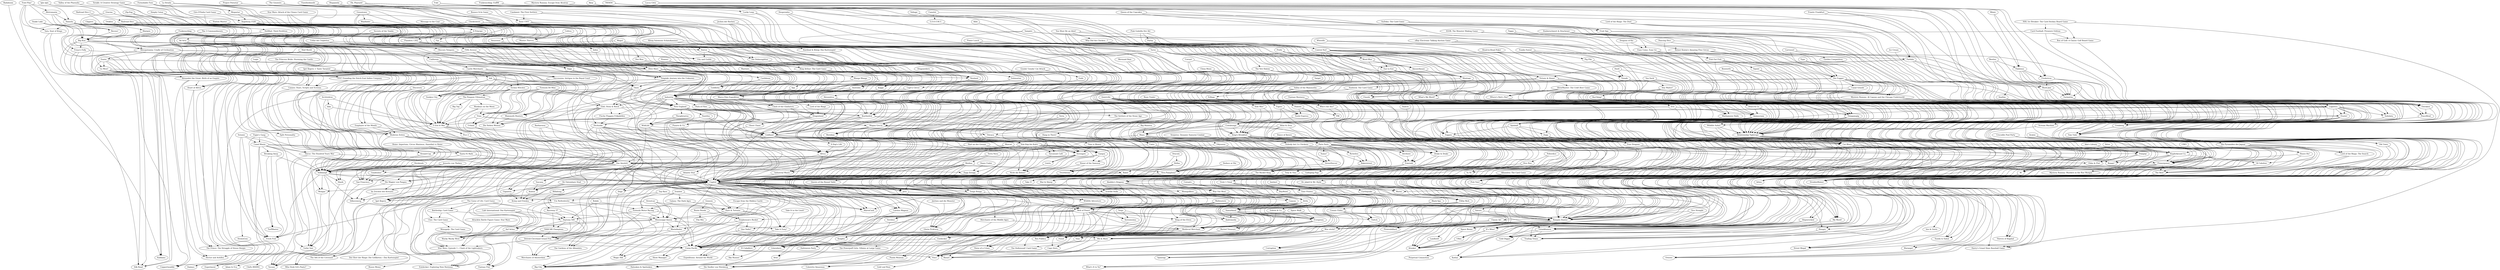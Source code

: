 digraph G {
"Java" -> "El Caballero" ["weight"=0.294802158267254]
"Capitol" -> "El Caballero" ["weight"=0.284933993625102]
"Medina" -> "El Caballero" ["weight"=0.251599815862421]
"Java" -> "Web of Power" ["weight"=0.300348458124542]
"Babel" -> "Java" ["weight"=0.240667633348125]
"Capitol" -> "Java" ["weight"=0.295212099429661]
"Medina" -> "Java" ["weight"=0.316813682916396]
"Keythedral" -> "Java" ["weight"=0.322265390485755]
"Hellas" -> "Java" ["weight"=0.207508376683391]
"Capitol" -> "MarraCash" ["weight"=0.286935042007677]
"Capitol" -> "Krieg und Frieden" ["weight"=0.247853655050632]
"Capitol" -> "Giganten" ["weight"=0.311227349582524]
"Capitol" -> "Löwenherz" ["weight"=0.309772782779895]
"Capitol" -> "Big City" ["weight"=0.326109029203873]
"Capitol" -> "Union Pacific" ["weight"=0.32613209657232]
"Capitol" -> "Igel Ärgern" ["weight"=0.232501667725697]
"Capitol" -> "Kontor" ["weight"=0.260903847909051]
"Capitol" -> "Andromeda" ["weight"=0.277435281362411]
"Capitol" -> "Expeditions: Around the World" ["weight"=0.24476370848796]
"Capitol" -> "Tycoon" ["weight"=0.274565495079977]
"Capitol" -> "Medieval Merchant" ["weight"=0.28526520404115]
"Capitol" -> "Merchants of the Middle Ages" ["weight"=0.303557956034296]
"Capitol" -> "Halunken & Spelunken" ["weight"=0.205432804999782]
"Capitol" -> "Samarkand" ["weight"=0.251446815109637]
"Capitol" -> "Carolus Magnus" ["weight"=0.305968109836106]
"Capitol" -> "Web of Power" ["weight"=0.333899680288879]
"Capitol" -> "Merchants of Amsterdam" ["weight"=0.294814835123415]
"Capitol" -> "Wongar" ["weight"=0.271264193144386]
"Capitol" -> "Montgolfière" ["weight"=0.160032419997399]
"Capitol" -> "Attila" ["weight"=0.327841194017097]
"Capitol" -> "Doge" ["weight"=0.286714442473757]
"Capitol" -> "Morisi" ["weight"=0.23786518944352]
"Capitol" -> "Fresh Fish" ["weight"=0.264318655645582]
"Capitol" -> "Show Manager" ["weight"=0.267345282355151]
"Capitol" -> "Gloria Picktoria" ["weight"=0.244634277684106]
"Capitol" -> "Tonga Bonga" ["weight"=0.240692815205773]
"Capitol" -> "Canyon" ["weight"=0.229462239605469]
"Capitol" -> "Billabong" ["weight"=0.205206119468307]
"Capitol" -> "Schrille Stille" ["weight"=0.20624752562945]
"Capitol" -> "Way Out West" ["weight"=0.209478285206186]
"Capitol" -> "The Gardens of the Alhambra" ["weight"=0.166727923169628]
"Medina" -> "Capitol" ["weight"=0.321726143947011]
"Africa" -> "Capitol" ["weight"=0.273045551740115]
"Volldampf" -> "Capitol" ["weight"=0.30793654084766]
"Das Amulett" -> "Capitol" ["weight"=0.302637469970927]
"Serengeti" -> "Capitol" ["weight"=0.283342808792156]
"Odysseus" -> "Capitol" ["weight"=0.145118166496296]
"Meridian" -> "Capitol" ["weight"=0.209893753663712]
"Titicaca" -> "Capitol" ["weight"=0.188649093673298]
"Industrial Waste" -> "Capitol" ["weight"=0.295272046246825]
"Urland" -> "Capitol" ["weight"=0.267034586872255]
"Vom Kap bis Kairo" -> "Capitol" ["weight"=0.299775750241393]
"Atlantic Star" -> "Capitol" ["weight"=0.343381872188722]
"Dice Run" -> "Capitol" ["weight"=0.103825757462749]
"Clippers" -> "Capitol" ["weight"=0.250855596459527]
"Goldland" -> "Capitol" ["weight"=0.347809464633761]
"The Bucket King" -> "Capitol" ["weight"=0.270241641182734]
"Tyros" -> "Capitol" ["weight"=0.231164977367461]
"Dschunke" -> "Capitol" ["weight"=0.347729844093355]
"WildLife" -> "Capitol" ["weight"=0.279465713708183]
"Pizarro & Co." -> "Capitol" ["weight"=0.301486872844601]
"Santa Fe Rails" -> "Capitol" ["weight"=0.215836646364776]
"Keythedral" -> "Capitol" ["weight"=0.313897883369744]
"O Zoo le Mio" -> "Capitol" ["weight"=0.287930976478587]
"Trias" -> "Capitol" ["weight"=0.278665583296596]
"New England" -> "Capitol" ["weight"=0.335678505886443]
"Magna Grecia" -> "Capitol" ["weight"=0.320350459487565]
"Edel, Stein & Reich" -> "Capitol" ["weight"=0.337272951696872]
"Paris Paris" -> "Capitol" ["weight"=0.299369663501677]
"Logistico" -> "Capitol" ["weight"=0.256026531861487]
"Industria" -> "Capitol" ["weight"=0.327445470905797]
"Maya" -> "Capitol" ["weight"=0.276680045784668]
"Die Fugger" -> "Capitol" ["weight"=0.278946648597158]
"Alexandros" -> "Capitol" ["weight"=0.218377320418428]
"Oasis" -> "Capitol" ["weight"=0.289163520693529]
"Oh, Pharaoh!" -> "Capitol" ["weight"=0.134494945571335]
"Clocktowers" -> "Capitol" ["weight"=0.178025297597414]
"Jenseits von Theben" -> "Capitol" ["weight"=0.205153739554232]
"Australia" -> "Capitol" ["weight"=0.275569832655892]
"König Salomons Schatzkammer" -> "Capitol" ["weight"=0.166435616643119]
"Message to the Czar" -> "Capitol" ["weight"=0.140714523217754]
"Havoc: The Hundred Years War" -> "Capitol" ["weight"=0.183873478044752]
"Big Manitou" -> "Capitol" ["weight"=0.129111219273036]
"Canal Mania" -> "Capitol" ["weight"=0.249852992542052]
"Hart an der Grenze" -> "Capitol" ["weight"=0.176650700711237]
"Medina" -> "Löwenherz" ["weight"=0.306757488610117]
"Medina" -> "Verräter" ["weight"=0.247127311038385]
"Medina" -> "Carolus Magnus" ["weight"=0.307691142047981]
"Medina" -> "Web of Power" ["weight"=0.34143444341881]
"Medina" -> "Babel" ["weight"=0.252719283690069]
"Terra Nova" -> "Medina" ["weight"=0.167502845089941]
"Tonga Bonga" -> "MarraCash" ["weight"=0.255126687325082]
"Das Amulett" -> "MarraCash" ["weight"=0.245107301218779]
"Muscat" -> "MarraCash" ["weight"=0.256899402464374]
"Dschunke" -> "MarraCash" ["weight"=0.282908736930756]
"Das Amulett" -> "Tonga Bonga" ["weight"=0.210460584435747]
"Tonga Bonga" -> "Wildlife Adventure" ["weight"=0.169085406263505]
"Cairo" -> "Tonga Bonga" ["weight"=0.192303260302738]
"Viva Pamplona!" -> "Tonga Bonga" ["weight"=0.283212668326554]
"Muscat" -> "Tonga Bonga" ["weight"=0.227235951675583]
"Hang in There!" -> "Tonga Bonga" ["weight"=0.100932526522242]
"Jochen der Rochen" -> "Tonga Bonga" ["weight"=0.132606785168639]
"Das Amulett" -> "Tycoon" ["weight"=0.262032633836872]
"Das Amulett" -> "Silberzwerg" ["weight"=0.25292600804831]
"Das Amulett" -> "Die Magier von Pangea" ["weight"=0.290443951793982]
"Das Amulett" -> "Volldampf" ["weight"=0.278169085054621]
"Das Amulett" -> "Viva Pamplona!" ["weight"=0.213717268062182]
"Das Amulett" -> "San Francisco" ["weight"=0.267992664755807]
"Das Amulett" -> "Zapp Zerapp" ["weight"=0.190780981357458]
"Das Amulett" -> "Knights" ["weight"=0.162276103941182]
"Das Amulett" -> "Im Zeichen des Kreuzes" ["weight"=0.141534265997071]
"Das Amulett" -> "Gnadenlos!" ["weight"=0.260415712449817]
"Muscat" -> "Das Amulett" ["weight"=0.240538758414866]
"Gargon" -> "Das Amulett" ["weight"=0.258546100947998]
"Vom Kap bis Kairo" -> "Das Amulett" ["weight"=0.289256709567678]
"Cairo" -> "Das Amulett" ["weight"=0.190962683442511]
"Dschunke" -> "Das Amulett" ["weight"=0.285469261359603]
"Moderne Zeiten" -> "Das Amulett" ["weight"=0.275433922058823]
"Discovery" -> "Das Amulett" ["weight"=0.139264961340647]
"Employee of the Month" -> "Das Amulett" ["weight"=0.14782985882673]
"Mall World" -> "Das Amulett" ["weight"=0.190662193576463]
"Muscat" -> "Viva Pamplona!" ["weight"=0.200633825041906]
"Dschunke" -> "Krieg und Frieden" ["weight"=0.247727842463241]
"Dschunke" -> "Giganten" ["weight"=0.321372945358307]
"Dschunke" -> "Kontor" ["weight"=0.271149036385961]
"Dschunke" -> "Toscana" ["weight"=0.126244664729401]
"Dschunke" -> "Gargon" ["weight"=0.237964069625148]
"Dschunke" -> "Vom Kap bis Kairo" ["weight"=0.296423242438689]
"Dschunke" -> "Goldland" ["weight"=0.305340607063497]
"Fische Fluppen Frikadellen" -> "Dschunke" ["weight"=0.248814772844434]
"Edel, Stein & Reich" -> "Dschunke" ["weight"=0.3212385232881]
"Industria" -> "Dschunke" ["weight"=0.34084496431824]
"Auf Achse" -> "Wacky Wacky West" ["weight"=0.262469085423914]
"Mississippi Queen" -> "Wacky Wacky West" ["weight"=0.29501900998206]
"Hare & Tortoise" -> "Wacky Wacky West" ["weight"=0.285913569596099]
"Um Reifenbreite" -> "Wacky Wacky West" ["weight"=0.285701434554178]
"Barbarossa" -> "Wacky Wacky West" ["weight"=0.264285068417723]
"Café International: Das Kartenspiel" -> "Wacky Wacky West" ["weight"=0.136196200490279]
"Streetcar" -> "Wacky Wacky West" ["weight"=0.251713209357751]
"Mississippi Queen" -> "Auf Achse" ["weight"=0.243871899247425]
"Um Reifenbreite" -> "Auf Achse" ["weight"=0.266435130911646]
"Café International: Das Kartenspiel" -> "Auf Achse" ["weight"=0.125312327487846]
"Mississippi Queen" -> "Big City" ["weight"=0.286315115009395]
"Mississippi Queen" -> "Union Pacific" ["weight"=0.29958178473527]
"Mississippi Queen" -> "Detroit-Cleveland Grand Prix" ["weight"=0.202906763414815]
"Mississippi Queen" -> "Rheinländer" ["weight"=0.234878855694373]
"Mississippi Queen" -> "Take it Easy!" ["weight"=0.22239078999238]
"Hare & Tortoise" -> "Mississippi Queen" ["weight"=0.306485325418463]
"Um Reifenbreite" -> "Mississippi Queen" ["weight"=0.291507608255353]
"Escape from the Hidden Castle" -> "Mississippi Queen" ["weight"=0.18512871395404]
"Formula Motor Racing" -> "Mississippi Queen" ["weight"=0.193679664314169]
"Ivanhoe" -> "Mississippi Queen" ["weight"=0.161282543441761]
"Top Race" -> "Mississippi Queen" ["weight"=0.186682419163091]
"Café International: Das Kartenspiel" -> "Mississippi Queen" ["weight"=0.127547057731499]
"Streetcar" -> "Mississippi Queen" ["weight"=0.27593628188994]
"Hare & Tortoise" -> "Union Pacific" ["weight"=0.274351140083254]
"Streetcar" -> "Hare & Tortoise" ["weight"=0.232284636069458]
"Hare & Tortoise" -> "Take it Easy!" ["weight"=0.254881253971878]
"Um Reifenbreite" -> "Hare & Tortoise" ["weight"=0.27602341521467]
"Escape from the Hidden Castle" -> "Hare & Tortoise" ["weight"=0.200580051055989]
"Barbarossa" -> "Hare & Tortoise" ["weight"=0.228356837278782]
"Top Race" -> "Hare & Tortoise" ["weight"=0.189177598198467]
"Barbarossa" -> "Um Reifenbreite" ["weight"=0.210582954965315]
"Top Race" -> "Um Reifenbreite" ["weight"=0.230185733925249]
"Streetcar" -> "Big City" ["weight"=0.260791825431826]
"Streetcar" -> "Union Pacific" ["weight"=0.259323940107568]
"Giganten" -> "Krieg und Frieden" ["weight"=0.26373635725268]
"Kontor" -> "Krieg und Frieden" ["weight"=0.277427377521924]
"De Ontembare Stad" -> "Krieg und Frieden" ["weight"=0.147220645391808]
"Edel, Stein & Reich" -> "Giganten" ["weight"=0.276908914744657]
"Toscana" -> "Kontor" ["weight"=0.170782598469751]
"De Ontembare Stad" -> "Kontor" ["weight"=0.131625725694356]
"Edel, Stein & Reich" -> "Union Pacific" ["weight"=0.302087898285261]
"Edel, Stein & Reich" -> "Atlantic Star" ["weight"=0.317570781741294]
"Edel, Stein & Reich" -> "Die Sieben Weisen" ["weight"=0.315918570228833]
"Edel, Stein & Reich" -> "Keythedral" ["weight"=0.304374792929764]
"Edel, Stein & Reich" -> "Mammoth Hunters" ["weight"=0.294495537000167]
"Edel, Stein & Reich" -> "Fische Fluppen Frikadellen" ["weight"=0.233244238807589]
"Industria" -> "Edel, Stein & Reich" ["weight"=0.305401367433031]
"Fifth Avenue" -> "Edel, Stein & Reich" ["weight"=0.321601786839666]
"Cellar des Triplettes" -> "Edel, Stein & Reich" ["weight"=0.212447709023116]
"Oltre Mare" -> "Edel, Stein & Reich" ["weight"=0.291173020412808]
"Augsburg 1520" -> "Edel, Stein & Reich" ["weight"=0.308759018135009]
"Union Pacific" -> "Vinci" ["weight"=0.323339911542203]
"King of the Elves" -> "Vinci" ["weight"=0.193783127764111]
"Serenissima" -> "Vinci" ["weight"=0.281158142247519]
"Web of Power" -> "Vinci" ["weight"=0.335597349183185]
"Aladdin's Dragons" -> "Vinci" ["weight"=0.285549451901252]
"Animocrazy" -> "Vinci" ["weight"=0.165667464142197]
"Evo" -> "Vinci" ["weight"=0.314496293789879]
"Tenjo" -> "Vinci" ["weight"=0.0611140543698778]
"X-Bugs" -> "Vinci" ["weight"=0.106811958649414]
"Valley of the Mammoths" -> "Vinci" ["weight"=0.194694052364421]
"Wallenstein" -> "Vinci" ["weight"=0.354011310010607]
"Union Pacific" -> "Big City" ["weight"=0.338322696668631]
"Union Pacific" -> "Basari" ["weight"=0.248274918432109]
"Union Pacific" -> "Show Manager" ["weight"=0.272359811300404]
"Detroit-Cleveland Grand Prix" -> "Union Pacific" ["weight"=0.216041390874802]
"Rheinländer" -> "Union Pacific" ["weight"=0.257530485908792]
"Take it Easy!" -> "Union Pacific" ["weight"=0.228762619606239]
"Mü & More" -> "Union Pacific" ["weight"=0.265646401558368]
"Stephenson's Rocket" -> "Union Pacific" ["weight"=0.331671574112152]
"Web of Power" -> "Union Pacific" ["weight"=0.360213005044132]
"Aladdin's Dragons" -> "Union Pacific" ["weight"=0.335582081218715]
"Daytona 500" -> "Union Pacific" ["weight"=0.195497948355763]
"Formula Motor Racing" -> "Union Pacific" ["weight"=0.197544600925579]
"Galaxy: The Dark Ages" -> "Union Pacific" ["weight"=0.147283957750161]
"Ivanhoe" -> "Union Pacific" ["weight"=0.170019426896718]
"Evo" -> "Union Pacific" ["weight"=0.271682771375815]
"Atlantic Star" -> "Union Pacific" ["weight"=0.317009812898421]
"Wallenstein" -> "Union Pacific" ["weight"=0.317421482412136]
"Keythedral" -> "Union Pacific" ["weight"=0.318546243374761]
"Web of Power" -> "King of the Elves" ["weight"=0.220574028877466]
"Aladdin's Dragons" -> "King of the Elves" ["weight"=0.253110927857469]
"Web of Power" -> "Serenissima" ["weight"=0.231151387935905]
"Tenjo" -> "Serenissima" ["weight"=0.0739599071227287]
"Wallenstein" -> "Serenissima" ["weight"=0.246208392402883]
"Web of Power" -> "Löwenherz" ["weight"=0.324078401230786]
"Web of Power" -> "Big City" ["weight"=0.321655242687003]
"Web of Power" -> "Verräter" ["weight"=0.281143016372931]
"Web of Power" -> "Entdecker" ["weight"=0.222569220458717]
"Web of Power" -> "Stephenson's Rocket" ["weight"=0.318214284752551]
"Web of Power" -> "Medieval Merchant" ["weight"=0.300348438411816]
"Web of Power" -> "Basari" ["weight"=0.25217481105773]
"Web of Power" -> "Quo Vadis?" ["weight"=0.262374509791178]
"Web of Power" -> "Mü & More" ["weight"=0.272583770999254]
"Web of Power" -> "Tutankhamen" ["weight"=0.220496947411528]
"Web of Power" -> "Bargain Hunter" ["weight"=0.231900291615217]
"Aladdin's Dragons" -> "Web of Power" ["weight"=0.329142476692087]
"Attila" -> "Web of Power" ["weight"=0.314769457158636]
"Babel" -> "Web of Power" ["weight"=0.250608647612576]
"Odysseus" -> "Web of Power" ["weight"=0.122879510205631]
"The Bucket King" -> "Web of Power" ["weight"=0.273890286213817]
"Tyros" -> "Web of Power" ["weight"=0.22061499320674]
"Wallenstein" -> "Web of Power" ["weight"=0.340375924897279]
"StreetSoccer" -> "Web of Power" ["weight"=0.231731945760512]
"Keythedral" -> "Web of Power" ["weight"=0.301522570256338]
"Hellas" -> "Web of Power" ["weight"=0.203026801201333]
"Richelieu" -> "Web of Power" ["weight"=0.232397772893816]
"Paris Paris" -> "Web of Power" ["weight"=0.308312756083821]
"King's Breakfast" -> "Web of Power" ["weight"=0.263700852336304]
"Maya" -> "Web of Power" ["weight"=0.227208820954806]
"Animocrazy" -> "Aladdin's Dragons" ["weight"=0.171859442539162]
"Evo" -> "Aladdin's Dragons" ["weight"=0.299214010994638]
"Draco & Co" -> "Aladdin's Dragons" ["weight"=0.144262823478988]
"Fantasy Business" -> "Aladdin's Dragons" ["weight"=0.115036178126986]
"Keythedral" -> "Aladdin's Dragons" ["weight"=0.320324634676262]
"Valley of the Mammoths" -> "Animocrazy" ["weight"=0.138140089527891]
"Animocrazy" -> "Corruption" ["weight"=0.16466884276076]
"Evo" -> "Animocrazy" ["weight"=0.171721220938549]
"Alibi" -> "Animocrazy" ["weight"=0.10132437024264]
"Draco & Co" -> "Animocrazy" ["weight"=0.19106594418948]
"Fantasy Business" -> "Animocrazy" ["weight"=0.174105476600079]
"Valley of the Mammoths" -> "Evo" ["weight"=0.195585886622177]
"Fantasy Business" -> "Evo" ["weight"=0.110189139945295]
"X-Bugs" -> "Evo" ["weight"=0.110450613518447]
"Valley of the Mammoths" -> "X-Bugs" ["weight"=0.0992598836750474]
"Buried Treasure" -> "Fossil" ["weight"=0.243503702050991]
"Medieval Merchant" -> "Fossil" ["weight"=0.216583286204111]
"Evergreen" -> "Fossil" ["weight"=0.233818977557838]
"Samarkand" -> "Fossil" ["weight"=0.24537216722194]
"Edison & Co." -> "Fossil" ["weight"=0.208611739667233]
"Desperados" -> "Fossil" ["weight"=0.169429371493615]
"Space Walk" -> "Fossil" ["weight"=0.112317930472591]
"Corsairs" -> "Fossil" ["weight"=0.196320350091034]
"Samarkand" -> "Buried Treasure" ["weight"=0.214283379443859]
"Desperados" -> "Buried Treasure" ["weight"=0.160579165842407]
"Evergreen" -> "Buried Treasure" ["weight"=0.185204478902962]
"Medieval Merchant" -> "Löwenherz" ["weight"=0.297019696654062]
"Medieval Merchant" -> "Cape Horn" ["weight"=0.212988621415621]
"Medieval Merchant" -> "Vino" ["weight"=0.354312612929535]
"Medieval Merchant" -> "Entdecker" ["weight"=0.219168972007812]
"Medieval Merchant" -> "Res Publica" ["weight"=0.218084499269446]
"Evergreen" -> "Medieval Merchant" ["weight"=0.223691201697063]
"Merchants of the Middle Ages" -> "Medieval Merchant" ["weight"=0.265282112908486]
"Samarkand" -> "Medieval Merchant" ["weight"=0.303081196491662]
"Edison & Co." -> "Medieval Merchant" ["weight"=0.18480130562148]
"Canyon" -> "Medieval Merchant" ["weight"=0.223610815320254]
"Time Pirates" -> "Medieval Merchant" ["weight"=0.18831514731822]
"Attila" -> "Medieval Merchant" ["weight"=0.289131974433001]
"Corsairs" -> "Medieval Merchant" ["weight"=0.171006246201003]
"Bean Trader" -> "Medieval Merchant" ["weight"=0.172923205140668]
"Evergreen" -> "Cape Horn" ["weight"=0.206099344320569]
"Evergreen" -> "Vino" ["weight"=0.242151956111862]
"Samarkand" -> "Evergreen" ["weight"=0.215849947697008]
"Edison & Co." -> "Evergreen" ["weight"=0.212044604686301]
"Alhambra: The Card Game" -> "Evergreen" ["weight"=0.150394209567347]
"Desperados" -> "Evergreen" ["weight"=0.173482832218762]
"Space Walk" -> "Evergreen" ["weight"=0.145055300809846]
"Time Pirates" -> "Evergreen" ["weight"=0.196245136340697]
"Trick 'r Treat" -> "Evergreen" ["weight"=0.187622833289981]
"Samarkand" -> "Andromeda" ["weight"=0.256046338433917]
"Samarkand" -> "Vino" ["weight"=0.283532962291892]
"Samarkand" -> "Res Publica" ["weight"=0.246658441204361]
"Samarkand" -> "Twitch" ["weight"=0.0665768258354833]
"Alhambra: The Card Game" -> "Samarkand" ["weight"=0.134294316285993]
"Canyon" -> "Samarkand" ["weight"=0.255082843971755]
"Filthy Rich" -> "Samarkand" ["weight"=0.15921781800436]
"Montgolfière" -> "Samarkand" ["weight"=0.184730736096172]
"Attila" -> "Samarkand" ["weight"=0.258811199628476]
"Corsairs" -> "Samarkand" ["weight"=0.19135084800641]
"Earthquake" -> "Samarkand" ["weight"=0.0748339685707909]
"BuyWord" -> "Samarkand" ["weight"=0.163403866891187]
"Time Pirates" -> "Edison & Co." ["weight"=0.199839392566551]
"Trick 'r Treat" -> "Edison & Co." ["weight"=0.147712490003626]
"The Yeti Slalom" -> "Edison & Co." ["weight"=0.156342590411519]
"Power Lunch" -> "Edison & Co." ["weight"=0.141326979997159]
"Verräter" -> "Löwenherz" ["weight"=0.286666597126146]
"Entdecker" -> "Löwenherz" ["weight"=0.264782990768684]
"Merchants of the Middle Ages" -> "Löwenherz" ["weight"=0.281955055408155]
"Carolus Magnus" -> "Löwenherz" ["weight"=0.292843156001558]
"Julchen und die Monster" -> "Verräter" ["weight"=0.129936908148531]
"Terra Nova" -> "Carolus Magnus" ["weight"=0.19196895690333]
"Show Manager" -> "Big City" ["weight"=0.272513932268562]
"Rheinländer" -> "Big City" ["weight"=0.238996766603527]
"Quo Vadis?" -> "Big City" ["weight"=0.232305004705775]
"Stephenson's Rocket" -> "Big City" ["weight"=0.286496062782078]
"The Bucket King" -> "Big City" ["weight"=0.261561151722439]
"Rheinländer" -> "Detroit-Cleveland Grand Prix" ["weight"=0.186272981054183]
"Stephenson's Rocket" -> "Rheinländer" ["weight"=0.269657734684629]
"Genesis" -> "Rheinländer" ["weight"=0.219376666664557]
"Stephenson's Rocket" -> "Quo Vadis?" ["weight"=0.266982785160476]
"Stephenson's Rocket" -> "Mü & More" ["weight"=0.259115881913937]
"Bunte Runde" -> "Stephenson's Rocket" ["weight"=0.122539451088229]
"Genesis" -> "Stephenson's Rocket" ["weight"=0.162595234739875]
"Paris Paris" -> "The Bucket King" ["weight"=0.289672148548912]
"The Bucket King" -> "Take 5!" ["weight"=0.14202133018083]
"The Bucket King" -> "Schrille Stille" ["weight"=0.254020284524626]
"Emerald" -> "The Bucket King" ["weight"=0.263371774406153]
"Nobody but Us Chickens" -> "The Bucket King" ["weight"=0.11918850395031]
"King's Breakfast" -> "The Bucket King" ["weight"=0.30129433551701]
"Corsari" -> "The Bucket King" ["weight"=0.160883656646769]
"Dance of Ibexes" -> "The Bucket King" ["weight"=0.195686308772798]
"Sole Mio!" -> "The Bucket King" ["weight"=0.131988526026196]
"Cowabunga" -> "The Bucket King" ["weight"=0.19754152804144]
"Quietville" -> "The Bucket King" ["weight"=0.189652016135723]
"Cat Blues" -> "Basari" ["weight"=0.233004304505771]
"Mü & More" -> "Basari" ["weight"=0.216139382723285]
"Was sticht?" -> "Basari" ["weight"=0.23602457334361]
"Tutankhamen" -> "Basari" ["weight"=0.251757475381652]
"Classic Art" -> "Basari" ["weight"=0.206622010811314]
"Detroit-Cleveland Grand Prix" -> "Star Wars: Episode 1 – Clash of the Lightsabers" ["weight"=0.137536671309049]
"NASCAR Champions" -> "Detroit-Cleveland Grand Prix" ["weight"=0.0768550811294969]
"Daytona 500" -> "Detroit-Cleveland Grand Prix" ["weight"=0.272839255415087]
"Formula Motor Racing" -> "Detroit-Cleveland Grand Prix" ["weight"=0.214581851411771]
"Raceway 57" -> "Detroit-Cleveland Grand Prix" ["weight"=0.0892801037171147]
"Bolide" -> "Detroit-Cleveland Grand Prix" ["weight"=0.157249746438854]
"Escape from the Hidden Castle" -> "Take it Easy!" ["weight"=0.193223130679268]
"Take It to the Limit!" -> "Take it Easy!" ["weight"=0.22683550052775]
"Cosmic Eidex" -> "Mü & More" ["weight"=0.263510909794877]
"Was sticht?" -> "Mü & More" ["weight"=0.309604142507408]
"Bargain Hunter" -> "Mü & More" ["weight"=0.274992110321597]
"Black Spy" -> "Mü & More" ["weight"=0.141875589925342]
"Daytona 500" -> "Star Wars: Episode 1 – Clash of the Lightsabers" ["weight"=0.152004629145507]
"Daytona 500" -> "NASCAR Champions" ["weight"=0.120393069516239]
"Formula Motor Racing" -> "Daytona 500" ["weight"=0.173974137877322]
"Battleship: Card Game" -> "Daytona 500" ["weight"=0.0738775255350839]
"The Game of Life: Card Game" -> "Daytona 500" ["weight"=0.101827643255363]
"Raceway 57" -> "Daytona 500" ["weight"=0.102080301362559]
"Bolide" -> "Daytona 500" ["weight"=0.134438585606371]
"Galaxy: The Dark Ages" -> "Formula Motor Racing" ["weight"=0.183094809336612]
"Ivanhoe" -> "Formula Motor Racing" ["weight"=0.225693315014437]
"Bolide" -> "Formula Motor Racing" ["weight"=0.141890711148089]
"Ivanhoe" -> "Galaxy: The Dark Ages" ["weight"=0.186343901022015]
"Keythedral" -> "The Gardens of the Alhambra" ["weight"=0.178134143864155]
"Industria" -> "Keythedral" ["weight"=0.322316009541536]
"Kogge" -> "Keythedral" ["weight"=0.17566298080479]
"Master Thieves" -> "Keythedral" ["weight"=0.153179537118085]
"Neuland" -> "Keythedral" ["weight"=0.252461270467137]
"Oltre Mare" -> "Keythedral" ["weight"=0.318296746817714]
"Mesopotamia: Cradle of Civilization" -> "Keythedral" ["weight"=0.274403620910351]
"Hameln" -> "Keythedral" ["weight"=0.186657916728428]
"Billabong" -> "Igel Ärgern" ["weight"=0.24614556891495]
"Pico 2" -> "Igel Ärgern" ["weight"=0.218793800279205]
"Urland" -> "Igel Ärgern" ["weight"=0.247803298057715]
"O Zoo le Mio" -> "Igel Ärgern" ["weight"=0.211681996390361]
"Ark" -> "Igel Ärgern" ["weight"=0.257455986042412]
"Igel Ärgern + Tante Tarantel" -> "Igel Ärgern" ["weight"=0.147440726911963]
"O Zoo le Mio" -> "Pico 2" ["weight"=0.146344638546325]
"Ark" -> "Pico 2" ["weight"=0.146057684413268]
"Trias" -> "Urland" ["weight"=0.256678637636391]
"Ark" -> "Urland" ["weight"=0.232550220678702]
"Igel Ärgern + Tante Tarantel" -> "Urland" ["weight"=0.12931442367615]
"O Zoo le Mio" -> "Goldland" ["weight"=0.297991582923954]
"O Zoo le Mio" -> "Turbo Taxi" ["weight"=0.208552471852219]
"Trias" -> "O Zoo le Mio" ["weight"=0.281144536571147]
"Monkeys on the Moon" -> "O Zoo le Mio" ["weight"=0.167860912730433]
"Capt'n Clever" -> "O Zoo le Mio" ["weight"=0.169378940076387]
"Formula Dé Mini" -> "O Zoo le Mio" ["weight"=0.159814322555869]
"Big Top" -> "O Zoo le Mio" ["weight"=0.0950949737121174]
"The Penguin Ultimatum" -> "O Zoo le Mio" ["weight"=0.123328517727561]
"Die Fugger" -> "O Zoo le Mio" ["weight"=0.236562319567978]
"Clocktowers" -> "O Zoo le Mio" ["weight"=0.181827124408584]
"Techno Witches" -> "O Zoo le Mio" ["weight"=0.205686155029281]
"Inka" -> "O Zoo le Mio" ["weight"=0.119684959315492]
"Architekton" -> "O Zoo le Mio" ["weight"=0.154930828427075]
"Ark" -> "O Zoo le Mio" ["weight"=0.242973767349954]
"Zig-Zag" -> "O Zoo le Mio" ["weight"=0.128759682956923]
"Igel Ärgern + Tante Tarantel" -> "Ark" ["weight"=0.113547214735694]
"Ark" -> "Trias" ["weight"=0.219010944197831]
"Ark" -> "Techno Witches" ["weight"=0.191409838307484]
"Zig-Zag" -> "Ark" ["weight"=0.131428667147505]
"NASCAR Champions" -> "Star Wars: Episode 1 – Clash of the Lightsabers" ["weight"=0.0990905790164972]
"Battleship: Card Game" -> "Star Wars: Episode 1 – Clash of the Lightsabers" ["weight"=0.0879017383212532]
"The Game of Life: Card Game" -> "Star Wars: Episode 1 – Clash of the Lightsabers" ["weight"=0.0760788504563778]
"Attacktix Battle Figure Game: Star Wars" -> "Star Wars: Episode 1 – Clash of the Lightsabers" ["weight"=0.132830718572463]
"Raceway 57" -> "NASCAR Champions" ["weight"=0.0743192098004745]
"Valley of the Pharaohs" -> "Raceway 57" ["weight"=0.163573347649168]
"T-Rex" -> "Klunker" ["weight"=0.21671576735044]
"Space Beans" -> "Klunker" ["weight"=0.194381767183442]
"It's Mine!" -> "Klunker" ["weight"=0.234881403111949]
"Landlord!" -> "Klunker" ["weight"=0.173277865706335]
"Bargain Hunter" -> "Klunker" ["weight"=0.298054807222953]
"Cat Blues" -> "Klunker" ["weight"=0.259897523349488]
"Relationship Tightrope" -> "Klunker" ["weight"=0.254785246090402]
"5ive Straight" -> "Klunker" ["weight"=0.118664511204197]
"Trendy" -> "Klunker" ["weight"=0.219645659881823]
"eBay Electronic Talking Auction Game" -> "Klunker" ["weight"=0.140544650050511]
"Cat Blues" -> "T-Rex" ["weight"=0.176416149246435]
"It's Mine!" -> "T-Rex" ["weight"=0.160919371422602]
"Bargain Hunter" -> "Space Beans" ["weight"=0.153831843111885]
"Relationship Tightrope" -> "Space Beans" ["weight"=0.169585021786722]
"Cat Blues" -> "It's Mine!" ["weight"=0.247898764979156]
"Bargain Hunter" -> "It's Mine!" ["weight"=0.23943476001691]
"5ive Straight" -> "It's Mine!" ["weight"=0.133713230371457]
"Wheedle" -> "It's Mine!" ["weight"=0.15505327210236]
"Head-to-Head Poker" -> "It's Mine!" ["weight"=0.146319279294131]
"Cat Blues" -> "Landlord!" ["weight"=0.151720081334012]
"Cat Blues" -> "Bargain Hunter" ["weight"=0.268972397678122]
"Cosmic Eidex" -> "Bargain Hunter" ["weight"=0.250673117212709]
"Bargain Hunter" -> "Was sticht?" ["weight"=0.317511084526315]
"Bargain Hunter" -> "Tutankhamen" ["weight"=0.237103738282898]
"Bargain Hunter" -> "Piratenbillard" ["weight"=0.175857550555497]
"Relationship Tightrope" -> "Bargain Hunter" ["weight"=0.275328065643203]
"5ive Straight" -> "Bargain Hunter" ["weight"=0.110207969848159]
"Wildlife Safari" -> "Bargain Hunter" ["weight"=0.23594169632935]
"Where's Bob's Hat?" -> "Bargain Hunter" ["weight"=0.234195508121135]
"Saturn" -> "Bargain Hunter" ["weight"=0.142364467326621]
"Four Dragons" -> "Bargain Hunter" ["weight"=0.240186219682363]
"Foppen" -> "Bargain Hunter" ["weight"=0.272886103743464]
"Black Spy" -> "Bargain Hunter" ["weight"=0.16576839291486]
"Spinball" -> "Bargain Hunter" ["weight"=0.210287153497263]
"BrewMaster: The Craft Beer Game" -> "Bargain Hunter" ["weight"=0.0460682901539949]
"Ka-Ching!" -> "Bargain Hunter" ["weight"=0.146455477179501]
"What's My Word?" -> "Bargain Hunter" ["weight"=0.118713232584423]
"Pick Two!" -> "Bargain Hunter" ["weight"=0.114968181530522]
"Montage" -> "Bargain Hunter" ["weight"=0.207346600456184]
"Wheedle" -> "Bargain Hunter" ["weight"=0.118629899244225]
"Thingamajig" -> "Bargain Hunter" ["weight"=0.164392375528546]
"Victory & Honor" -> "Bargain Hunter" ["weight"=0.222106771509284]
"Control Nut!" -> "Bargain Hunter" ["weight"=0.25987350526645]
"Voltage" -> "Bargain Hunter" ["weight"=0.0920367013986868]
"Funkenschlag: EnBW" -> "Bargain Hunter" ["weight"=0.10661840677605]
"Prolix" -> "Bargain Hunter" ["weight"=0.101902170350019]
"Hey Waiter!" -> "Bargain Hunter" ["weight"=0.150934009247994]
"You Suck" -> "Bargain Hunter" ["weight"=0.128867312366954]
"Cat Blues" -> "Trading Titans" ["weight"=0.224949524248308]
"Cat Blues" -> "Was sticht?" ["weight"=0.258461388754464]
"Cat Blues" -> "Hungry" ["weight"=0.202495870191163]
"Cat Blues" -> "Tutankhamen" ["weight"=0.248583111792279]
"Cat Blues" -> "Classic Art" ["weight"=0.291969584368333]
"Relationship Tightrope" -> "Cat Blues" ["weight"=0.258673281270303]
"Vampire" -> "Cat Blues" ["weight"=0.244809030968849]
"Trendy" -> "Cat Blues" ["weight"=0.288078066491111]
"Foppen" -> "Cat Blues" ["weight"=0.232327164872021]
"Foodie Forest" -> "Cat Blues" ["weight"=0.221827858679869]
"Wheedle" -> "Cat Blues" ["weight"=0.139565525931318]
"Head-to-Head Poker" -> "Cat Blues" ["weight"=0.15105814934837]
"Relationship Tightrope" -> "Trading Titans" ["weight"=0.283832637496744]
"Relationship Tightrope" -> "Hungry" ["weight"=0.229771733060285]
"Relationship Tightrope" -> "Gold Digger" ["weight"=0.16601797264815]
"Relationship Tightrope" -> "Tutankhamen" ["weight"=0.249103017756015]
"Wildlife Safari" -> "Relationship Tightrope" ["weight"=0.249016277159121]
"Trendy" -> "Relationship Tightrope" ["weight"=0.26704589198775]
"Pig Pile" -> "Relationship Tightrope" ["weight"=0.145813063914958]
"eBay Electronic Talking Auction Game" -> "Relationship Tightrope" ["weight"=0.172380335115661]
"Ka-Ching!" -> "Relationship Tightrope" ["weight"=0.158786781637754]
"Foodie Forest" -> "Relationship Tightrope" ["weight"=0.24523994973096]
"Reiner Knizia's Amazing Flea Circus" -> "Relationship Tightrope" ["weight"=0.158389963611157]
"Fish Eat Fish" -> "Relationship Tightrope" ["weight"=0.174562195900386]
"Duell" -> "Relationship Tightrope" ["weight"=0.158847794751836]
"Easy Come, Easy Go" -> "Relationship Tightrope" ["weight"=0.182769316363107]
"Dancing Dice" -> "Relationship Tightrope" ["weight"=0.188983002728344]
"Fruit Spy" -> "Relationship Tightrope" ["weight"=0.152102795260769]
"Queen of the Cupcakes" -> "Relationship Tightrope" ["weight"=0.108361788158625]
"SuDoku: The Card Game" -> "Relationship Tightrope" ["weight"=0.0830370472923039]
"IGOR: The Monster Making Game" -> "Relationship Tightrope" ["weight"=0.0819847805851656]
"You Suck" -> "Relationship Tightrope" ["weight"=0.0925966333527477]
"Pig Pile" -> "Trendy" ["weight"=0.118648317319141]
"eBay Electronic Talking Auction Game" -> "Trendy" ["weight"=0.11679938252115]
"Foodie Forest" -> "Trendy" ["weight"=0.22829826569196]
"Duell" -> "Trendy" ["weight"=0.165083259999365]
"Genesis" -> "Bunte Runde" ["weight"=0.146885249362293]
"Flowerpower" -> "Ta Yü" ["weight"=0.227519960930869]
"Goldland" -> "Ta Yü" ["weight"=0.212506982071274]
"Flowerpower" -> "DruidenWalzer" ["weight"=0.238948891992515]
"Flowerpower" -> "The Reef" ["weight"=0.230224579062351]
"Kupferkessel Co." -> "Flowerpower" ["weight"=0.249998482260365]
"Goldland" -> "Flowerpower" ["weight"=0.253121859781305]
"Drive" -> "Flowerpower" ["weight"=0.191606565461115]
"Flowerpower" -> "M" ["weight"=0.239910230694937]
"Flowerpower" -> "Mystery Rummy: Murders in the Rue Morgue" ["weight"=0.175719520931051]
"Flowerpower" -> "Arbos" ["weight"=0.131983085217022]
"Heave Ho!" -> "Flowerpower" ["weight"=0.226229997174835]
"Die Pyramiden des Jaguar" -> "Flowerpower" ["weight"=0.228609907892521]
"Mystery Rummy: Al Capone and the Chicago Underworld" -> "Flowerpower" ["weight"=0.165707026012578]
"Ada's Library" -> "Flowerpower" ["weight"=0.194385261403801]
"Die Fugger" -> "Flowerpower" ["weight"=0.233036663093016]
"Garden Competition" -> "Flowerpower" ["weight"=0.116022913064956]
"Carrousel" -> "Flowerpower" ["weight"=0.133209620186807]
"Goldland" -> "Expeditions: Around the World" ["weight"=0.259060481898389]
"Goldland" -> "DruidenWalzer" ["weight"=0.209917984704116]
"Goldland" -> "Africa" ["weight"=0.297564028650583]
"Goldland" -> "Entdecker: Exploring New Horizons" ["weight"=0.249499609727844]
"Goldland" -> "Kupferkessel Co." ["weight"=0.265335401255166]
"Goldland" -> "Vom Kap bis Kairo" ["weight"=0.279716766364403]
"Goldland" -> "Mystery Rummy: Murders in the Rue Morgue" ["weight"=0.152384501719185]
"Goldland" -> "Turbo Taxi" ["weight"=0.196810144830026]
"Goldland" -> "Magic Hill" ["weight"=0.110200148924533]
"Goldland" -> "A Dog's Life" ["weight"=0.116996952215312]
"Nautilus" -> "Goldland" ["weight"=0.219569260744501]
"Dragonland" -> "Goldland" ["weight"=0.229159891812922]
"WildLife" -> "Goldland" ["weight"=0.290487520048195]
"Trias" -> "Goldland" ["weight"=0.257996745499642]
"New England" -> "Goldland" ["weight"=0.331352636801472]
"Capt'n Clever" -> "Goldland" ["weight"=0.163506778676147]
"Mystery Rummy: Al Capone and the Chicago Underworld" -> "Goldland" ["weight"=0.159804640518003]
"Formula Dé Mini" -> "Goldland" ["weight"=0.14766670565591]
"Industria" -> "Goldland" ["weight"=0.309228328765619]
"Die Fugger" -> "Goldland" ["weight"=0.268058157526476]
"Marco Polo Expedition" -> "Goldland" ["weight"=0.228643179911032]
"Dos Rios" -> "Goldland" ["weight"=0.267126490219062]
"La Strada" -> "Goldland" ["weight"=0.248439126862825]
"Australia" -> "Goldland" ["weight"=0.282770810046836]
"Amazonas" -> "Goldland" ["weight"=0.245609554665836]
"Vino" -> "Cape Horn" ["weight"=0.204210770319432]
"Filthy Rich" -> "Vino" ["weight"=0.138372197134015]
"Attila" -> "Vino" ["weight"=0.2640450066704]
"Bean Trader" -> "Vino" ["weight"=0.191805974519014]
"Attila" -> "Andromeda" ["weight"=0.284856799835247]
"Way Out West" -> "Attila" ["weight"=0.198154067866295]
"Tyros" -> "Attila" ["weight"=0.254292306393625]
"Bean Trader" -> "Attila" ["weight"=0.149467848422421]
"Filthy Rich" -> "Twitch" ["weight"=0.0792628995805793]
"Earthquake" -> "Filthy Rich" ["weight"=0.0818051525045571]
"Instinct" -> "Filthy Rich" ["weight"=0.0939946060992491]
"The Settlers of the Stone Age" -> "Die Siedler von Nürnberg" ["weight"=0.266383570430862]
"New England" -> "Die Siedler von Nürnberg" ["weight"=0.212499058212842]
"Industria" -> "Die Siedler von Nürnberg" ["weight"=0.22341609800859]
"Anno 1503" -> "Die Siedler von Nürnberg" ["weight"=0.214129085024504]
"Candamir: The First Settlers" -> "Die Siedler von Nürnberg" ["weight"=0.193312754416696]
"New England" -> "The Settlers of the Stone Age" ["weight"=0.23792960568833]
"Anno 1503" -> "The Settlers of the Stone Age" ["weight"=0.202286934068118]
"Candamir: The First Settlers" -> "The Settlers of the Stone Age" ["weight"=0.206280294745211]
"New England" -> "Merchants of Amsterdam" ["weight"=0.282985689497009]
"New England" -> "Doge" ["weight"=0.266245581519404]
"New England" -> "Entdecker: Exploring New Horizons" ["weight"=0.247708375869281]
"New England" -> "Nautilus" ["weight"=0.212725764534475]
"New England" -> "Pizarro & Co." ["weight"=0.300362060412053]
"New England" -> "WildLife" ["weight"=0.303760073704567]
"New England" -> "Theophrastus" ["weight"=0.138778621623699]
"Industria" -> "New England" ["weight"=0.32450094876098]
"Anno 1503" -> "New England" ["weight"=0.222188400046714]
"Oasis" -> "New England" ["weight"=0.323366063952173]
"Tongiaki: Journey into the Unknown" -> "New England" ["weight"=0.23513379856614]
"Dos Rios" -> "New England" ["weight"=0.252793662734955]
"La Strada" -> "New England" ["weight"=0.263031899552664]
"California" -> "New England" ["weight"=0.216581224540794]
"Industria" -> "Pizarro & Co." ["weight"=0.296516411097329]
"Industria" -> "Magna Grecia" ["weight"=0.296948838278038]
"Industria" -> "The Gardens of the Alhambra" ["weight"=0.184612927188239]
"Industria" -> "Industrial Waste" ["weight"=0.307486872694907]
"Industria" -> "Fische Fluppen Frikadellen" ["weight"=0.242542370705507]
"Industria" -> "Pack of Flies" ["weight"=0.108368887685866]
"Industria" -> "Cronberg" ["weight"=0.203141471418857]
"Industria" -> "Feurio!" ["weight"=0.264101812329232]
"Industria" -> "Logistico" ["weight"=0.260804395442595]
"Anno 1503" -> "Industria" ["weight"=0.218497805502427]
"Fifth Avenue" -> "Industria" ["weight"=0.282131889330785]
"Indus" -> "Industria" ["weight"=0.171963598605466]
"La Strada" -> "Industria" ["weight"=0.262480647408333]
"Goldbräu" -> "Industria" ["weight"=0.262003038903336]
"Cellar des Triplettes" -> "Industria" ["weight"=0.222263317550657]
"Caribbean" -> "Industria" ["weight"=0.210650380990192]
"Oltre Mare" -> "Industria" ["weight"=0.311763065141228]
"Flandern 1302" -> "Industria" ["weight"=0.213452812356861]
"Go West!" -> "Industria" ["weight"=0.182589292993464]
"Emira" -> "Industria" ["weight"=0.195153516868797]
"Mesopotamia: Cradle of Civilization" -> "Industria" ["weight"=0.260309850966652]
"Il Principe" -> "Industria" ["weight"=0.293861757998272]
"Fiji" -> "Industria" ["weight"=0.189848908508162]
"Augsburg 1520" -> "Industria" ["weight"=0.305778381092009]
"Formidable Foes" -> "Industria" ["weight"=0.139037522968264]
"La Strada" -> "Anno 1503" ["weight"=0.199066583712405]
"Candamir: The First Settlers" -> "Anno 1503" ["weight"=0.234327658862213]
"Bunte Runde" -> "Flix Mix" ["weight"=0.147661777289255]
"Africa" -> "Expeditions: Around the World" ["weight"=0.224366949255939]
"Africa" -> "Sky Runner" ["weight"=0.136383168864792]
"Ghost Chase" -> "Africa" ["weight"=0.144067247901082]
"A Dog's Life" -> "Africa" ["weight"=0.132333905180509]
"Dragonland" -> "Africa" ["weight"=0.23415162662902]
"Clash of the Gladiators" -> "Africa" ["weight"=0.25294871310533]
"Marco Polo Expedition" -> "Africa" ["weight"=0.261233842792162]
"Spy" -> "Africa" ["weight"=0.182789199218202]
"Australia" -> "Africa" ["weight"=0.245201290669794]
"Message to the Czar" -> "Africa" ["weight"=0.147531509167136]
"Shark" -> "Tycoon" ["weight"=0.259097654892537]
"Wongar" -> "Tycoon" ["weight"=0.238554920300158]
"San Francisco" -> "Tycoon" ["weight"=0.262766234369664]
"Volldampf" -> "Tycoon" ["weight"=0.261267287078184]
"Moderne Zeiten" -> "Tycoon" ["weight"=0.268313031805727]
"Volldampf" -> "Shark" ["weight"=0.242995338085733]
"Moderne Zeiten" -> "Shark" ["weight"=0.220022937835297]
"Dividends" -> "Shark" ["weight"=0.094465652470682]
"Volldampf" -> "Wongar" ["weight"=0.26455722427351]
"Clippers" -> "Wongar" ["weight"=0.219032824588666]
"Iglu Iglu" -> "San Francisco" ["weight"=0.122868436734658]
"Gracias" -> "San Francisco" ["weight"=0.155102857967972]
"Gnadenlos!" -> "San Francisco" ["weight"=0.253314776312823]
"Moderne Zeiten" -> "San Francisco" ["weight"=0.227807010760841]
"Legie" -> "San Francisco" ["weight"=0.0946006388455366]
"Volldampf" -> "Silberzwerg" ["weight"=0.218592183809183]
"Volldampf" -> "Fresh Fish" ["weight"=0.28365104781979]
"Volldampf" -> "Die Magier von Pangea" ["weight"=0.286479684444433]
"Serengeti" -> "Volldampf" ["weight"=0.226574995177665]
"Strand-Cup" -> "Volldampf" ["weight"=0.173484517239583]
"HellRail: Third Perdition" -> "Volldampf" ["weight"=0.121906076950088]
"Vom Kap bis Kairo" -> "Volldampf" ["weight"=0.308453664412284]
"Breaking Away" -> "Volldampf" ["weight"=0.207913763539951]
"Clippers" -> "Volldampf" ["weight"=0.242114106743456]
"Santa Fe Rails" -> "Volldampf" ["weight"=0.273459330806373]
"Moderne Zeiten" -> "Volldampf" ["weight"=0.278843096622885]
"Cannes: Stars, Scripts and Screens" -> "Volldampf" ["weight"=0.184389347072982]
"VOC! Founding the Dutch East Indies Company" -> "Volldampf" ["weight"=0.147159440206975]
"Rome: Imperium, Circus Maximus, Hannibal vs Rome" -> "Volldampf" ["weight"=0.159469555136787]
"Ad Acta" -> "Volldampf" ["weight"=0.253435711223079]
"Oraklos" -> "Volldampf" ["weight"=0.113085472806522]
"Mogul" -> "Volldampf" ["weight"=0.266230053211874]
"Railroad Dice" -> "Volldampf" ["weight"=0.274072466982786]
"Funkenschlag" -> "Volldampf" ["weight"=0.206772655986848]
"Mall World" -> "Volldampf" ["weight"=0.219125337685177]
"Jenseits von Theben" -> "Volldampf" ["weight"=0.209033726607978]
"Dividends" -> "Volldampf" ["weight"=0.0862809972225401]
"Canal Mania" -> "Volldampf" ["weight"=0.272756803926148]
"Railroad Dice 2" -> "Volldampf" ["weight"=0.172019713397381]
"Fagin's Gang" -> "Volldampf" ["weight"=0.0946995794247373]
"Iglu Iglu" -> "Moderne Zeiten" ["weight"=0.159517389337954]
"Gracias" -> "Moderne Zeiten" ["weight"=0.172633312566442]
"Moderne Zeiten" -> "Gnadenlos!" ["weight"=0.241810369817397]
"Discovery" -> "Moderne Zeiten" ["weight"=0.161511450561931]
"Employee of the Month" -> "Moderne Zeiten" ["weight"=0.154065690353745]
"Mall World" -> "Moderne Zeiten" ["weight"=0.250660611068784]
"Canyon" -> "Res Publica" ["weight"=0.19609234510247]
"Montgolfière" -> "Canyon" ["weight"=0.189126430493711]
"Dice Run" -> "Canyon" ["weight"=0.120268555887958]
"Polterdice" -> "Canyon" ["weight"=0.0956674676203905]
"Trick 'r Treat" -> "Time Pirates" ["weight"=0.150215547623965]
"Target" -> "Time Pirates" ["weight"=0.0882868097915246]
"The Yeti Slalom" -> "Time Pirates" ["weight"=0.163083852079351]
"Vom Kap bis Kairo" -> "Halunken & Spelunken" ["weight"=0.254129094849974]
"Hispaniola" -> "Halunken & Spelunken" ["weight"=0.181186522301192]
"Vom Kap bis Kairo" -> "Honor of the Samurai" ["weight"=0.106939769157111]
"Vom Kap bis Kairo" -> "Kathai" ["weight"=0.243927218478961]
"Vom Kap bis Kairo" -> "Die Magier von Pangea" ["weight"=0.289884368446366]
"Vom Kap bis Kairo" -> "Kupferkessel Co." ["weight"=0.263128872811564]
"Vom Kap bis Kairo" -> "Gargon" ["weight"=0.264527935327569]
"Vom Kap bis Kairo" -> "Pompeji" ["weight"=0.231602397191599]
"Vom Kap bis Kairo" -> "Nicht die Bohne!" ["weight"=0.25077250523564]
"Vom Kap bis Kairo" -> "Gloria Picktoria" ["weight"=0.253115952731213]
"Vom Kap bis Kairo" -> "Overthrone" ["weight"=0.13038468326923]
"Vom Kap bis Kairo" -> "Bongo!" ["weight"=0.187293824844783]
"Vom Kap bis Kairo" -> "Zapp Zerapp" ["weight"=0.187814097971328]
"Vom Kap bis Kairo" -> "Limits" ["weight"=0.174612334426812]
"Vom Kap bis Kairo" -> "Knights" ["weight"=0.201258714182986]
"Vom Kap bis Kairo" -> "Savannah Café" ["weight"=0.169248661604944]
"Vom Kap bis Kairo" -> "Serengeti" ["weight"=0.284909035335068]
"Vom Kap bis Kairo" -> "Ebbe & Flut" ["weight"=0.238570784923535]
"Vom Kap bis Kairo" -> "Strand-Cup" ["weight"=0.206955596694653]
"Gods" -> "Vom Kap bis Kairo" ["weight"=0.14713506724429]
"Kardinal & König: Das Kartenspiel" -> "Vom Kap bis Kairo" ["weight"=0.184471302884562]
"The Gnumies" -> "Vom Kap bis Kairo" ["weight"=0.152110460631224]
"Gouda! Gouda! Cat Attack" -> "Vom Kap bis Kairo" ["weight"=0.0933362240987696]
"Canal Grande" -> "Vom Kap bis Kairo" ["weight"=0.353464444199149]
"Ad Acta" -> "Vom Kap bis Kairo" ["weight"=0.234187214762144]
"Mogul" -> "Vom Kap bis Kairo" ["weight"=0.254776380309988]
"Die Fugger" -> "Vom Kap bis Kairo" ["weight"=0.352943667244602]
"Railroad Dice" -> "Vom Kap bis Kairo" ["weight"=0.237210791412962]
"Terra" -> "Vom Kap bis Kairo" ["weight"=0.137847834287323]
"Familienbande" -> "Vom Kap bis Kairo" ["weight"=0.162533021520305]
"Hispaniola" -> "Vom Kap bis Kairo" ["weight"=0.15225289213617]
"König Salomons Schatzkammer" -> "Vom Kap bis Kairo" ["weight"=0.166368905023059]
"Giro D'Italia Card Game" -> "Vom Kap bis Kairo" ["weight"=0.104285120924373]
"Overthrone" -> "Quests of the Round Table" ["weight"=0.0841773687643439]
"Honor of the Samurai" -> "Quests of the Round Table" ["weight"=0.178855429437856]
"Honor of the Samurai" -> "Overthrone" ["weight"=0.124059459077378]
"Gargon" -> "Overthrone" ["weight"=0.13487542546421]
"The Gnumies" -> "Overthrone" ["weight"=0.110688502101566]
"Gargon" -> "Honor of the Samurai" ["weight"=0.107987697587959]
"Hungry" -> "Trading Titans" ["weight"=0.192235552830525]
"Tutankhamen" -> "Trading Titans" ["weight"=0.232507243761009]
"Dancing Dice" -> "Trading Titans" ["weight"=0.176266893852773]
"Fruit Spy" -> "Trading Titans" ["weight"=0.146865687410527]
"SuDoku: The Card Game" -> "Trading Titans" ["weight"=0.127368308935167]
"Cosmic Eidex" -> "Was sticht?" ["weight"=0.28252187159442]
"Classic Art" -> "Was sticht?" ["weight"=0.22101875938989]
"Dr. Jekyll & Mr. Hyde" -> "Was sticht?" ["weight"=0.27030091343165]
"Four Dragons" -> "Was sticht?" ["weight"=0.265101482742849]
"Foppen" -> "Was sticht?" ["weight"=0.298302677196268]
"Fruit Spy" -> "Hungry" ["weight"=0.198504111875972]
"Queen of the Cupcakes" -> "Hungry" ["weight"=0.148916719388152]
"Vampire" -> "Tutankhamen" ["weight"=0.199499608870778]
"Tutankhamen" -> "Gold Digger" ["weight"=0.194224183170338]
"Wildlife Safari" -> "Tutankhamen" ["weight"=0.221778267442043]
"Shipwrecked" -> "Tutankhamen" ["weight"=0.13162993434455]
"Bosworth" -> "Tutankhamen" ["weight"=0.114412474193787]
"My Word!" -> "Tutankhamen" ["weight"=0.147498702995323]
"Squint" -> "Tutankhamen" ["weight"=0.13141354296573]
"Reiner Knizia's Amazing Flea Circus" -> "Tutankhamen" ["weight"=0.163126112847919]
"Fish Eat Fish" -> "Tutankhamen" ["weight"=0.17568101525755]
"Easy Come, Easy Go" -> "Tutankhamen" ["weight"=0.182179058759427]
"Dancing Dice" -> "Tutankhamen" ["weight"=0.156554947069749]
"Toppo" -> "Tutankhamen" ["weight"=0.128330882865718]
"Dragons of Kir" -> "Tutankhamen" ["weight"=0.088877829139633]
"Foppen" -> "Dr. Jekyll & Mr. Hyde" ["weight"=0.236315717337244]
"Foppen" -> "Four Dragons" ["weight"=0.229928626164797]
"Spinball" -> "Foppen" ["weight"=0.181754205581249]
"Montage" -> "Foppen" ["weight"=0.198897718347124]
"Control Nut!" -> "Foppen" ["weight"=0.236686403481639]
"Funkenschlag: EnBW" -> "Foppen" ["weight"=0.132645011059079]
"Foodie Forest" -> "Pig Pile" ["weight"=0.166989608665451]
"Earthquake" -> "Twitch" ["weight"=0.078429310557301]
"Instinct" -> "Twitch" ["weight"=0.0924858038965287]
"Instinct" -> "Earthquake" ["weight"=0.306605263459042]
"Snatch" -> "BuyWord" ["weight"=0.0797860290371089]
"The Reef" -> "DruidenWalzer" ["weight"=0.240304572041362]
"Al Cabohne" -> "DruidenWalzer" ["weight"=0.142763021952896]
"Lord of the Rings: The Search" -> "DruidenWalzer" ["weight"=0.178839293855099]
"Kupferkessel Co." -> "DruidenWalzer" ["weight"=0.208663629272776]
"Die Pyramiden des Jaguar" -> "DruidenWalzer" ["weight"=0.253651506452245]
"Avalon" -> "DruidenWalzer" ["weight"=0.112981324293956]
"Lord of the Rings: The Search" -> "The Reef" ["weight"=0.172153447165409]
"Heave Ho!" -> "The Reef" ["weight"=0.211341028029314]
"Die Pyramiden des Jaguar" -> "The Reef" ["weight"=0.209507149433422]
"Lord of the Rings: The Duel" -> "The Reef" ["weight"=0.144464323322037]
"Crocodile Pool Party" -> "The Reef" ["weight"=0.178909732249684]
"Kupferkessel Co." -> "Al Cabohne" ["weight"=0.129882713520639]
"Die Pyramiden des Jaguar" -> "Al Cabohne" ["weight"=0.163686243823005]
"Die Pyramiden des Jaguar" -> "Lord of the Rings: The Search" ["weight"=0.151430852912013]
"Lord of the Rings: The Duel" -> "Lord of the Rings: The Search" ["weight"=0.227983007733155]
"Kupferkessel Co." -> "Bongo!" ["weight"=0.15112337314242]
"Kupferkessel Co." -> "M" ["weight"=0.20444393888626]
"Die Pyramiden des Jaguar" -> "Kupferkessel Co." ["weight"=0.206862177138396]
"Canal Grande" -> "Kupferkessel Co." ["weight"=0.239201620222088]
"Drive" -> "Kupferkessel Co." ["weight"=0.16413800410036]
"Ada's Library" -> "Kupferkessel Co." ["weight"=0.179311313628966]
"Die Fugger" -> "Kupferkessel Co." ["weight"=0.217524177833381]
"Typo" -> "Kupferkessel Co." ["weight"=0.162506147704794]
"Crocodile Pool Party" -> "Die Pyramiden des Jaguar" ["weight"=0.154996073183314]
"Die Pyramiden des Jaguar" -> "Isis & Osiris" ["weight"=0.163318556355734]
"Die Pyramiden des Jaguar" -> "Heave Ho!" ["weight"=0.230202260373851]
"Lord of the Rings: The Duel" -> "Die Pyramiden des Jaguar" ["weight"=0.168980712300561]
"Avalon" -> "Die Pyramiden des Jaguar" ["weight"=0.110946613062467]
"Power Lunch" -> "Trick 'r Treat" ["weight"=0.101470798429732]
"The Yeti Slalom" -> "Trick 'r Treat" ["weight"=0.1167915557923]
"Power Lunch" -> "The Yeti Slalom" ["weight"=0.10305433263439]
"Hellas" -> "Babel" ["weight"=0.240729923884285]
"Dracula" -> "Babel" ["weight"=0.184191418731864]
"Maya" -> "Odysseus" ["weight"=0.161301803758194]
"Tyros" -> "Way Out West" ["weight"=0.219547721849314]
"Paris Paris" -> "StreetSoccer" ["weight"=0.258811070750336]
"Sumo!" -> "StreetSoccer" ["weight"=0.101251848658787]
"King's Breakfast" -> "StreetSoccer" ["weight"=0.202257498600176]
"Senjutsu: Dynamic Samurai Combat" -> "StreetSoccer" ["weight"=0.0748644347497414]
"Dracula" -> "Hellas" ["weight"=0.207159258420797]
"Paris Paris" -> "Richelieu" ["weight"=0.234815686373319]
"Richelieu" -> "Bakerstreet" ["weight"=0.186340605484781]
"Paris Paris" -> "Schrille Stille" ["weight"=0.267140595123996]
"Paris Paris" -> "Emerald" ["weight"=0.283849334945021]
"Paris Paris" -> "Sumo!" ["weight"=0.0807712904883057]
"Paris Paris" -> "Tony & Tino" ["weight"=0.139232559575362]
"Paris Paris" -> "Drake & Drake" ["weight"=0.11423400595183]
"Paris Paris" -> "Attribute" ["weight"=0.209992414790363]
"Paris Paris" -> "Bakerstreet" ["weight"=0.141526452911671]
"King's Breakfast" -> "Paris Paris" ["weight"=0.278195616662203]
"Senjutsu: Dynamic Samurai Combat" -> "Paris Paris" ["weight"=0.0608579119340968]
"Maya" -> "Paris Paris" ["weight"=0.285826294597328]
"Lucky Loop" -> "Paris Paris" ["weight"=0.193368932266246]
"Oh, Pharaoh!" -> "Paris Paris" ["weight"=0.153493677245782]
"Dance of Ibexes" -> "Paris Paris" ["weight"=0.211302309472491]
"King's Breakfast" -> "Attribute" ["weight"=0.218899603093093]
"King's Breakfast" -> "Nobody but Us Chickens" ["weight"=0.141793474018259]
"King's Breakfast" -> "Galloping Pigs" ["weight"=0.174169240169677]
"King's Breakfast" -> "Panda Monium" ["weight"=0.100836414882808]
"King's Breakfast" -> "Emerald" ["weight"=0.258449545647388]
"China Moon" -> "King's Breakfast" ["weight"=0.16550535946495]
"Corsari" -> "King's Breakfast" ["weight"=0.178571567363535]
"FBI" -> "King's Breakfast" ["weight"=0.145874850071606]
"Who's the Ass?" -> "King's Breakfast" ["weight"=0.150706525173565]
"Sole Mio!" -> "King's Breakfast" ["weight"=0.174532695690594]
"Cowabunga" -> "King's Breakfast" ["weight"=0.200238257494094]
"Diabolo" -> "King's Breakfast" ["weight"=0.168371760872843]
"Quietville" -> "King's Breakfast" ["weight"=0.226675972822576]
"Maya" -> "Tony & Tino" ["weight"=0.13921153573462]
"Maya" -> "Drake & Drake" ["weight"=0.132490579876102]
"Maya" -> "Bakerstreet" ["weight"=0.146344229704623]
"Lucky Loop" -> "Maya" ["weight"=0.190500764125196]
"Oh, Pharaoh!" -> "Maya" ["weight"=0.15447773634923]
"Atlas & Zeus" -> "Maya" ["weight"=0.118275602732987]
"Big Manitou" -> "Maya" ["weight"=0.144119160824612]
"Draco & Co" -> "Corruption" ["weight"=0.149029005784461]
"Fantasy Business" -> "Draco & Co" ["weight"=0.193891035759366]
"Fantasy Business" -> "Corruption" ["weight"=0.104980580727943]
"Crocodile Pool Party" -> "Heave Ho!" ["weight"=0.178405697609451]
"Doge" -> "Merchants of Amsterdam" ["weight"=0.237872107866756]
"Pizarro & Co." -> "Merchants of Amsterdam" ["weight"=0.276346591553185]
"Pizarro & Co." -> "Industrial Waste" ["weight"=0.266342903313764]
"Pack of Flies" -> "Pizarro & Co." ["weight"=0.127607774372089]
"Im Zeichen des Kreuzes" -> "Silberzwerg" ["weight"=0.137027594829543]
"Die Magier von Pangea" -> "Silberzwerg" ["weight"=0.244552275625445]
"Die Magier von Pangea" -> "Im Zeichen des Kreuzes" ["weight"=0.161273872735712]
"Railroad Dice" -> "Die Magier von Pangea" ["weight"=0.211742580828119]
"Clippers" -> "Fresh Fish" ["weight"=0.251440862159613]
"Gargon" -> "Knights" ["weight"=0.193787910736727]
"The Gnumies" -> "Gargon" ["weight"=0.181688372491727]
"Titicaca" -> "Morisi" ["weight"=0.323189619123484]
"Logistico" -> "Morisi" ["weight"=0.257952259972288]
"Magna Grecia" -> "Titicaca" ["weight"=0.211995811272313]
"Logistico" -> "Titicaca" ["weight"=0.251233337808426]
"Logistico" -> "Magna Grecia" ["weight"=0.276108760314442]
"Logistico" -> "Tom Tube" ["weight"=0.222243207714162]
"Logistico" -> "Scream Machine" ["weight"=0.192685104291691]
"Logistico" -> "Sunda to Sahul" ["weight"=0.185308098101491]
"Logistico" -> "Old Town" ["weight"=0.211963084375509]
"Logistico" -> "Cronberg" ["weight"=0.218425511733349]
"Logistico" -> "Subulata" ["weight"=0.146081469013972]
"Logistico" -> "Feurio!" ["weight"=0.249966193847393]
"SeaSim" -> "Logistico" ["weight"=0.170330339159072]
"Ahoy" -> "Logistico" ["weight"=0.129852065827097]
"Black Spy" -> "Cosmic Eidex" ["weight"=0.147021570894171]
"Breaking Away" -> "Fresh Fish" ["weight"=0.214860640101154]
"Funkenschlag" -> "Fresh Fish" ["weight"=0.192869449002113]
"Canal Mania" -> "Fresh Fish" ["weight"=0.252908453589366]
"Seismic" -> "Fresh Fish" ["weight"=0.105537674853479]
"Breaking Away" -> "TurfMaster" ["weight"=0.218447983950137]
"Canal Mania" -> "Breaking Away" ["weight"=0.199036264750047]
"Canal Mania" -> "Havoc: The Hundred Years War" ["weight"=0.210618944957011]
"Canal Mania" -> "TurfMaster" ["weight"=0.178317121709006]
"Canal Mania" -> "Santa Fe Rails" ["weight"=0.249643718993251]
"Canal Mania" -> "Experiment" ["weight"=0.121284438125611]
"Seismic" -> "Canal Mania" ["weight"=0.140723475052207]
"Fagin's Gang" -> "Canal Mania" ["weight"=0.143901269422911]
"Seismic" -> "Havoc: The Hundred Years War" ["weight"=0.121802367808663]
"Seismic" -> "StrataGem" ["weight"=0.0940664192006786]
"Pompeji" -> "Kathai" ["weight"=0.235937057974436]
"Die Fugger" -> "Kathai" ["weight"=0.247116236399919]
"Zauberschwert & Drachenei" -> "Kathai" ["weight"=0.182426931638756]
"Pompeji" -> "Ebbe & Flut" ["weight"=0.245694765875498]
"Canal Grande" -> "Pompeji" ["weight"=0.208770632801516]
"Die Fugger" -> "Pompeji" ["weight"=0.19887432781029]
"Zauberschwert & Drachenei" -> "Pompeji" ["weight"=0.195340287766287]
"Die Fugger" -> "Canal Grande" ["weight"=0.301212919259003]
"Die Fugger" -> "M" ["weight"=0.211319265580838]
"Die Fugger" -> "Arbos" ["weight"=0.124052639257912]
"Die Fugger" -> "Capt'n Clever" ["weight"=0.134302255623586]
"Die Fugger" -> "Mystery Rummy: Al Capone and the Chicago Underworld" ["weight"=0.158624250621464]
"Zauberschwert & Drachenei" -> "Die Fugger" ["weight"=0.216640199315915]
"Typo" -> "Die Fugger" ["weight"=0.173822180452779]
"Clocktowers" -> "Die Fugger" ["weight"=0.201241505628265]
"König Salomons Schatzkammer" -> "Die Fugger" ["weight"=0.184796603945224]
"Carrousel" -> "Die Fugger" ["weight"=0.146644448338727]
"Serengeti" -> "Gloria Picktoria" ["weight"=0.238692643290316]
"Time is Money" -> "Gloria Picktoria" ["weight"=0.150295257038486]
"Familienbande" -> "Gloria Picktoria" ["weight"=0.163073913559295]
"Dance of Ibexes" -> "Schrille Stille" ["weight"=0.197084407178557]
"Serengeti" -> "Nicht die Bohne!" ["weight"=0.265422467127046]
"Mogul" -> "Serengeti" ["weight"=0.262254396205756]
"Serengeti" -> "Limits" ["weight"=0.212656280752016]
"Time is Money" -> "Serengeti" ["weight"=0.17872636422573]
"Terra" -> "Serengeti" ["weight"=0.145481872826749]
"Familienbande" -> "Serengeti" ["weight"=0.189189593982634]
"Hart an der Grenze" -> "Serengeti" ["weight"=0.178672408172099]
"Magna Grecia" -> "Meridian" ["weight"=0.239909914494298]
"Alexandros" -> "Meridian" ["weight"=0.200493953621584]
"Submarine" -> "Meridian" ["weight"=0.15542715448875]
"Magna Grecia" -> "Industrial Waste" ["weight"=0.246311130479746]
"Polterdice" -> "Dice Run" ["weight"=0.192465643651939]
"WildLife" -> "Entdecker: Exploring New Horizons" ["weight"=0.207815712380014]
"Oasis" -> "WildLife" ["weight"=0.27063361598512]
"Theophrastus" -> "WildLife" ["weight"=0.11854206922823]
"Tongiaki: Journey into the Unknown" -> "WildLife" ["weight"=0.217219419485086]
"Australia" -> "WildLife" ["weight"=0.257767700070623]
"Rome: Imperium, Circus Maximus, Hannibal vs Rome" -> "Santa Fe Rails" ["weight"=0.208021933283244]
"Monkeys on the Moon" -> "Trias" ["weight"=0.154011020670461]
"Formula Dé Mini" -> "Trias" ["weight"=0.133008468996032]
"The Penguin Ultimatum" -> "Trias" ["weight"=0.124241180994182]
"Techno Witches" -> "Trias" ["weight"=0.181697043148834]
"Feurio!" -> "Magna Grecia" ["weight"=0.225604155179865]
"Alexandros" -> "Magna Grecia" ["weight"=0.263985148788814]
"Submarine" -> "Magna Grecia" ["weight"=0.16856503584539]
"Submarine" -> "Alexandros" ["weight"=0.206348380410976]
"Oasis" -> "The Ark of the Covenant" ["weight"=0.153892964272113]
"Oasis" -> "Sunken City" ["weight"=0.217530033644175]
"Tongiaki: Journey into the Unknown" -> "Oasis" ["weight"=0.272021259737449]
"Station Master" -> "Oasis" ["weight"=0.139235463864571]
"Castle Merchants" -> "Oasis" ["weight"=0.150570874671883]
"California" -> "Oasis" ["weight"=0.243313932336607]
"Oh, Pharaoh!" -> "Lucky Loop" ["weight"=0.145503444444187]
"Clocktowers" -> "Halloween Party" ["weight"=0.107075835345887]
"Message to the Czar" -> "Australia" ["weight"=0.176182673870828]
"Amazonas" -> "Australia" ["weight"=0.261417547784325]
"Australia" -> "Marco Polo Expedition" ["weight"=0.270914465877506]
"King Arthur: The Card Game" -> "Australia" ["weight"=0.154769267553768]
"Pirates!" -> "Australia" ["weight"=0.0545421880963947]
"Celtica" -> "Australia" ["weight"=0.195040032249728]
"Havoc: The Hundred Years War" -> "ChiZo RISING" ["weight"=0.108408973252876]
"Railroad Dice" -> "Cannes: Stars, Scripts and Screens" ["weight"=0.158080581736732]
"Railroad Dice" -> "HellRail: Third Perdition" ["weight"=0.154293875189317]
"Railroad Dice" -> "Ad Acta" ["weight"=0.194895360942182]
"Railroad Dice 2" -> "Railroad Dice" ["weight"=0.352374901275609]
"Marco Polo Expedition" -> "Sky Runner" ["weight"=0.127431314113547]
"Dragonland" -> "Ghost Chase" ["weight"=0.136947787996382]
"Clash of the Gladiators" -> "Ghost Chase" ["weight"=0.121912382440487]
"Dragonland" -> "Magic Hill" ["weight"=0.159094918550008]
"Clash of the Gladiators" -> "Dragonland" ["weight"=0.202343549717298]
"Lord of the Rings" -> "Dragonland" ["weight"=0.117568235562332]
"Marco Polo Expedition" -> "Dragonland" ["weight"=0.218094327583839]
"Star Wars: Attack of the Clones Card Game" -> "Dragonland" ["weight"=0.0987476915032238]
"Marco Polo Expedition" -> "Clash of the Gladiators" ["weight"=0.21158919397394]
"Spy" -> "Clash of the Gladiators" ["weight"=0.138320480772949]
"Warriors" -> "Clash of the Gladiators" ["weight"=0.112775358243746]
"Star Wars: Attack of the Clones Card Game" -> "Clash of the Gladiators" ["weight"=0.117505916692539]
"Marco Polo Expedition" -> "Magic Hill" ["weight"=0.134665676438345]
"Spy" -> "Marco Polo Expedition" ["weight"=0.163636660000451]
"Amazonas" -> "Marco Polo Expedition" ["weight"=0.210875400095966]
"Marco Polo Expedition" -> "Lord of the Rings" ["weight"=0.0860663194127638]
"King Arthur: The Card Game" -> "Marco Polo Expedition" ["weight"=0.185505263893859]
"Star Wars: Attack of the Clones Card Game" -> "Marco Polo Expedition" ["weight"=0.100477120988188]
"Pirates!" -> "Marco Polo Expedition" ["weight"=0.0703908941657887]
"Celtica" -> "Marco Polo Expedition" ["weight"=0.178189294055312]
"Manga Manga" -> "Spy" ["weight"=0.114854618253306]
"Nautilus" -> "Entdecker: Exploring New Horizons" ["weight"=0.192261599309235]
"Theophrastus" -> "Entdecker: Exploring New Horizons" ["weight"=0.115862159941883]
"Ad Acta" -> "Strand-Cup" ["weight"=0.20084787151248]
"Giro D'Italia Card Game" -> "Strand-Cup" ["weight"=0.108780226865379]
"VOC! Founding the Dutch East Indies Company" -> "Cannes: Stars, Scripts and Screens" ["weight"=0.227765579221072]
"Ad Acta" -> "Cannes: Stars, Scripts and Screens" ["weight"=0.187384247678312]
"Oraklos" -> "Cannes: Stars, Scripts and Screens" ["weight"=0.246398286665843]
"Ad Acta" -> "VOC! Founding the Dutch East Indies Company" ["weight"=0.120168284051539]
"Oraklos" -> "VOC! Founding the Dutch East Indies Company" ["weight"=0.224897356001699]
"Mogul" -> "Kardinal & König: Das Kartenspiel" ["weight"=0.186596388201881]
"Mogul" -> "Nicht die Bohne!" ["weight"=0.200969780274486]
"Mall World" -> "Employee of the Month" ["weight"=0.18245580226768]
"Fagin's Gang" -> "Experiment" ["weight"=0.15948055888025]
"Viva Pamplona!" -> "Wildlife Adventure" ["weight"=0.203293186991837]
"Cairo" -> "Viva Pamplona!" ["weight"=0.214499768383147]
"Vampire" -> "Viva Pamplona!" ["weight"=0.0944231811107247]
"Mermaid Rain" -> "Viva Pamplona!" ["weight"=0.148564192881402]
"Jochen der Rochen" -> "Viva Pamplona!" ["weight"=0.158818965982965]
"Deduce or Die" -> "Viva Pamplona!" ["weight"=0.158408539128275]
"Dawn Under" -> "Zapp Zerapp" ["weight"=0.169236414499358]
"The Gnumies" -> "Knights" ["weight"=0.157608999925275]
"Hang in There!" -> "Cairo" ["weight"=0.123441469111368]
"Vampire" -> "Cairo" ["weight"=0.126239950725225]
"Mermaid Rain" -> "Cairo" ["weight"=0.118136330556604]
"Jochen der Rochen" -> "Cairo" ["weight"=0.138434766240742]
"The Princess Bride: Storming the Castle" -> "Employee of the Month" ["weight"=0.056237761963139]
"Dragonriders" -> "Submarine" ["weight"=0.128286754846525]
"Canal Grande" -> "Bongo!" ["weight"=0.180070532629081]
"M" -> "Arbos" ["weight"=0.115523551745801]
"Ada's Library" -> "M" ["weight"=0.165743362298683]
"Typo" -> "M" ["weight"=0.189377534471809]
"Canal Grande" -> "Ebbe & Flut" ["weight"=0.220725046433826]
"Limits" -> "Nicht die Bohne!" ["weight"=0.193274842159683]
"Savannah Café" -> "Nicht die Bohne!" ["weight"=0.160795096997659]
"Gouda! Gouda! Cat Attack" -> "Savannah Café" ["weight"=0.123639136003556]
"Kardinal & König: Das Kartenspiel" -> "Gods" ["weight"=0.159886594686895]
"Mystery Rummy: Al Capone and the Chicago Underworld" -> "Mystery Rummy: Murders in the Rue Morgue" ["weight"=0.478714793313844]
"Mystery Rummy: Escape from Alcatraz" -> "Mystery Rummy: Murders in the Rue Morgue" ["weight"=0.279880816057201]
"Inka" -> "Turbo Taxi" ["weight"=0.178526066332189]
"Architekton" -> "Turbo Taxi" ["weight"=0.182248276031522]
"Split Personality" -> "Turbo Taxi" ["weight"=0.146957432379954]
"Mystery Rummy: Escape from Alcatraz" -> "Mystery Rummy: Al Capone and the Chicago Underworld" ["weight"=0.282953729979731]
"La Strada" -> "Dos Rios" ["weight"=0.261341206983558]
"Celtica" -> "Amazonas" ["weight"=0.14704349534192]
"Die Sieben Weisen" -> "Der Herr der Ringe: Die Gefährten – Das Kartenspiel" ["weight"=0.174265707459467]
"Mammoth Hunters" -> "Die Sieben Weisen" ["weight"=0.294922511664232]
"Secrets of the Tombs" -> "Die Sieben Weisen" ["weight"=0.0961525115430674]
"Fifth Avenue" -> "Die Sieben Weisen" ["weight"=0.305072852373227]
"Secrets of the Tombs" -> "Mammoth Hunters" ["weight"=0.114012756233774]
"Fifth Avenue" -> "Mammoth Hunters" ["weight"=0.388456402599878]
"Augsburg 1520" -> "Mammoth Hunters" ["weight"=0.293417291391854]
"Cellar des Triplettes" -> "Fifth Avenue" ["weight"=0.190383098993693]
"Augsburg 1520" -> "Fifth Avenue" ["weight"=0.33244865531746]
"Neuland" -> "Kogge" ["weight"=0.233951206901573]
"City and Guilds" -> "Kogge" ["weight"=0.240761110094013]
"Kaivai" -> "Kogge" ["weight"=0.261033520343619]
"Hameln" -> "Kogge" ["weight"=0.191248888065342]
"Project Pornstar" -> "Master Thieves" ["weight"=0.0695290376747945]
"Hameln" -> "Master Thieves" ["weight"=0.164613166793125]
"Oltre Mare" -> "Neuland" ["weight"=0.239942977787716]
"Die Dolmengötter" -> "Neuland" ["weight"=0.229742777512832]
"Kaivai" -> "Neuland" ["weight"=0.253480732010911]
"Greentown" -> "Neuland" ["weight"=0.167439603424512]
"Oltre Mare" -> "Fantasy Pub" ["weight"=0.141264658796795]
"Oltre Mare" -> "Daimyo" ["weight"=0.0924027801653623]
"Oltre Mare" -> "Goldbräu" ["weight"=0.257028723201556]
"Oltre Mare" -> "Caribbean" ["weight"=0.229234784104618]
"Emira" -> "Oltre Mare" ["weight"=0.179430222212298]
"Mesopotamia: Cradle of Civilization" -> "Oltre Mare" ["weight"=0.287237507761889]
"Il Principe" -> "Oltre Mare" ["weight"=0.329991621141351]
"Big Kini" -> "Oltre Mare" ["weight"=0.220315666212953]
"Augsburg 1520" -> "Oltre Mare" ["weight"=0.288187037152265]
"Mesopotamia: Cradle of Civilization" -> "Alexander the Great: Birth of an Empire" ["weight"=0.187529494564462]
"Mesopotamia: Cradle of Civilization" -> "Go West!" ["weight"=0.21515379686113]
"Mesopotamia: Cradle of Civilization" -> "Emira" ["weight"=0.21286177406003]
"Big Kini" -> "Mesopotamia: Cradle of Civilization" ["weight"=0.217257341745343]
"Hameln" -> "Mesopotamia: Cradle of Civilization" ["weight"=0.195307141003581]
"Hameln" -> "Recess!" ["weight"=0.112089307776039]
"Hameln" -> "Freya's Folly" ["weight"=0.190774201003565]
"Fowl Play!" -> "Hameln" ["weight"=0.296290527902114]
"Hameln" -> "Silk Road" ["weight"=0.180373949554104]
"Hameln" -> "Tara, Seat of Kings" ["weight"=0.178314972274437]
"Hameln" -> "Big Kini" ["weight"=0.25171195834947]
"Hameln" -> "Marquis" ["weight"=0.166886906155205]
"Hameln" -> "Coppertwaddle" ["weight"=0.105469854115285]
"Metromania" -> "Hameln" ["weight"=0.157975304787168]
"Saga" -> "Tongiaki: Journey into the Unknown" ["weight"=0.212031871049572]
"California" -> "Tongiaki: Journey into the Unknown" ["weight"=0.225415376118073]
"Tongiaki: Journey into the Unknown" -> "The Ark of the Covenant" ["weight"=0.150261600929926]
"Tongiaki: Journey into the Unknown" -> "Sunken City" ["weight"=0.244568749251345]
"Station Master" -> "Tongiaki: Journey into the Unknown" ["weight"=0.126629997124775]
"Terakh: A Creative Strategy Game" -> "Tongiaki: Journey into the Unknown" ["weight"=0.0657001506413553]
"California" -> "Saga" ["weight"=0.20268008553772]
"California" -> "Succession: Intrigue in the Royal Court" ["weight"=0.096153748864201]
"California" -> "Sunken City" ["weight"=0.232633899260725]
"California" -> "Castle Merchants" ["weight"=0.162745514409134]
"Simply Catan" -> "California" ["weight"=0.0890626940767432]
"Feurio!" -> "Tom Tube" ["weight"=0.238582443896597]
"Feurio!" -> "Scream Machine" ["weight"=0.219818076366283]
"Feurio!" -> "Old Town" ["weight"=0.247035634947949]
"Feurio!" -> "Street Illegal" ["weight"=0.183999913941225]
"Feurio!" -> "Cronberg" ["weight"=0.219540937677307]
"Frantic Frankfurt" -> "Feurio!" ["weight"=0.126994667192728]
"Megastar" -> "Augsburg 1520" ["weight"=0.135114231283648]
"Augsburg 1520" -> "Fantasy Pub" ["weight"=0.133604465988818]
"Augsburg 1520" -> "Flandern 1302" ["weight"=0.210489770125868]
"Augsburg 1520" -> "Fiji" ["weight"=0.214793368745106]
"Formidable Foes" -> "Augsburg 1520" ["weight"=0.125982499431711]
"Augsburg 1520" -> "Il Principe" ["weight"=0.310067126651364]
"Augsburg 1520" -> "Indus" ["weight"=0.154202648477666]
"Augsburg 1520" -> "Arne" ["weight"=0.0560448454850817]
"Augsburg 1520" -> "Obscura Tempora" ["weight"=0.069808455397036]
"Attribute" -> "Emerald" ["weight"=0.204685853780149]
"Emerald" -> "Galloping Pigs" ["weight"=0.163519453927315]
"China Moon" -> "Emerald" ["weight"=0.158003725712753]
"Corsari" -> "Emerald" ["weight"=0.165382742265871]
"Bakerstreet" -> "Tony & Tino" ["weight"=0.154252651157319]
"Drake & Drake" -> "Tony & Tino" ["weight"=0.304910685888765]
"Atlas & Zeus" -> "Tony & Tino" ["weight"=0.21501411235206]
"Tony & Tino" -> "War & Sheep" ["weight"=0.231959287135313]
"Drake & Drake" -> "War & Sheep" ["weight"=0.206748988484173]
"Atlas & Zeus" -> "Drake & Drake" ["weight"=0.201401636524869]
"Dance of Ibexes" -> "Take 5!" ["weight"=0.150708795370485]
"Dance of Ibexes" -> "Gold und Rum" ["weight"=0.128625213723301]
"Tom Tube" -> "Sunda to Sahul" ["weight"=0.206625822378846]
"Tom Tube" -> "Old Town" ["weight"=0.205960567708375]
"Cronberg" -> "Tom Tube" ["weight"=0.237644660122414]
"Subulata" -> "Tom Tube" ["weight"=0.161260381084022]
"Frantic Frankfurt" -> "Tom Tube" ["weight"=0.151952069650117]
"SeaSim" -> "Tom Tube" ["weight"=0.187727643909074]
"Old Town" -> "Sunda to Sahul" ["weight"=0.184168170012399]
"Old Town" -> "Street Illegal" ["weight"=0.140103371430129]
"Frantic Frankfurt" -> "Cronberg" ["weight"=0.149128617356326]
"SeaSim" -> "Cronberg" ["weight"=0.143183402516412]
"SeaSim" -> "Subulata" ["weight"=0.208558045316908]
"Ahoy" -> "Subulata" ["weight"=0.168344631466264]
"Ahoy" -> "SeaSim" ["weight"=0.207455047078467]
"Heart of Africa" -> "The Prince: The Struggle of House Borgia" ["weight"=0.137850071276566]
"Alexander the Great: Birth of an Empire" -> "The Prince: The Struggle of House Borgia" ["weight"=0.112699735416119]
"Emira" -> "The Prince: The Struggle of House Borgia" ["weight"=0.133180248505225]
"Heart of Africa" -> "Hector and Achilles" ["weight"=0.140384718855876]
"Alexander the Great: Birth of an Empire" -> "Heart of Africa" ["weight"=0.184620700523353]
"Go West!" -> "Heart of Africa" ["weight"=0.151230009989626]
"Emira" -> "Heart of Africa" ["weight"=0.152140578510064]
"Alexander the Great: Birth of an Empire" -> "Hector and Achilles" ["weight"=0.168167742620897]
"Go West!" -> "Alexander the Great: Birth of an Empire" ["weight"=0.223937634072406]
"Emira" -> "Alexander the Great: Birth of an Empire" ["weight"=0.189614979626071]
"Emira" -> "Go West!" ["weight"=0.182578596584257]
"Flandern 1302" -> "Indus" ["weight"=0.205400733497186]
"Formidable Foes" -> "Indus" ["weight"=0.127631660066551]
"Caribbean" -> "Goldbräu" ["weight"=0.196537524759248]
"Il Principe" -> "Goldbräu" ["weight"=0.236067992101684]
"Flandern 1302" -> "Arne" ["weight"=0.0661069580631073]
"Il Principe" -> "Flandern 1302" ["weight"=0.218924121884578]
"Go West!" -> "Hector and Achilles" ["weight"=0.155548607867526]
"Il Principe" -> "Fantasy Pub" ["weight"=0.15533263998737]
"Il Principe" -> "Obscura Tempora" ["weight"=0.0779230233730561]
"Megastar" -> "Fiji" ["weight"=0.184973803611362]
"Formidable Foes" -> "Fiji" ["weight"=0.216891488876692]
"Formidable Foes" -> "Megastar" ["weight"=0.146104935102085]
"Atlas & Zeus" -> "War & Sheep" ["weight"=0.131399580626289]
"Saga" -> "Sunken City" ["weight"=0.192464526479924]
"Terakh: A Creative Strategy Game" -> "Saga" ["weight"=0.0632133017166446]
"Succession: Intrigue in the Royal Court" -> "Sunken City" ["weight"=0.0852554107288368]
"Sunken City" -> "The Ark of the Covenant" ["weight"=0.133070192548633]
"Castle Merchants" -> "Sunken City" ["weight"=0.168403150875428]
"Terakh: A Creative Strategy Game" -> "Sunken City" ["weight"=0.080172163440756]
"Simply Catan" -> "Sunken City" ["weight"=0.0901366994720341]
"Obscura Tempora" -> "Fantasy Pub" ["weight"=0.0882707968431074]
"Big Kini" -> "Daimyo" ["weight"=0.132120860245841]
"Snake Lake" -> "Daimyo" ["weight"=0.119420408661387]
"Recess!" -> "Big Kini" ["weight"=0.121976722201575]
"Big Kini" -> "Die Dolmengötter" ["weight"=0.207938005814528]
"Big Kini" -> "Freya's Folly" ["weight"=0.23656450160607]
"Big Kini" -> "Kaivai" ["weight"=0.253391952458124]
"Big Kini" -> "Kablamo" ["weight"=0.123452567634413]
"Fowl Play!" -> "Big Kini" ["weight"=0.194724318725551]
"Big Kini" -> "Silk Road" ["weight"=0.16749861301096]
"Big Kini" -> "City and Guilds" ["weight"=0.198535745650682]
"Marquis" -> "Big Kini" ["weight"=0.170970763805202]
"Snake Lake" -> "Big Kini" ["weight"=0.079787492735537]
"Metromania" -> "Big Kini" ["weight"=0.181220191646477]
"Battleship: Card Game" -> "Clue: The Card Game" ["weight"=0.098658798607316]
"The Game of Life: Card Game" -> "Battleship: Card Game" ["weight"=0.156502020544407]
"The Game of Life: Card Game" -> "Clue: The Card Game" ["weight"=0.076543680923563]
"Queen of the Cupcakes" -> "Fruit Spy" ["weight"=0.141378910261389]
"SuDoku: The Card Game" -> "Fruit Spy" ["weight"=0.0891494655439004]
"Four Dragons" -> "Dr. Jekyll & Mr. Hyde" ["weight"=0.235969601657387]
"Control Nut!" -> "Four Dragons" ["weight"=0.24875571783282]
"Warhamster Rally" -> "Four Dragons" ["weight"=0.146737408401962]
"Nodwick: The Card Game" -> "Four Dragons" ["weight"=0.101139285482714]
"Victory & Honor" -> "Four Dragons" ["weight"=0.287494157057006]
"Farfalia" -> "Four Dragons" ["weight"=0.171884980372665]
"Bounce It-In Game" -> "Time is Money" ["weight"=0.142368724577311]
"Shipwrecked" -> "Gold Digger" ["weight"=0.169294609107745]
"Bosworth" -> "Gold Digger" ["weight"=0.104761395833521]
"Reiner Knizia's Amazing Flea Circus" -> "Gold Digger" ["weight"=0.127347080649038]
"Fish Eat Fish" -> "Gold Digger" ["weight"=0.149037409744537]
"Bosworth" -> "Shipwrecked" ["weight"=0.121097055390122]
"Fish Eat Fish" -> "Shipwrecked" ["weight"=0.162033533450759]
"IGOR: The Monster Making Game" -> "Reiner Knizia's Amazing Flea Circus" ["weight"=0.0919716045581746]
"Fish Eat Fish" -> "My Word!" ["weight"=0.167969286690974]
"Fish Eat Fish" -> "Squint" ["weight"=0.134579805449833]
"Easy Come, Easy Go" -> "Fish Eat Fish" ["weight"=0.172798004774473]
"Ka-Ching!" -> "Wildlife Safari" ["weight"=0.169619923543531]
"Easy Come, Easy Go" -> "Wildlife Safari" ["weight"=0.165839942241075]
"Squint" -> "My Word!" ["weight"=0.154710108918402]
"Easy Come, Easy Go" -> "My Word!" ["weight"=0.135581319742147]
"Toppo" -> "My Word!" ["weight"=0.14478897934973]
"Dragons of Kir" -> "Easy Come, Easy Go" ["weight"=0.0856015692526778]
"Toppo" -> "Easy Come, Easy Go" ["weight"=0.116535077421986]
"Thingamajig" -> "Piratenbillard" ["weight"=0.136898824669908]
"Saturn" -> "Piratenbillard" ["weight"=0.145927870627327]
"Zopp" -> "Piratenbillard" ["weight"=0.1526808788202]
"Spinball" -> "Piratenbillard" ["weight"=0.222265250402564]
"Fubi" -> "Piratenbillard" ["weight"=0.100560938271643]
"BrewMaster: The Craft Beer Game" -> "Where's Bob's Hat?" ["weight"=0.0428044547365067]
"Victory & Honor" -> "Where's Bob's Hat?" ["weight"=0.238293617574009]
"Control Nut!" -> "Where's Bob's Hat?" ["weight"=0.216600691305229]
"Zopp" -> "Saturn" ["weight"=0.115345927680524]
"Spinball" -> "Saturn" ["weight"=0.14462272931113]
"Thingamajig" -> "Spinball" ["weight"=0.186699381978546]
"You Must Be an Idiot!" -> "Spinball" ["weight"=0.178767211670945]
"Spinball" -> "Zopp" ["weight"=0.136113710122973]
"Montage" -> "Spinball" ["weight"=0.171726398094093]
"Control Nut!" -> "Spinball" ["weight"=0.210646224665767]
"Fubi" -> "Spinball" ["weight"=0.104473811037258]
"Voltage" -> "Spinball" ["weight"=0.0946474363163145]
"Word Blur" -> "Spinball" ["weight"=0.0733908349605895]
"Prolix" -> "Spinball" ["weight"=0.0944931845322785]
"Victory & Honor" -> "BrewMaster: The Craft Beer Game" ["weight"=0.0616332665104308]
"Hey Waiter!" -> "Ka-Ching!" ["weight"=0.127460990376137]
"Montage" -> "What's My Word?" ["weight"=0.237745003652916]
"Prolix" -> "What's My Word?" ["weight"=0.165331545454783]
"Thingamajig" -> "Pick Two!" ["weight"=0.171917322155738]
"Control Nut!" -> "Pick Two!" ["weight"=0.14286522140347]
"Pink Godzilla Dev Kit" -> "Pick Two!" ["weight"=0.0391243855076358]
"Parlay" -> "Pick Two!" ["weight"=0.140443574686448]
"Eye to Eye" -> "Pick Two!" ["weight"=0.16138165066557]
"AmuseAmaze" -> "Montage" ["weight"=0.104454529275663]
"Word Blur" -> "Montage" ["weight"=0.117427204352568]
"Funkenschlag: EnBW" -> "Montage" ["weight"=0.10176664055821]
"Prolix" -> "Montage" ["weight"=0.146736191693756]
"Thingamajig" -> "What's It to Ya?" ["weight"=0.158389575917294]
"Thingamajig" -> "Spinergy" ["weight"=0.120966900754692]
"Cluzzle" -> "Thingamajig" ["weight"=0.15747965718191]
"Why Did the Chicken...?" -> "Thingamajig" ["weight"=0.178570690687211]
"Eye to Eye" -> "Thingamajig" ["weight"=0.159481742936292]
"Control Nut!" -> "Thingamajig" ["weight"=0.206927482317217]
"You Must Be an Idiot!" -> "Thingamajig" ["weight"=0.173523371621199]
"Victory & Honor" -> "Harry's Grand Slam Baseball Game" ["weight"=0.143193060105669]
"Card Football: Premiere Edition" -> "Victory & Honor" ["weight"=0.064014770497002]
"Control Nut!" -> "Victory & Honor" ["weight"=0.259938024278108]
"Victory & Honor" -> "Warhamster Rally" ["weight"=0.112718446035677]
"Victory & Honor" -> "Nodwick: The Card Game" ["weight"=0.0891504200020674]
"Farfalia" -> "Victory & Honor" ["weight"=0.16877392072861]
"Control Nut!" -> "Harry's Grand Slam Baseball Game" ["weight"=0.146174894730659]
"Control Nut!" -> "Cluzzle" ["weight"=0.130663276215283]
"You Must Be an Idiot!" -> "Control Nut!" ["weight"=0.133958094477867]
"Control Nut!" -> "Spinergy" ["weight"=0.0914970615270412]
"Control Nut!" -> "Tuchulcha" ["weight"=0.0986357431357159]
"Control Nut!" -> "Word Jam" ["weight"=0.0810087944734166]
"Control Nut!" -> "Farfalia" ["weight"=0.167362580353034]
"Control Nut!" -> "Eye to Eye" ["weight"=0.156317906354752]
"Parlay" -> "Control Nut!" ["weight"=0.151843809374247]
"Pink Godzilla Dev Kit" -> "Control Nut!" ["weight"=0.0574455890893016]
"Prolix" -> "Word Blur" ["weight"=0.0796679258493858]
"Prolix" -> "AmuseAmaze" ["weight"=0.0726854354004069]
"Hey Waiter!" -> "Perpetual Commotion" ["weight"=0.0749432623455864]
"You Suck" -> "Hey Waiter!" ["weight"=0.144550378048663]
"Monkeys on the Moon" -> "Who Stole Ed's Pants?" ["weight"=0.186629864687186]
"The Penguin Ultimatum" -> "Who Stole Ed's Pants?" ["weight"=0.172602200294416]
"The Penguin Ultimatum" -> "Monkeys on the Moon" ["weight"=0.219728810677489]
"The Penguin Ultimatum" -> "Big Top" ["weight"=0.122728655151444]
"Techno Witches" -> "The Penguin Ultimatum" ["weight"=0.107249167829529]
"Hang in There!" -> "The Powerpuff Girls: Villains at Large Game" ["weight"=0.0971307259194638]
"Jochen der Rochen" -> "Hang in There!" ["weight"=0.118127117988947]
"Quietville" -> "Sole Mio!" ["weight"=0.144689983378484]
"Cowabunga" -> "Coloretto Amazonas" ["weight"=0.1363843571268]
"Figaro" -> "Cowabunga" ["weight"=0.157056193964447]
"Quietville" -> "Cowabunga" ["weight"=0.224952702495165]
"Cowabunga" -> "Panda Monium" ["weight"=0.0913446528533047]
"Cowabunga" -> "Three of a Crime" ["weight"=0.115228024713099]
"Sushi Express" -> "Cowabunga" ["weight"=0.176129132310973]
"Diabolo" -> "Cowabunga" ["weight"=0.2026784769037]
"Quietville" -> "Coloretto Amazonas" ["weight"=0.150689115031064]
"Quietville" -> "FBI" ["weight"=0.127609514907382]
"Quietville" -> "Who's the Ass?" ["weight"=0.125888181508992]
"Quietville" -> "Figaro" ["weight"=0.178170107596485]
"Quietville" -> "Three of a Crime" ["weight"=0.107112907315435]
"Quietville" -> "The Hollywood! Card Game" ["weight"=0.158831428177046]
"Quietville" -> "Sushi Express" ["weight"=0.152743339437423]
"Quietville" -> "Diabolo" ["weight"=0.181880604338033]
"Techno Witches" -> "Busen Memo" ["weight"=0.0814138461518896]
"Zig-Zag" -> "Techno Witches" ["weight"=0.161074527280598]
"Architekton" -> "Inka" ["weight"=0.206093177657997]
"Box of Golf: A Classic Golf Board Game" -> "Harry's Grand Slam Baseball Game" ["weight"=0.108104483154211]
"Card Football: Premiere Edition" -> "Harry's Grand Slam Baseball Game" ["weight"=0.120354001869828]
"NHL Ice Breaker: The Card Hockey Board Game" -> "Harry's Grand Slam Baseball Game" ["weight"=0.0711411308037704]
"Card Football: Premiere Edition" -> "Box of Golf: A Classic Golf Board Game" ["weight"=0.113563061576011]
"NHL Ice Breaker: The Card Hockey Board Game" -> "Box of Golf: A Classic Golf Board Game" ["weight"=0.059345012523042]
"NHL Ice Breaker: The Card Hockey Board Game" -> "Card Football: Premiere Edition" ["weight"=0.167544849797381]
"Scream Machine" -> "Street Illegal" ["weight"=0.150016542197392]
"Ice Cream" -> "Scream Machine" ["weight"=0.157065024737923]
"UWO" -> "Street Illegal" ["weight"=0.110466120848514]
"Why Did the Chicken...?" -> "What's It to Ya?" ["weight"=0.109342506304911]
"You Must Be an Idiot!" -> "What's It to Ya?" ["weight"=0.113248007257637]
"Eye to Eye" -> "Spinergy" ["weight"=0.10544305329817]
"Why Did the Chicken...?" -> "Cluzzle" ["weight"=0.174857547279011]
"You Must Be an Idiot!" -> "Cluzzle" ["weight"=0.111816352704917]
"You Must Be an Idiot!" -> "Why Did the Chicken...?" ["weight"=0.156982416700669]
"Parlay" -> "Eye to Eye" ["weight"=0.164707670369866]
"Castle Merchants" -> "Succession: Intrigue in the Royal Court" ["weight"=0.101931017685478]
"Camelot" -> "G.O.O.T.M.U." ["weight"=0.0767253920693731]
"Camelot" -> "Farfalia" ["weight"=0.0656633553328074]
"G.O.O.T.M.U." -> "Warhamster Rally" ["weight"=0.105157986753724]
"Farfalia" -> "Ostrakon" ["weight"=0.17261030117925]
"Farfalia" -> "Tuchulcha" ["weight"=0.121745187527909]
"Farfalia" -> "Word Jam" ["weight"=0.156869790588199]
"TATATA!" -> "Farfalia" ["weight"=0.0655375864777189]
"Gracias" -> "Adam & Eva" ["weight"=0.18261456575794]
"Metromania" -> "Recess!" ["weight"=0.0952623913175314]
"Fowl Play!" -> "Metromania" ["weight"=0.15521235042365]
"Fubi" -> "Zopp" ["weight"=0.141583450107121]
"Carrousel" -> "Garden Competition" ["weight"=0.13772926192446]
"Word Blur" -> "AmuseAmaze" ["weight"=0.0680036968159513]
"Freya's Folly" -> "City and Guilds" ["weight"=0.200350108238683]
"Kaivai" -> "City and Guilds" ["weight"=0.195900138409294]
"Kaivai" -> "Die Dolmengötter" ["weight"=0.24921423368661]
"Wayfinder" -> "Kaivai" ["weight"=0.137782801419832]
"Greentown" -> "Kaivai" ["weight"=0.241393847275817]
"Tuchulcha" -> "Thieves of Bagdad" ["weight"=0.0769058212611994]
"Fredericus" -> "Tuchulcha" ["weight"=0.166145027347599]
"Tuchulcha" -> "Ostrakon" ["weight"=0.167478024577635]
"Word Jam" -> "Tuchulcha" ["weight"=0.137730192543059]
"Palatinus" -> "Tuchulcha" ["weight"=0.191952754250916]
"Beetlez" -> "Tuchulcha" ["weight"=0.136707901538467]
"Fredericus" -> "Word Jam" ["weight"=0.163602504430973]
"Word Jam" -> "PeaceBowl" ["weight"=0.109880244999343]
"Word Jam" -> "Oriente" ["weight"=0.143626815118163]
"Word Jam" -> "Ostrakon" ["weight"=0.204503546487088]
"Word Jam" -> "Warangel" ["weight"=0.0692533082262602]
"TATATA!" -> "Word Jam" ["weight"=0.114227974465475]
"Pink Godzilla Dev Kit" -> "Parlay" ["weight"=0.0477455697792638]
"Wayfinder" -> "Die Dolmengötter" ["weight"=0.14065521350378]
"Greentown" -> "Die Dolmengötter" ["weight"=0.195041791874459]
"Greentown" -> "Wayfinder" ["weight"=0.162043164685103]
"Freya's Folly" -> "Kablamo" ["weight"=0.089612123278421]
"Freya's Folly" -> "Silk Road" ["weight"=0.204137933611689]
"Badaboom" -> "Kablamo" ["weight"=0.214600814208465]
"Fowl Play!" -> "Silk Road" ["weight"=0.145489097601676]
"Tara, Seat of Kings" -> "Silk Road" ["weight"=0.132091484810387]
"The 3 Commandments" -> "Split Personality" ["weight"=0.149623063095016]
"Fredericus" -> "Thieves of Bagdad" ["weight"=0.0618562517067272]
"Palatinus" -> "Thieves of Bagdad" ["weight"=0.0701319633672384]
"Fredericus" -> "Oriente" ["weight"=0.12601449782889]
"Palatinus" -> "Fredericus" ["weight"=0.27076329405914]
"Lucca Città" -> "Fredericus" ["weight"=0.158350050382869]
"Mimic" -> "Fredericus" ["weight"=0.0708316722746754]
"Mimic" -> "Palatinus" ["weight"=0.0678765797649593]
"Palatinus" -> "Oriente" ["weight"=0.125789002832128]
"Palatinus" -> "Ostrakon" ["weight"=0.150659554232684]
"Beetlez" -> "Palatinus" ["weight"=0.153165109723541]
"Lucca Città" -> "Palatinus" ["weight"=0.177745590248137]
"Clue: The Card Game" -> "Monopoly: The Card Game" ["weight"=0.132014708482875]
"Ostrakon" -> "Oriente" ["weight"=0.176936340793901]
"Lucca Città" -> "Oriente" ["weight"=0.165878656028154]
"Warriors" -> "Manga Manga" ["weight"=0.069890374345021]
"Who's the Ass?" -> "FBI" ["weight"=0.146975167520825]
"Diabolo" -> "The Hollywood! Card Game" ["weight"=0.142000016475834]
"Diabolo" -> "Sushi Express" ["weight"=0.155391374462294]
"Celtica" -> "King Arthur: The Card Game" ["weight"=0.148347717653868]
"PeaceBowl" -> "Warangel" ["weight"=0.341916069223718]
"Ostrakon" -> "PeaceBowl" ["weight"=0.0840202899616159]
"TATATA!" -> "PeaceBowl" ["weight"=0.360778585028834]
"TATATA!" -> "Warangel" ["weight"=0.233547925243694]
"TATATA!" -> "Ostrakon" ["weight"=0.0779327338706156]
"Beetlez" -> "Ostrakon" ["weight"=0.137055939201328]
"Nodwick: The Card Game" -> "Warhamster Rally" ["weight"=0.122077096505789]
"Pirates!" -> "King Arthur: The Card Game" ["weight"=0.0864405316174921]
"Fowl Play!" -> "Coppertwaddle" ["weight"=0.073976269517229]
"Fowl Play!" -> "Tara, Seat of Kings" ["weight"=0.181749060257238]
"Tara, Seat of Kings" -> "Coppertwaddle" ["weight"=0.152574565458325]
"Figaro" -> "Three of a Crime" ["weight"=0.0770166897760036]
"Figaro" -> "Sushi Express" ["weight"=0.135332876102236]
"El Caballero" ["label"="El Caballero" "id"=9 "l"="21.02350176291491,-27.485321977714303" "size"="0.0038200932765323076" "rating"="6.46877" "complexity"="2.9515" "min_players"="2" "max_players"="4" "min_players_rec"="2" "max_players_rec"="4" "min_players_best"="2" "max_players_best"="4" "min_time"="90" "max_time"="90" "bayes_rating"="5.87048" "year"="1998"]
"Basari" ["label"="Basari" "id"=14 "l"="23.747777620376432,-27.745470002039685" "size"="0.004500773853583796" "rating"="6.74512" "complexity"="1.8478" "min_players"="3" "max_players"="4" "min_players_rec"="3" "max_players_rec"="4" "min_players_best"="4" "max_players_best"="4" "min_time"="25" "max_time"="25" "bayes_rating"="6.04795" "year"="1998"]
"MarraCash" ["label"="MarraCash" "id"=16 "l"="20.321266024014623,-28.32538801166483" "size"="0.003092826196108474" "rating"="6.96588" "complexity"="2.1649" "min_players"="3" "max_players"="4" "min_players_rec"="3" "max_players_rec"="4" "min_players_best"="4" "max_players_best"="4" "min_time"="60" "max_time"="60" "bayes_rating"="6.01809" "year"="1996"]
"Wacky Wacky West" ["label"="Wacky Wacky West" "id"=19 "l"="22.888230255937717,-28.716720682015286" "size"="0.005129691649110457" "rating"="6.27691" "complexity"="1.8204" "min_players"="2" "max_players"="4" "min_players_rec"="3" "max_players_rec"="4" "min_players_best"="4" "max_players_best"="4" "min_time"="30" "max_time"="45" "bayes_rating"="5.85773" "year"="1991"]
"Krieg und Frieden" ["label"="Krieg und Frieden" "id"=48 "l"="20.037474663030483,-27.432500066640138" "size"="0.0019203991945711196" "rating"="6.09134" "complexity"="2.4638" "min_players"="2" "max_players"="4" "min_players_rec"="2" "max_players_rec"="4" "min_players_best"="2" "max_players_best"="4" "min_time"="90" "max_time"="90" "bayes_rating"="5.64807" "year"="1999"]
"Giganten" ["label"="Giganten" "id"=59 "l"="19.93506475998735,-27.565146292325178" "size"="0.0037605660777787556" "rating"="6.69326" "complexity"="2.5693" "min_players"="3" "max_players"="4" "min_players_rec"="3" "max_players_rec"="4" "min_players_best"="4" "max_players_best"="4" "min_time"="90" "max_time"="90" "bayes_rating"="5.97791" "year"="1999"]
"Vinci" ["label"="Vinci" "id"=60 "l"="22.586554280643544,-27.556753151652018" "size"="0.010564783709217398" "rating"="7.06336" "complexity"="2.7793" "min_players"="3" "max_players"="6" "min_players_rec"="3" "max_players_rec"="5" "min_players_best"="4" "max_players_best"="4" "min_time"="120" "max_time"="120" "bayes_rating"="6.49504" "year"="1999"]
"Fossil" ["label"="Fossil" "id"=61 "l"="21.85982605460134,-26.221461211095626" "size"="0.0017651108499966354" "rating"="5.42226" "complexity"="1.75" "min_players"="2" "max_players"="6" "min_players_rec"="3" "max_players_rec"="5" "min_players_best"="2" "max_players_best"="6" "min_time"="40" "max_time"="40" "bayes_rating"="5.47959" "year"="1998"]
"Löwenherz" ["label"="Löwenherz" "id"=66 "l"="21.574831613219654,-27.288606837291127" "size"="0.006980211088623059" "rating"="7.05625" "complexity"="2.7843" "min_players"="2" "max_players"="4" "min_players_rec"="3" "max_players_rec"="4" "min_players_best"="4" "max_players_best"="4" "min_time"="90" "max_time"="90" "bayes_rating"="6.34429" "year"="1997"]
"Big City" ["label"="Big City" "id"=70 "l"="22.036653580824897,-28.05129557365513" "size"="0.006397879796468743" "rating"="6.85694" "complexity"="2.2167" "min_players"="2" "max_players"="5" "min_players_rec"="2" "max_players_rec"="4" "min_players_best"="3" "max_players_best"="3" "min_time"="60" "max_time"="60" "bayes_rating"="6.21099" "year"="1999"]
"Verräter" ["label"="Verräter" "id"=72 "l"="21.873364797669385,-27.414078427777838" "size"="0.0052332172121601125" "rating"="6.67943" "complexity"="2.5668" "min_players"="3" "max_players"="4" "min_players_rec"="3" "max_players_rec"="4" "min_players_best"="4" "max_players_best"="4" "min_time"="60" "max_time"="60" "bayes_rating"="6.06094" "year"="1998"]
"Show Manager" ["label"="Show Manager" "id"=73 "l"="21.561676382068267,-27.810991902876243" "size"="0.004759587761207936" "rating"="6.9792" "complexity"="2.0938" "min_players"="2" "max_players"="6" "min_players_rec"="3" "max_players_rec"="6" "min_players_best"="5" "max_players_best"="6" "min_time"="60" "max_time"="60" "bayes_rating"="6.16349" "year"="1996"]
"Star Wars: Episode 1 – Clash of the Lightsabers" ["label"="Star Wars: Episode 1 – Clash of the Lightsabers" "id"=90 "l"="23.875414492240644,-28.650176433351373" "size"="0.0015968818100409443" "rating"="6.21555" "complexity"="1.4262" "min_players"="2" "max_players"="2" "min_players_rec"="2" "max_players_rec"="2" "min_players_best"="2" "max_players_best"="2" "min_time"="20" "max_time"="20" "bayes_rating"="5.65451" "year"="1999"]
"Union Pacific" ["label"="Union Pacific" "id"=94 "l"="22.261180346316227,-27.980812026981052" "size"="0.011348989849318543" "rating"="7.19446" "complexity"="2.5458" "min_players"="2" "max_players"="6" "min_players_rec"="3" "max_players_rec"="6" "min_players_best"="4" "max_players_best"="5" "min_time"="90" "max_time"="90" "bayes_rating"="6.62088" "year"="1999"]
"Igel Ärgern" ["label"="Igel Ärgern" "id"=95 "l"="20.386591860745458,-26.574516393592827" "size"="0.0027718969506545406" "rating"="6.39253" "complexity"="1.378" "min_players"="2" "max_players"="6" "min_players_rec"="2" "max_players_rec"="6" "min_players_best"="2" "max_players_best"="6" "min_time"="30" "max_time"="30" "bayes_rating"="5.78977" "year"="1990"]
"Detroit-Cleveland Grand Prix" ["label"="Detroit-Cleveland Grand Prix" "id"=101 "l"="23.202749536411783,-28.4237915554369" "size"="0.00295565482506768" "rating"="6.77935" "complexity"="1.713" "min_players"="2" "max_players"="6" "min_players_rec"="2" "max_players_rec"="6" "min_players_best"="6" "max_players_best"="6" "min_time"="60" "max_time"="60" "bayes_rating"="5.93505" "year"="1996"]
"Klunker" ["label"="Klunker" "id"=102 "l"="25.321802335249085,-27.60491527555089" "size"="0.00241991003628571" "rating"="6.20296" "complexity"="1.7701" "min_players"="3" "max_players"="5" "min_players_rec"="3" "max_players_rec"="5" "min_players_best"="4" "max_players_best"="5" "min_time"="30" "max_time"="30" "bayes_rating"="5.71043" "year"="1999"]
"Auf Achse" ["label"="Auf Achse" "id"=110 "l"="23.227718058220216,-28.592997641729195" "size"="0.005119339092805491" "rating"="6.24032" "complexity"="1.9542" "min_players"="2" "max_players"="6" "min_players_rec"="2" "max_players_rec"="5" "min_players_best"="4" "max_players_best"="4" "min_time"="60" "max_time"="60" "bayes_rating"="5.83501" "year"="1987"]
"Rheinländer" ["label"="Rheinländer" "id"=111 "l"="22.71839991727691,-28.08563247851928" "size"="0.004539595939727417" "rating"="6.6572" "complexity"="2.3139" "min_players"="3" "max_players"="5" "min_players_rec"="3" "max_players_rec"="5" "min_players_best"="4" "max_players_best"="5" "min_time"="45" "max_time"="45" "bayes_rating"="6.00408" "year"="1999"]
"Ta Yü" ["label"="Ta Yü" "id"=117 "l"="20.166293779878504,-26.389481846271302" "size"="0.004076319045080206" "rating"="6.94792" "complexity"="2.0662" "min_players"="2" "max_players"="4" "min_players_rec"="2" "max_players_rec"="4" "min_players_best"="2" "max_players_best"="2" "min_time"="30" "max_time"="45" "bayes_rating"="6.08901" "year"="1999"]
"Quo Vadis?" ["label"="Quo Vadis?" "id"=122 "l"="22.506817255950445,-27.948359840126123" "size"="0.0061701235577595" "rating"="6.46837" "complexity"="2.0842" "min_players"="3" "max_players"="5" "min_players_rec"="4" "max_players_rec"="5" "min_players_best"="5" "max_players_best"="5" "min_time"="45" "max_time"="45" "bayes_rating"="6.00084" "year"="1992"]
"Take it Easy!" ["label"="Take it Easy!" "id"=128 "l"="22.90544575566199,-28.242218880784073" "size"="0.008714264269704796" "rating"="6.60716" "complexity"="1.4871" "min_players"="1" "max_players"="8" "min_players_rec"="1" "max_players_rec"="9" "min_players_best"="2" "max_players_best"="8" "min_time"="20" "max_time"="20" "bayes_rating"="6.13949" "year"="1983"]
"Cape Horn" ["label"="Cape Horn" "id"=134 "l"="21.820188736361327,-26.38388856514234" "size"="0.0014752392734575985" "rating"="5.99605" "complexity"="2.0227" "min_players"="3" "max_players"="5" "min_players_rec"="3" "max_players_rec"="5" "min_players_best"="4" "max_players_best"="4" "min_time"="45" "max_time"="60" "bayes_rating"="5.59738" "year"="1999"]
"Kontor" ["label"="Kontor" "id"=135 "l"="20.072970670303164,-27.622145005238576" "size"="0.0021921537975764667" "rating"="5.96071" "complexity"="2.1951" "min_players"="2" "max_players"="4" "min_players_rec"="2" "max_players_rec"="4" "min_players_best"="2" "max_players_best"="2" "min_time"="60" "max_time"="60" "bayes_rating"="5.61986" "year"="1999"]
"Andromeda" ["label"="Andromeda" "id"=141 "l"="21.15750460309745,-26.966500704064984" "size"="0.003429284276019856" "rating"="6.38838" "complexity"="2.2248" "min_players"="3" "max_players"="5" "min_players_rec"="3" "max_players_rec"="5" "min_players_best"="3" "max_players_best"="5" "min_time"="60" "max_time"="60" "bayes_rating"="5.82389" "year"="1999"]
"Vino" ["label"="Vino" "id"=142 "l"="21.907108319590115,-26.59324683359964" "size"="0.0018091092142927393" "rating"="6.42327" "complexity"="2.9701" "min_players"="3" "max_players"="5" "min_players_rec"="3" "max_players_rec"="5" "min_players_best"="4" "max_players_best"="4" "min_time"="90" "max_time"="90" "bayes_rating"="5.72475" "year"="1999"]
"Trading Titans" ["label"="Trading Titans" "id"=146 "l"="25.19660211389226,-28.179084715584942" "size"="0.0023810879501420888" "rating"="6.14107" "complexity"="1.9821" "min_players"="2" "max_players"="4" "min_players_rec"="2" "max_players_rec"="4" "min_players_best"="3" "max_players_best"="3" "min_time"="60" "max_time"="60" "bayes_rating"="5.68111" "year"="1996"]
"Piratenbillard" ["label"="Piratenbillard" "id"=151 "l"="24.819359033308515,-26.545228465117273" "size"="0.0011594863061561477" "rating"="6.55658" "complexity"="1.2414" "min_players"="2" "max_players"="4" "min_players_rec"="2" "max_players_rec"="4" "min_players_best"="4" "max_players_best"="4" "min_time"="15" "max_time"="15" "bayes_rating"="5.6784" "year"="1989"]
"Mü & More" ["label"="Mü & More" "id"=152 "l"="23.56582094797205,-27.51502803087251" "size"="0.00522804093400763" "rating"="7.15183" "complexity"="2.5585" "min_players"="2" "max_players"="8" "min_players_rec"="4" "max_players_rec"="6" "min_players_best"="5" "max_players_best"="5" "min_time"="60" "max_time"="60" "bayes_rating"="6.28471" "year"="1995"]
"Take 5!" ["label"="Take 5!" "id"=153 "l"="21.631366010337423,-29.101642400161033" "size"="0.006643753008711676" "rating"="6.56079" "complexity"="1.4713" "min_players"="2" "max_players"="6" "min_players_rec"="3" "max_players_rec"="6" "min_players_best"="5" "max_players_best"="5" "min_time"="60" "max_time"="60" "bayes_rating"="6.05827" "year"="1998"]
"Was sticht?" ["label"="Was sticht?" "id"=155 "l"="24.596636732909825,-27.34685077363436" "size"="0.0017935803798352907" "rating"="6.9762" "complexity"="2.377" "min_players"="3" "max_players"="4" "min_players_rec"="3" "max_players_rec"="4" "min_players_best"="4" "max_players_best"="4" "min_time"="60" "max_time"="60" "bayes_rating"="5.84843" "year"="1993"]
"Wildlife Adventure" ["label"="Wildlife Adventure" "id"=156 "l"="20.957571992608713,-29.290602442327614" "size"="0.0016408801743370482" "rating"="6.81924" "complexity"="1.8814" "min_players"="2" "max_players"="6" "min_players_rec"="2" "max_players_rec"="6" "min_players_best"="3" "max_players_best"="4" "min_time"="60" "max_time"="60" "bayes_rating"="5.78083" "year"="1985"]
"T-Rex" ["label"="T-Rex" "id"=174 "l"="24.853104003822256,-27.450613780284016" "size"="0.0007091501068901438" "rating"="5.49599" "complexity"="1.9091" "min_players"="3" "max_players"="5" "min_players_rec"="2" "max_players_rec"="5" "min_players_best"="3" "max_players_best"="4" "min_time"="45" "max_time"="45" "bayes_rating"="5.4987" "year"="1999"]
"Hungry" ["label"="Hungry" "id"=182 "l"="25.489369612235834,-28.185084998224237" "size"="0.0018893415256562227" "rating"="6.36008" "complexity"="1.4239" "min_players"="2" "max_players"="4" "min_players_rec"="2" "max_players_rec"="4" "min_players_best"="3" "max_players_best"="3" "min_time"="30" "max_time"="30" "bayes_rating"="5.71323" "year"="1995"]
"Die Siedler von Nürnberg" ["label"="Die Siedler von Nürnberg" "id"=189 "l"="18.58719723407596,-27.258011872553183" "size"="0.0024509677052006068" "rating"="6.90314" "complexity"="2.7792" "min_players"="3" "max_players"="4" "min_players_rec"="3" "max_players_rec"="4" "min_players_best"="4" "max_players_best"="4" "min_time"="90" "max_time"="90" "bayes_rating"="5.91087" "year"="1999"]
"Nicht die Bohne!" ["label"="Nicht die Bohne!" "id"=192 "l"="20.748619589694208,-28.18129418292738" "size"="0.0028624818183229893" "rating"="6.31447" "complexity"="1.3486" "min_players"="3" "max_players"="6" "min_players_rec"="4" "max_players_rec"="6" "min_players_best"="5" "max_players_best"="6" "min_time"="45" "max_time"="45" "bayes_rating"="5.77146" "year"="1999"]
"NASCAR Champions" ["label"="NASCAR Champions" "id"=195 "l"="24.02034765062845,-29.051843558118954" "size"="0.0002846952983865541" "rating"="5.515" "complexity"="1.1" "min_players"="2" "max_players"="5" "min_players_rec"="2" "max_players_rec"="5" "min_players_best"="2" "max_players_best"="5" "min_time"="30" "max_time"="30" "bayes_rating"="5.4976" "year"="1998"]
"Buried Treasure" ["label"="Buried Treasure" "id"=198 "l"="21.642760827271122,-26.06654775792954" "size"="0.0006470347690603502" "rating"="6.01284" "complexity"="1.5714" "min_players"="2" "max_players"="4" "min_players_rec"="2" "max_players_rec"="4" "min_players_best"="3" "max_players_best"="3" "min_time"="30" "max_time"="30" "bayes_rating"="5.551" "year"="1992"]
"Entdecker" ["label"="Entdecker" "id"=200 "l"="22.000811681658835,-27.225467182571283" "size"="0.003928795117734447" "rating"="6.42088" "complexity"="2.2468" "min_players"="2" "max_players"="4" "min_players_rec"="2" "max_players_rec"="4" "min_players_best"="4" "max_players_best"="4" "min_time"="60" "max_time"="60" "bayes_rating"="5.86708" "year"="1996"]
"Stephenson's Rocket" ["label"="Stephenson's Rocket" "id"=204 "l"="22.754873613135928,-27.81385960562521" "size"="0.008144873672931688" "rating"="6.93214" "complexity"="3.0524" "min_players"="2" "max_players"="4" "min_players_rec"="2" "max_players_rec"="4" "min_players_best"="4" "max_players_best"="4" "min_time"="60" "max_time"="60" "bayes_rating"="6.34443" "year"="1999"]
"Twitch" ["label"="Twitch" "id"=207 "l"="21.422890301578313,-25.414932306805188" "size"="0.00047880572910465914" "rating"="6.10757" "complexity"="1.1667" "min_players"="3" "max_players"="6" "min_players_rec"="5" "max_players_rec"="6" "min_players_best"="5" "max_players_best"="6" "min_time"="15" "max_time"="15" "bayes_rating"="5.54424" "year"="1998"]
"Space Beans" ["label"="Space Beans" "id"=222 "l"="24.99378589581429,-27.54489676869509" "size"="0.004029732541707861" "rating"="6.08835" "complexity"="1.3833" "min_players"="2" "max_players"="6" "min_players_rec"="2" "max_players_rec"="5" "min_players_best"="3" "max_players_best"="3" "min_time"="40" "max_time"="40" "bayes_rating"="5.7392" "year"="1999"]
"Expeditions: Around the World" ["label"="Expeditions: Around the World" "id"=223 "l"="19.7573637704421,-27.10090865191038" "size"="0.004485245019126348" "rating"="6.72833" "complexity"="1.9771" "min_players"="2" "max_players"="6" "min_players_rec"="2" "max_players_rec"="5" "min_players_best"="3" "max_players_best"="3" "min_time"="30" "max_time"="45" "bayes_rating"="6.02588" "year"="1996"]
"King of the Elves" ["label"="King of the Elves" "id"=229 "l"="22.305302165255682,-27.334514934475013" "size"="0.0034499893886297873" "rating"="6.19324" "complexity"="2.024" "min_players"="2" "max_players"="6" "min_players_rec"="2" "max_players_rec"="4" "min_players_best"="4" "max_players_best"="4" "min_time"="60" "max_time"="60" "bayes_rating"="5.7549" "year"="1999"]
"Serenissima" ["label"="Serenissima" "id"=232 "l"="22.82152994206469,-27.615728409380406" "size"="0.006051069160252396" "rating"="6.85018" "complexity"="3.0347" "min_players"="2" "max_players"="4" "min_players_rec"="3" "max_players_rec"="4" "min_players_best"="4" "max_players_best"="4" "min_time"="120" "max_time"="120" "bayes_rating"="6.16373" "year"="1996"]
"Gloria Picktoria" ["label"="Gloria Picktoria" "id"=247 "l"="20.78118766230343,-27.70514712327728" "size"="0.0029685955204488868" "rating"="6.3843" "complexity"="1.3969" "min_players"="2" "max_players"="5" "min_players_rec"="3" "max_players_rec"="5" "min_players_best"="4" "max_players_best"="4" "min_time"="45" "max_time"="45" "bayes_rating"="5.78568" "year"="1996"]
"Mississippi Queen" ["label"="Mississippi Queen" "id"=256 "l"="22.791927902528965,-28.43251391238709" "size"="0.011041001299245816" "rating"="6.3145" "complexity"="1.694" "min_players"="3" "max_players"="5" "min_players_rec"="3" "max_players_rec"="5" "min_players_best"="4" "max_players_best"="5" "min_time"="45" "max_time"="45" "bayes_rating"="6.02754" "year"="1997"]
"Tycoon" ["label"="Tycoon" "id"=267 "l"="20.18433348327838,-28.5199791039191" "size"="0.0018479313004363602" "rating"="6.75681" "complexity"="2.6375" "min_players"="2" "max_players"="4" "min_players_rec"="3" "max_players_rec"="4" "min_players_best"="4" "max_players_best"="4" "min_time"="90" "max_time"="90" "bayes_rating"="5.80142" "year"="1998"]
"It's Mine!" ["label"="It's Mine!" "id"=271 "l"="25.20241629351932,-27.369868280392836" "size"="0.0011957202532235272" "rating"="5.95348" "complexity"="1.0727" "min_players"="3" "max_players"="5" "min_players_rec"="3" "max_players_rec"="5" "min_players_best"="3" "max_players_best"="5" "min_time"="30" "max_time"="30" "bayes_rating"="5.5773" "year"="1998"]
"Res Publica" ["label"="Res Publica" "id"=277 "l"="21.71950816231499,-26.55682849147876" "size"="0.002670959526681126" "rating"="5.90619" "complexity"="1.7093" "min_players"="3" "max_players"="5" "min_players_rec"="3" "max_players_rec"="5" "min_players_best"="3" "max_players_best"="5" "min_time"="30" "max_time"="60" "bayes_rating"="5.61958" "year"="1991"]
"Gold Digger" ["label"="Gold Digger" "id"=290 "l"="24.648826200696075,-28.25668200593465" "size"="0.0019022822210374296" "rating"="5.74146" "complexity"="1.186" "min_players"="2" "max_players"="5" "min_players_rec"="3" "max_players_rec"="5" "min_players_best"="5" "max_players_best"="5" "min_time"="20" "max_time"="20" "bayes_rating"="5.55236" "year"="1990"]
"Medieval Merchant" ["label"="Medieval Merchant" "id"=296 "l"="21.776118692796626,-26.814112960775635" "size"="0.0031083550305659223" "rating"="6.70168" "complexity"="3.0916" "min_players"="2" "max_players"="6" "min_players_rec"="3" "max_players_rec"="6" "min_players_best"="6" "max_players_best"="6" "min_time"="60" "max_time"="90" "bayes_rating"="5.9242" "year"="1998"]
"Tutankhamen" ["label"="Tutankhamen" "id"=300 "l"="24.458165376840846,-28.03454871275422" "size"="0.003517281004612064" "rating"="6.10914" "complexity"="1.5926" "min_players"="2" "max_players"="6" "min_players_rec"="2" "max_players_rec"="5" "min_players_best"="3" "max_players_best"="4" "min_time"="30" "max_time"="30" "bayes_rating"="5.72511" "year"="1993"]
"Evergreen" ["label"="Evergreen" "id"=304 "l"="22.09166970770728,-26.21290275297234" "size"="0.0009524351800568355" "rating"="5.55187" "complexity"="1.8571" "min_players"="2" "max_players"="6" "min_players_rec"="3" "max_players_rec"="6" "min_players_best"="4" "max_players_best"="4" "min_time"="20" "max_time"="30" "bayes_rating"="5.50954" "year"="1999"]
"Landlord!" ["label"="Landlord!" "id"=312 "l"="25.70300240435942,-27.778915089206848" "size"="0.002541552572869056" "rating"="5.91529" "complexity"="1.5146" "min_players"="2" "max_players"="6" "min_players_rec"="3" "max_players_rec"="6" "min_players_best"="4" "max_players_best"="5" "min_time"="10" "max_time"="10" "bayes_rating"="5.61965" "year"="1992"]
"Tonga Bonga" ["label"="Tonga Bonga" "id"=322 "l"="20.65737390718149,-28.869016421191578" "size"="0.0015528834457448405" "rating"="6.49329" "complexity"="1.6889" "min_players"="3" "max_players"="4" "min_players_rec"="4" "max_players_rec"="4" "min_players_best"="4" "max_players_best"="4" "min_time"="45" "max_time"="45" "bayes_rating"="5.71044" "year"="1998"]
"Bargain Hunter" ["label"="Bargain Hunter" "id"=338 "l"="24.8751941151427,-27.153647388102268" "size"="0.0027330748645109193" "rating"="6.68825" "complexity"="1.8657" "min_players"="3" "max_players"="4" "min_players_rec"="3" "max_players_rec"="4" "min_players_best"="3" "max_players_best"="3" "min_time"="45" "max_time"="45" "bayes_rating"="5.88816" "year"="1998"]
"Classic Art" ["label"="Classic Art" "id"=344 "l"="24.402956742850197,-27.65650080702625" "size"="0.0015710004192785304" "rating"="6.59974" "complexity"="2.0851" "min_players"="2" "max_players"="5" "min_players_rec"="3" "max_players_rec"="5" "min_players_best"="4" "max_players_best"="4" "min_time"="30" "max_time"="60" "bayes_rating"="5.729" "year"="1996"]
"Merchants of the Middle Ages" ["label"="Merchants of the Middle Ages" "id"=348 "l"="21.233116247195674,-27.12774106654919" "size"="0.003615630289509237" "rating"="6.73198" "complexity"="3.0131" "min_players"="2" "max_players"="4" "min_players_rec"="3" "max_players_rec"="4" "min_players_best"="4" "max_players_best"="4" "min_time"="120" "max_time"="120" "bayes_rating"="5.96843" "year"="1999"]
"Halunken & Spelunken" ["label"="Halunken & Spelunken" "id"=349 "l"="20.838316251068623,-27.830508664125425" "size"="0.0007557366102624891" "rating"="5.63142" "complexity"="1.5" "min_players"="3" "max_players"="4" "min_players_rec"="3" "max_players_rec"="4" "min_players_best"="4" "max_players_best"="4" "min_time"="30" "max_time"="30" "bayes_rating"="5.51618" "year"="1997"]
"Quests of the Round Table" ["label"="Quests of the Round Table" "id"=360 "l"="21.61682449734007,-28.73371966291628" "size"="0.0008023231136348343" "rating"="5.42668" "complexity"="1.8387" "min_players"="2" "max_players"="4" "min_players_rec"="3" "max_players_rec"="4" "min_players_best"="4" "max_players_best"="4" "min_time"="60" "max_time"="60" "bayes_rating"="5.4818" "year"="1995"]
"Hare & Tortoise" ["label"="Hare & Tortoise" "id"=361 "l"="22.7019939389898,-28.59692055342016" "size"="0.012668940778201658" "rating"="6.62313" "complexity"="1.9219" "min_players"="2" "max_players"="6" "min_players_rec"="3" "max_players_rec"="6" "min_players_best"="4" "max_players_best"="5" "min_time"="45" "max_time"="45" "bayes_rating"="6.25077" "year"="1973"]
"Cat Blues" ["label"="Cat Blues" "id"=363 "l"="24.998274611246643,-27.71565532785572" "size"="0.0022749742480161913" "rating"="6.06269" "complexity"="1.4247" "min_players"="2" "max_players"="6" "min_players_rec"="2" "max_players_rec"="4" "min_players_best"="3" "max_players_best"="3" "min_time"="30" "max_time"="30" "bayes_rating"="5.65238" "year"="1998"]
"Samarkand" ["label"="Samarkand" "id"=364 "l"="21.514238770530213,-26.495541476800906" "size"="0.002350030281227192" "rating"="6.39337" "complexity"="1.9375" "min_players"="2" "max_players"="5" "min_players_rec"="2" "max_players_rec"="5" "min_players_best"="2" "max_players_best"="5" "min_time"="40" "max_time"="40" "bayes_rating"="5.7598" "year"="1980"]
"Viva Pamplona!" ["label"="Viva Pamplona!" "id"=366 "l"="20.635155544311566,-29.282209797088186" "size"="0.0011776032796898374" "rating"="6.3696" "complexity"="1.3725" "min_players"="2" "max_players"="6" "min_players_rec"="4" "max_players_rec"="6" "min_players_best"="6" "max_players_best"="6" "min_time"="45" "max_time"="45" "bayes_rating"="5.64743" "year"="1992"]
"Overthrone" ["label"="Overthrone" "id"=367 "l"="20.856709560685903,-28.668294479446125" "size"="0.0007350314976525579" "rating"="5.35842" "complexity"="2.1304" "min_players"="3" "max_players"="6" "min_players_rec"="3" "max_players_rec"="6" "min_players_best"="4" "max_players_best"="5" "min_time"="90" "max_time"="90" "bayes_rating"="5.48039" "year"="1999"]
"Relationship Tightrope" ["label"="Relationship Tightrope" "id"=368 "l"="25.215555477908122,-27.97470276149805" "size"="0.00282624787125561" "rating"="6.18441" "complexity"="1.3333" "min_players"="3" "max_players"="5" "min_players_rec"="3" "max_players_rec"="5" "min_players_best"="3" "max_players_best"="3" "min_time"="30" "max_time"="30" "bayes_rating"="5.72426" "year"="1999"]
"5ive Straight" ["label"="5ive Straight" "id"=369 "l"="24.641330650678235,-27.578635504237667" "size"="0.0008282045043972483" "rating"="6.30375" "complexity"="1.6774" "min_players"="2" "max_players"="9" "min_players_rec"="2" "max_players_rec"="6" "min_players_best"="3" "max_players_best"="6" "min_time"="20" "max_time"="20" "bayes_rating"="5.59058" "year"="1958"]
"Mystery Rummy: Murders in the Rue Morgue" ["label"="Mystery Rummy: Murders in the Rue Morgue" "id"=371 "l"="19.915943256194968,-26.11082117019746" "size"="0.002225799605567605" "rating"="6.73326" "complexity"="1.7067" "min_players"="2" "max_players"="4" "min_players_rec"="2" "max_players_rec"="4" "min_players_best"="2" "max_players_best"="4" "min_time"="20" "max_time"="40" "bayes_rating"="5.83902" "year"="1999"]
"DruidenWalzer" ["label"="DruidenWalzer" "id"=376 "l"="20.254359000244367,-25.821147687844643" "size"="0.002070511260993121" "rating"="5.87161" "complexity"="2.3765" "min_players"="2" "max_players"="2" "min_players_rec"="2" "max_players_rec"="2" "min_players_best"="2" "max_players_best"="2" "min_time"="45" "max_time"="45" "bayes_rating"="5.59743" "year"="1999"]
"TurfMaster" ["label"="TurfMaster" "id"=384 "l"="19.178399834496467,-28.422937289531724" "size"="0.002738251142663402" "rating"="7.24796" "complexity"="1.949" "min_players"="2" "max_players"="8" "min_players_rec"="3" "max_players_rec"="8" "min_players_best"="6" "max_players_best"="8" "min_time"="75" "max_time"="75" "bayes_rating"="6.04988" "year"="1998"]
"Corruption" ["label"="Corruption" "id"=387 "l"="22.921194879975364,-26.681758753626717" "size"="0.0009058486766844903" "rating"="5.8009" "complexity"="1.8" "min_players"="3" "max_players"="7" "min_players_rec"="3" "max_players_rec"="7" "min_players_best"="4" "max_players_best"="4" "min_time"="45" "max_time"="45" "bayes_rating"="5.53839" "year"="2000"]
"Wildlife Safari" ["label"="Wildlife Safari" "id"=398 "l"="24.76870873512076,-27.724746089539117" "size"="0.009193069998809455" "rating"="6.75934" "complexity"="1.2921" "min_players"="2" "max_players"="5" "min_players_rec"="3" "max_players_rec"="5" "min_players_best"="4" "max_players_best"="4" "min_time"="20" "max_time"="30" "bayes_rating"="6.27196" "year"="1994"]
"Edison & Co." ["label"="Edison & Co." "id"=417 "l"="22.389007664413835,-26.15623793984759" "size"="0.000929141928370663" "rating"="4.47315" "complexity"="2.0" "min_players"="2" "max_players"="4" "min_players_rec"="4" "max_players_rec"="4" "min_players_best"="4" "max_players_best"="4" "min_time"="30" "max_time"="60" "bayes_rating"="5.35117" "year"="1998"]
"Alhambra: The Card Game" ["label"="Alhambra: The Card Game" "id"=431 "l"="22.24763995877317,-26.529384648362107" "size"="0.002764132533425816" "rating"="6.42868" "complexity"="1.72" "min_players"="2" "max_players"="6" "min_players_rec"="2" "max_players_rec"="6" "min_players_best"="3" "max_players_best"="4" "min_time"="45" "max_time"="45" "bayes_rating"="5.79592" "year"="1992"]
"Shark" ["label"="Shark" "id"=433 "l"="19.904018880936185,-28.748474500655497" "size"="0.003701038879025203" "rating"="6.61623" "complexity"="2.2013" "min_players"="2" "max_players"="6" "min_players_rec"="3" "max_players_rec"="5" "min_players_best"="4" "max_players_best"="4" "min_time"="90" "max_time"="90" "bayes_rating"="5.9246" "year"="1987"]
"Canyon" ["label"="Canyon" "id"=436 "l"="21.262239929137166,-26.773730607801678" "size"="0.0021222740425179487" "rating"="6.2524" "complexity"="1.5676" "min_players"="3" "max_players"="6" "min_players_rec"="3" "max_players_rec"="6" "min_players_best"="5" "max_players_best"="6" "min_time"="45" "max_time"="45" "bayes_rating"="5.70055" "year"="1997"]
"Filthy Rich" ["label"="Filthy Rich" "id"=441 "l"="21.858466936969727,-26.023583034259683" "size"="0.0018971059428849468" "rating"="6.39347" "complexity"="1.9014" "min_players"="2" "max_players"="5" "min_players_rec"="2" "max_players_rec"="5" "min_players_best"="3" "max_players_best"="4" "min_time"="60" "max_time"="60" "bayes_rating"="5.72128" "year"="1998"]
"Um Reifenbreite" ["label"="Um Reifenbreite" "id"=442 "l"="23.09866477154758,-28.781119344450182" "size"="0.006340940736791432" "rating"="6.77079" "complexity"="1.96" "min_players"="2" "max_players"="4" "min_players_rec"="3" "max_players_rec"="4" "min_players_best"="4" "max_players_best"="4" "min_time"="60" "max_time"="90" "bayes_rating"="6.16008" "year"="1979"]
"Escape from the Hidden Castle" ["label"="Escape from the Hidden Castle" "id"=444 "l"="23.082424782714376,-28.598103212482943" "size"="0.005543793901309081" "rating"="6.23475" "complexity"="1.1314" "min_players"="2" "max_players"="8" "min_players_rec"="2" "max_players_rec"="8" "min_players_best"="5" "max_players_best"="5" "min_time"="30" "max_time"="30" "bayes_rating"="5.83702" "year"="1989"]
"Billabong" ["label"="Billabong" "id"=464 "l"="20.400596029517942,-26.960052201860442" "size"="0.0025079067648779174" "rating"="6.82923" "complexity"="1.8784" "min_players"="2" "max_players"="4" "min_players_rec"="2" "max_players_rec"="4" "min_players_best"="3" "max_players_best"="4" "min_time"="30" "max_time"="30" "bayes_rating"="5.90194" "year"="1992"]
"Carolus Magnus" ["label"="Carolus Magnus" "id"=481 "l"="21.169002259083094,-27.41579718489717" "size"="0.009614936668236804" "rating"="6.83662" "complexity"="2.5802" "min_players"="2" "max_players"="4" "min_players_rec"="2" "max_players_rec"="4" "min_players_best"="3" "max_players_best"="3" "min_time"="60" "max_time"="60" "bayes_rating"="6.32757" "year"="2000"]
"Sky Runner" ["label"="Sky Runner" "id"=482 "l"="18.15352033740663,-27.008071422616634" "size"="0.0011517218889274235" "rating"="5.5481" "complexity"="1.5526" "min_players"="2" "max_players"="5" "min_players_rec"="3" "max_players_rec"="5" "min_players_best"="5" "max_players_best"="5" "min_time"="30" "max_time"="30" "bayes_rating"="5.50252" "year"="1999"]
"Galloping Pigs" ["label"="Galloping Pigs" "id"=485 "l"="22.470440822354092,-29.20867482414424" "size"="0.002872834374627955" "rating"="5.7805" "complexity"="1.1383" "min_players"="2" "max_players"="5" "min_players_rec"="3" "max_players_rec"="5" "min_players_best"="4" "max_players_best"="4" "min_time"="30" "max_time"="30" "bayes_rating"="5.58428" "year"="1992"]
"Warangel" ["label"="Warangel" "id"=490 "l"="28.054613846238908,-27.088758560340164" "size"="0.0007220908022713508" "rating"="7.74647" "complexity"="2.5128" "min_players"="2" "max_players"="6" "min_players_rec"="2" "max_players_rec"="6" "min_players_best"="2" "max_players_best"="2" "min_time"="60" "max_time"="60" "bayes_rating"="5.6216" "year"="2000"]
"Web of Power" ["label"="Web of Power" "id"=491 "l"="22.200972590055574,-27.724378277221355" "size"="0.009299183700935354" "rating"="7.30948" "complexity"="2.3071" "min_players"="3" "max_players"="5" "min_players_rec"="3" "max_players_rec"="5" "min_players_best"="3" "max_players_best"="3" "min_time"="50" "max_time"="60" "bayes_rating"="6.58531" "year"="2000"]
"Aladdin's Dragons" ["label"="Aladdin's Dragons" "id"=492 "l"="22.04398059973,-27.519632063448647" "size"="0.008445097805775691" "rating"="6.88799" "complexity"="2.3596" "min_players"="3" "max_players"="5" "min_players_rec"="3" "max_players_rec"="5" "min_players_best"="3" "max_players_best"="5" "min_time"="60" "max_time"="90" "bayes_rating"="6.30917" "year"="2000"]
"Time Pirates" ["label"="Time Pirates" "id"=495 "l"="22.476598723555004,-26.36632108096894" "size"="0.000678092437975247" "rating"="5.54469" "complexity"="2.037" "min_players"="3" "max_players"="6" "min_players_rec"="3" "max_players_rec"="5" "min_players_best"="3" "max_players_best"="6" "min_time"="60" "max_time"="60" "bayes_rating"="5.50368" "year"="2000"]
"Vampire" ["label"="Vampire" "id"=5554 "l"="20.38514329509463,-29.93927696568971" "size"="0.00034939877529258914" "rating"="5.6593" "complexity"="1.2273" "min_players"="2" "max_players"="4" "min_players_rec"="2" "max_players_rec"="4" "min_players_best"="2" "max_players_best"="4" "min_time"="30" "max_time"="30" "bayes_rating"="5.50557" "year"="2003"]
"Arbos" ["label"="Arbos" "id"=499 "l"="21.09689362608674,-26.110923522028873" "size"="0.0010171386569628705" "rating"="6.37547" "complexity"="1.0" "min_players"="1" "max_players"="8" "min_players_rec"="1" "max_players_rec"="8" "min_players_best"="4" "max_players_best"="5" "min_time"="30" "max_time"="30" "bayes_rating"="5.624" "year"="1999"]
"The Reef" ["label"="The Reef" "id"=509 "l"="20.334220891282843,-25.467195149997917" "size"="0.0020446298702307066" "rating"="5.70552" "complexity"="1.6447" "min_players"="2" "max_players"="2" "min_players_rec"="2" "max_players_rec"="2" "min_players_best"="2" "max_players_best"="2" "min_time"="60" "max_time"="60" "bayes_rating"="5.54908" "year"="2000"]
"Desperados" ["label"="Desperados" "id"=524 "l"="21.998280094930315,-25.804123727693128" "size"="0.0009472589019043527" "rating"="5.59396" "complexity"="1.4516" "min_players"="2" "max_players"="4" "min_players_rec"="4" "max_players_rec"="4" "min_players_best"="4" "max_players_best"="4" "min_time"="30" "max_time"="30" "bayes_rating"="5.51131" "year"="1980"]
"Merchants of Amsterdam" ["label"="Merchants of Amsterdam" "id"=531 "l"="19.758375916519753,-27.28212768184444" "size"="0.0043506617871617945" "rating"="6.70844" "complexity"="2.6339" "min_players"="3" "max_players"="5" "min_players_rec"="3" "max_players_rec"="5" "min_players_best"="4" "max_players_best"="5" "min_time"="60" "max_time"="60" "bayes_rating"="6.00912" "year"="2000"]
"Animocrazy" ["label"="Animocrazy" "id"=542 "l"="22.68507934089835,-27.116133677918697" "size"="0.00308506177887975" "rating"="5.53171" "complexity"="1.2844" "min_players"="4" "max_players"="10" "min_players_rec"="5" "max_players_rec"="10" "min_players_best"="7" "max_players_best"="7" "min_time"="30" "max_time"="30" "bayes_rating"="5.50199" "year"="2000"]
"Barbarossa" ["label"="Barbarossa" "id"=550 "l"="22.977312385441504,-28.999559220291726" "size"="0.0039262069786582055" "rating"="6.3219" "complexity"="1.5524" "min_players"="3" "max_players"="4" "min_players_rec"="3" "max_players_rec"="5" "min_players_best"="4" "max_players_best"="4" "min_time"="60" "max_time"="60" "bayes_rating"="5.81313" "year"="1988"]
"Silberzwerg" ["label"="Silberzwerg" "id"=562 "l"="20.125753129478294,-28.839071446719853" "size"="0.0011051353855550782" "rating"="6.40423" "complexity"="2.5128" "min_players"="2" "max_players"="4" "min_players_rec"="3" "max_players_rec"="4" "min_players_best"="4" "max_players_best"="4" "min_time"="60" "max_time"="60" "bayes_rating"="5.63643" "year"="2000"]
"Wongar" ["label"="Wongar" "id"=566 "l"="20.322046439832977,-28.063525780172355" "size"="0.0011154879418600438" "rating"="6.2873" "complexity"="2.9762" "min_players"="3" "max_players"="5" "min_players_rec"="4" "max_players_rec"="5" "min_players_best"="4" "max_players_best"="4" "min_time"="90" "max_time"="90" "bayes_rating"="5.61961" "year"="2000"]
"Pico 2" ["label"="Pico 2" "id"=606 "l"="20.53776657869124,-26.22273586011194" "size"="0.0007376196367287993" "rating"="5.89653" "complexity"="1.1515" "min_players"="2" "max_players"="2" "min_players_rec"="2" "max_players_rec"="2" "min_players_best"="2" "max_players_best"="2" "min_time"="5" "max_time"="5" "bayes_rating"="5.54512" "year"="1997"]
"Honor of the Samurai" ["label"="Honor of the Samurai" "id"=607 "l"="21.214903695959155,-28.43788959357902" "size"="0.0021740368240427766" "rating"="5.93781" "complexity"="2.191" "min_players"="3" "max_players"="6" "min_players_rec"="3" "max_players_rec"="5" "min_players_best"="4" "max_players_best"="4" "min_time"="60" "max_time"="60" "bayes_rating"="5.59614" "year"="1996"]
"Daytona 500" ["label"="Daytona 500" "id"=631 "l"="23.391553508852017,-28.667706447068444" "size"="0.0026631951094524017" "rating"="7.13822" "complexity"="1.7788" "min_players"="2" "max_players"="4" "min_players_rec"="2" "max_players_rec"="4" "min_players_best"="4" "max_players_best"="4" "min_time"="70" "max_time"="70" "bayes_rating"="5.99939" "year"="1990"]
"Formula Motor Racing" ["label"="Formula Motor Racing" "id"=635 "l"="23.11316402442335,-28.197035940048806" "size"="0.005243569768465078" "rating"="6.41185" "complexity"="1.1801" "min_players"="3" "max_players"="6" "min_players_rec"="3" "max_players_rec"="6" "min_players_best"="6" "max_players_best"="6" "min_time"="20" "max_time"="20" "bayes_rating"="5.92823" "year"="1995"]
"Shipwrecked" ["label"="Shipwrecked" "id"=644 "l"="24.48535010587523,-28.585794436125234" "size"="0.0011051353855550782" "rating"="5.70932" "complexity"="1.4681" "min_players"="2" "max_players"="4" "min_players_rec"="3" "max_players_rec"="4" "min_players_best"="4" "max_players_best"="4" "min_time"="30" "max_time"="30" "bayes_rating"="5.53365" "year"="2000"]
"Bosworth" ["label"="Bosworth" "id"=645 "l"="25.045853397522,-28.652976523115584" "size"="0.0009860809880479738" "rating"="5.80391" "complexity"="2.0968" "min_players"="2" "max_players"="4" "min_players_rec"="2" "max_players_rec"="4" "min_players_best"="2" "max_players_best"="4" "min_time"="60" "max_time"="60" "bayes_rating"="5.53855" "year"="1998"]
"Thieves of Bagdad" ["label"="Thieves of Bagdad" "id"=649 "l"="27.401106420299232,-27.10622208125175" "size"="0.00031834110637769233" "rating"="5.92602" "complexity"="2.1667" "min_players"="3" "max_players"="6" "min_players_rec"="4" "max_players_rec"="6" "min_players_best"="5" "max_players_best"="5" "min_time"="90" "max_time"="90" "bayes_rating"="5.51676" "year"="1999"]
"Where's Bob's Hat?" ["label"="Where's Bob's Hat?" "id"=661 "l"="25.421045561213838,-26.94725969637843" "size"="0.0010896065510976297" "rating"="6.22737" "complexity"="1.6" "min_players"="2" "max_players"="5" "min_players_rec"="3" "max_players_rec"="5" "min_players_best"="3" "max_players_best"="3" "min_time"="30" "max_time"="45" "bayes_rating"="5.61349" "year"="1990"]
"Monopoly: The Card Game" ["label"="Monopoly: The Card Game" "id"=684 "l"="24.844456955000577,-30.363751451445438" "size"="0.00173664132015798" "rating"="5.5778" "complexity"="1.4583" "min_players"="2" "max_players"="6" "min_players_rec"="3" "max_players_rec"="4" "min_players_best"="4" "max_players_best"="4" "min_time"="30" "max_time"="30" "bayes_rating"="5.50471" "year"="2000"]
"Dr. Jekyll & Mr. Hyde" ["label"="Dr. Jekyll & Mr. Hyde" "id"=686 "l"="25.14970800996805,-27.21573533449762" "size"="0.0013406560414930457" "rating"="6.75308" "complexity"="2.3333" "min_players"="3" "max_players"="4" "min_players_rec"="4" "max_players_rec"="4" "min_players_best"="4" "max_players_best"="4" "min_time"="60" "max_time"="60" "bayes_rating"="5.73654" "year"="1997"]
"Montgolfière" ["label"="Montgolfière" "id"=704 "l"="20.999841687493838,-26.89268314399914" "size"="0.001581352975583496" "rating"="5.85441" "complexity"="1.2319" "min_players"="2" "max_players"="6" "min_players_rec"="2" "max_players_rec"="6" "min_players_best"="4" "max_players_best"="6" "min_time"="45" "max_time"="45" "bayes_rating"="5.56649" "year"="1992"]
"Galaxy: The Dark Ages" ["label"="Galaxy: The Dark Ages" "id"=718 "l"="22.696371363743154,-28.240983857926093" "size"="0.0015477071675923577" "rating"="6.27079" "complexity"="2.4154" "min_players"="2" "max_players"="5" "min_players_rec"="3" "max_players_rec"="5" "min_players_best"="2" "max_players_best"="5" "min_time"="90" "max_time"="90" "bayes_rating"="5.659" "year"="2000"]
"San Francisco" ["label"="San Francisco" "id"=736 "l"="20.16047686352609,-29.176177565797634" "size"="0.0008463214779309381" "rating"="6.17835" "complexity"="2.5556" "min_players"="3" "max_players"="5" "min_players_rec"="3" "max_players_rec"="5" "min_players_best"="5" "max_players_best"="5" "min_time"="90" "max_time"="90" "bayes_rating"="5.58788" "year"="2000"]
"Space Walk" ["label"="Space Walk" "id"=765 "l"="22.24500215887636,-25.740924468897493" "size"="0.0010559607431064916" "rating"="5.97538" "complexity"="1.5217" "min_players"="2" "max_players"="5" "min_players_rec"="2" "max_players_rec"="5" "min_players_best"="2" "max_players_best"="5" "min_time"="45" "max_time"="45" "bayes_rating"="5.57004" "year"="1999"]
"Attila" ["label"="Attila" "id"=827 "l"="21.55146261937661,-27.0458604667677" "size"="0.004329956674551863" "rating"="6.46343" "complexity"="2.5533" "min_players"="2" "max_players"="5" "min_players_rec"="3" "max_players_rec"="5" "min_players_best"="2" "max_players_best"="5" "min_time"="45" "max_time"="45" "bayes_rating"="5.90653" "year"="2000"]
"Schrille Stille" ["label"="Schrille Stille" "id"=831 "l"="21.3155057560796,-28.239368095362053" "size"="0.001935928029028568" "rating"="6.44923" "complexity"="1.7531" "min_players"="3" "max_players"="6" "min_players_rec"="4" "max_players_rec"="6" "min_players_best"="6" "max_players_best"="6" "min_time"="90" "max_time"="90" "bayes_rating"="5.74079" "year"="1999"]
"Corsairs" ["label"="Corsairs" "id"=840 "l"="22.047797380654146,-26.457301299251228" "size"="0.0013665374322554596" "rating"="6.05788" "complexity"="1.6667" "min_players"="2" "max_players"="4" "min_players_rec"="2" "max_players_rec"="4" "min_players_best"="2" "max_players_best"="4" "min_time"="60" "max_time"="60" "bayes_rating"="5.60574" "year"="2000"]
"Doge" ["label"="Doge" "id"=854 "l"="19.87631265184888,-27.141428081668902" "size"="0.0020679231219168795" "rating"="6.52063" "complexity"="2.5467" "min_players"="3" "max_players"="4" "min_players_rec"="3" "max_players_rec"="4" "min_players_best"="4" "max_players_best"="4" "min_time"="45" "max_time"="45" "bayes_rating"="5.76684" "year"="2000"]
"Java" ["label"="Java" "id"=855 "l"="21.211017361686554,-27.690098348095006" "size"="0.009081780018531075" "rating"="7.0066" "complexity"="3.3799" "min_players"="2" "max_players"="4" "min_players_rec"="2" "max_players_rec"="4" "min_players_best"="3" "max_players_best"="3" "min_time"="120" "max_time"="120" "bayes_rating"="6.41131" "year"="2000"]
"Morisi" ["label"="Morisi" "id"=867 "l"="20.037882409180593,-26.926105868767344" "size"="0.0006366822127553847" "rating"="6.47886" "complexity"="2.0769" "min_players"="2" "max_players"="4" "min_players_rec"="2" "max_players_rec"="4" "min_players_best"="2" "max_players_best"="4" "min_time"="45" "max_time"="45" "bayes_rating"="5.59387" "year"="2000"]
"Bongo!" ["label"="Bongo!" "id"=869 "l"="20.776728581791446,-27.05039624126938" "size"="0.001413123935627805" "rating"="6.06302" "complexity"="1.413" "min_players"="2" "max_players"="8" "min_players_rec"="2" "max_players_rec"="8" "min_players_best"="3" "max_players_best"="6" "min_time"="15" "max_time"="15" "bayes_rating"="5.61069" "year"="2000"]
"M" ["label"="M" "id"=872 "l"="20.73249461177448,-26.314960911304226" "size"="0.0016227632008033585" "rating"="6.33769" "complexity"="1.9615" "min_players"="2" "max_players"="6" "min_players_rec"="2" "max_players_rec"="5" "min_players_best"="2" "max_players_best"="6" "min_time"="30" "max_time"="30" "bayes_rating"="5.68494" "year"="2000"]
"Ivanhoe" ["label"="Ivanhoe" "id"=883 "l"="22.925566028922436,-27.999689950630014" "size"="0.005277215576456216" "rating"="6.53636" "complexity"="1.6061" "min_players"="2" "max_players"="5" "min_players_rec"="3" "max_players_rec"="5" "min_players_best"="4" "max_players_best"="4" "min_time"="20" "max_time"="60" "bayes_rating"="5.98651" "year"="2000"]
"Way Out West" ["label"="Way Out West" "id"=884 "l"="21.08498542653729,-27.221530143451428" "size"="0.0017858159626065666" "rating"="6.13047" "complexity"="2.6203" "min_players"="3" "max_players"="5" "min_players_rec"="3" "max_players_rec"="5" "min_players_best"="4" "max_players_best"="4" "min_time"="90" "max_time"="120" "bayes_rating"="5.65353" "year"="2000"]
"Saturn" ["label"="Saturn" "id"=909 "l"="24.526911795147495,-26.728960496596653" "size"="0.0005538617623156598" "rating"="6.75584" "complexity"="1.25" "min_players"="2" "max_players"="4" "min_players_rec"="2" "max_players_rec"="4" "min_players_best"="3" "max_players_best"="3" "min_time"="30" "max_time"="30" "bayes_rating"="5.61052" "year"="1997"]
"Top Race" ["label"="Top Race" "id"=932 "l"="22.83511129522404,-28.902224898351985" "size"="0.0034655182230872356" "rating"="6.75555" "complexity"="1.7479" "min_players"="2" "max_players"="6" "min_players_rec"="3" "max_players_rec"="6" "min_players_best"="4" "max_players_best"="6" "min_time"="45" "max_time"="45" "bayes_rating"="5.96688" "year"="1996"]
"Turbo Taxi" ["label"="Turbo Taxi" "id"=941 "l"="19.536966502056426,-26.026607007802966" "size"="0.002929773434305266" "rating"="6.06744" "complexity"="1.4711" "min_players"="2" "max_players"="4" "min_players_rec"="2" "max_players_rec"="4" "min_players_best"="2" "max_players_best"="4" "min_time"="30" "max_time"="30" "bayes_rating"="5.68413" "year"="2000"]
"Four Dragons" ["label"="Four Dragons" "id"=950 "l"="25.596576883217317,-26.993532946075312" "size"="0.0011310167763174922" "rating"="6.56974" "complexity"="2.3556" "min_players"="3" "max_players"="4" "min_players_rec"="4" "max_players_rec"="4" "min_players_best"="4" "max_players_best"="4" "min_time"="20" "max_time"="30" "bayes_rating"="5.67288" "year"="2000"]
"The Gardens of the Alhambra" ["label"="The Gardens of the Alhambra" "id"=963 "l"="19.779539930633007,-27.65187906674012" "size"="0.0035949251768993057" "rating"="6.16295" "complexity"="1.7931" "min_players"="2" "max_players"="4" "min_players_rec"="2" "max_players_rec"="4" "min_players_best"="4" "max_players_best"="4" "min_time"="45" "max_time"="60" "bayes_rating"="5.74174" "year"="1993"]
"Al Cabohne" ["label"="Al Cabohne" "id"=980 "l"="20.817179475446736,-25.809138654354463" "size"="0.0032403501234542337" "rating"="5.95975" "complexity"="1.7712" "min_players"="1" "max_players"="2" "min_players_rec"="1" "max_players_rec"="2" "min_players_best"="2" "max_players_best"="2" "min_time"="60" "max_time"="60" "bayes_rating"="5.65723" "year"="2000"]
"Babel" ["label"="Babel" "id"=986 "l"="21.74503281231958,-27.604690756457824" "size"="0.010707131358410676" "rating"="6.64425" "complexity"="2.405" "min_players"="2" "max_players"="2" "min_players_rec"="2" "max_players_rec"="2" "min_players_best"="2" "max_players_best"="2" "min_time"="45" "max_time"="60" "bayes_rating"="6.23396" "year"="2000"]
"Zapp Zerapp" ["label"="Zapp Zerapp" "id"=988 "l"="20.743629703990514,-28.525035904224247" "size"="0.0012345423393671482" "rating"="6.09036" "complexity"="1.3" "min_players"="2" "max_players"="4" "min_players_rec"="2" "max_players_rec"="4" "min_players_best"="2" "max_players_best"="4" "min_time"="30" "max_time"="30" "bayes_rating"="5.60915" "year"="2000"]
"Panda Monium" ["label"="Panda Monium" "id"=999 "l"="22.889445586311304,-29.46507989105045" "size"="0.00038304458328372734" "rating"="5.35338" "complexity"="1.0" "min_players"="3" "max_players"="6" "min_players_rec"="3" "max_players_rec"="6" "min_players_best"="6" "max_players_best"="6" "min_time"="20" "max_time"="20" "bayes_rating"="5.49015" "year"="1994"]
"Cosmic Eidex" ["label"="Cosmic Eidex" "id"=1002 "l"="24.255394020344507,-27.380364656747464" "size"="0.001283716981815735" "rating"="6.85971" "complexity"="2.7333" "min_players"="3" "max_players"="3" "min_players_rec"="3" "max_players_rec"="3" "min_players_best"="3" "max_players_best"="3" "min_time"="60" "max_time"="60" "bayes_rating"="5.74451" "year"="1998"]
"Fresh Fish" ["label"="Fresh Fish" "id"=1017 "l"="19.805816043083635,-28.04027910351811" "size"="0.002608844188851332" "rating"="6.76461" "complexity"="3.044" "min_players"="2" "max_players"="5" "min_players_rec"="3" "max_players_rec"="5" "min_players_best"="4" "max_players_best"="4" "min_time"="60" "max_time"="60" "bayes_rating"="5.90411" "year"="1997"]
"Kathai" ["label"="Kathai" "id"=1110 "l"="20.63185342832376,-27.171725785041296" "size"="0.00044774806018976234" "rating"="5.75954" "complexity"="1.7647" "min_players"="3" "max_players"="5" "min_players_rec"="3" "max_players_rec"="3" "min_players_best"="3" "max_players_best"="5" "min_time"="45" "max_time"="45" "bayes_rating"="5.51768" "year"="2000"]
"Capitol" ["label"="Capitol" "id"=1155 "l"="20.475645633435082,-27.464743103957957" "size"="0.0039029137269720325" "rating"="6.79583" "complexity"="2.6386" "min_players"="2" "max_players"="4" "min_players_rec"="3" "max_players_rec"="4" "min_players_best"="4" "max_players_best"="4" "min_time"="60" "max_time"="60" "bayes_rating"="6.02029" "year"="2001"]
"Evo" ["label"="Evo" "id"=1159 "l"="22.472324890546943,-27.428356137975566" "size"="0.011664742816619994" "rating"="6.85624" "complexity"="2.34" "min_players"="3" "max_players"="5" "min_players_rec"="3" "max_players_rec"="5" "min_players_best"="4" "max_players_best"="5" "min_time"="60" "max_time"="120" "bayes_rating"="6.39532" "year"="2001"]
"Trick 'r Treat" ["label"="Trick 'r Treat" "id"=1170 "l"="22.425184591089966,-25.86609221913068" "size"="0.0005176278152482802" "rating"="4.4691" "complexity"="1.0909" "min_players"="3" "max_players"="6" "min_players_rec"="3" "max_players_rec"="6" "min_players_best"="3" "max_players_best"="6" "min_time"="20" "max_time"="20" "bayes_rating"="5.41297" "year"="1998"]
"Isis & Osiris" ["label"="Isis & Osiris" "id"=1245 "l"="20.84103526029744,-25.215656477967883" "size"="0.002774485089730782" "rating"="5.84079" "complexity"="1.3494" "min_players"="2" "max_players"="4" "min_players_rec"="2" "max_players_rec"="4" "min_players_best"="2" "max_players_best"="2" "min_time"="10" "max_time"="20" "bayes_rating"="5.6092" "year"="2001"]
"Limits" ["label"="Limits" "id"=1253 "l"="20.990867707468418,-27.96271889439704" "size"="0.0015632360020498063" "rating"="5.97343" "complexity"="1.1379" "min_players"="2" "max_players"="6" "min_players_rec"="3" "max_players_rec"="6" "min_players_best"="3" "max_players_best"="4" "min_time"="45" "max_time"="45" "bayes_rating"="5.59964" "year"="2001"]
"Medina" ["label"="Medina" "id"=1261 "l"="21.457021509003674,-27.508304870918792" "size"="0.00853568267344414" "rating"="7.02228" "complexity"="2.777" "min_players"="3" "max_players"="4" "min_players_rec"="3" "max_players_rec"="4" "min_players_best"="4" "max_players_best"="4" "min_time"="60" "max_time"="60" "bayes_rating"="6.41021" "year"="2001"]
"Knights" ["label"="Knights" "id"=1263 "l"="20.82744916918615,-28.378633693719287" "size"="0.0026114323279275735" "rating"="5.62513" "complexity"="1.3596" "min_players"="2" "max_players"="6" "min_players_rec"="2" "max_players_rec"="4" "min_players_best"="3" "max_players_best"="3" "min_time"="30" "max_time"="30" "bayes_rating"="5.53113" "year"="2000"]
"Im Zeichen des Kreuzes" ["label"="Im Zeichen des Kreuzes" "id"=1300 "l"="20.60512713364371,-29.061647569685913" "size"="0.0007919705573298687" "rating"="5.95895" "complexity"="2.2424" "min_players"="2" "max_players"="5" "min_players_rec"="2" "max_players_rec"="5" "min_players_best"="3" "max_players_best"="3" "min_time"="90" "max_time"="90" "bayes_rating"="5.55201" "year"="2001"]
"Die Magier von Pangea" ["label"="Die Magier von Pangea" "id"=1309 "l"="20.350121978416887,-28.535446447781876" "size"="0.0017547582936916699" "rating"="6.20603" "complexity"="2.3276" "min_players"="2" "max_players"="4" "min_players_rec"="3" "max_players_rec"="4" "min_players_best"="4" "max_players_best"="4" "min_time"="60" "max_time"="60" "bayes_rating"="5.65656" "year"="2001"]
"Warhamster Rally" ["label"="Warhamster Rally" "id"=1314 "l"="26.334932015941117,-27.05014541044351" "size"="0.0006159771001454534" "rating"="5.77903" "complexity"="1.7857" "min_players"="3" "max_players"="5" "min_players_rec"="3" "max_players_rec"="5" "min_players_best"="4" "max_players_best"="5" "min_time"="45" "max_time"="45" "bayes_rating"="5.53002" "year"="2001"]
"Africa" ["label"="Africa" "id"=1315 "l"="18.943641868414204,-27.073147405441205" "size"="0.0035146928655358225" "rating"="5.99895" "complexity"="1.7664" "min_players"="2" "max_players"="5" "min_players_rec"="2" "max_players_rec"="5" "min_players_best"="3" "max_players_best"="4" "min_time"="60" "max_time"="60" "bayes_rating"="5.69174" "year"="2001"]
"Magic Hill" ["label"="Magic Hill" "id"=1319 "l"="18.78503922443601,-26.415835189487268" "size"="0.0009110249548369731" "rating"="5.9545" "complexity"="1.5625" "min_players"="2" "max_players"="5" "min_players_rec"="2" "max_players_rec"="5" "min_players_best"="3" "max_players_best"="4" "min_time"="30" "max_time"="30" "bayes_rating"="5.553" "year"="2001"]
"Café International: Das Kartenspiel" ["label"="Café International: Das Kartenspiel" "id"=1324 "l"="23.297777634678067,-28.998689818509533" "size"="0.0025933153543938837" "rating"="5.73579" "complexity"="1.3176" "min_players"="2" "max_players"="5" "min_players_rec"="2" "max_players_rec"="4" "min_players_best"="3" "max_players_best"="3" "min_time"="45" "max_time"="45" "bayes_rating"="5.56749" "year"="2001"]
"Savannah Café" ["label"="Savannah Café" "id"=1330 "l"="21.072069902559228,-28.262335028366465" "size"="0.0010611370212589744" "rating"="5.49488" "complexity"="1.1538" "min_players"="2" "max_players"="4" "min_players_rec"="3" "max_players_rec"="4" "min_players_best"="3" "max_players_best"="4" "min_time"="20" "max_time"="20" "bayes_rating"="5.49391" "year"="2001"]
"Entdecker: Exploring New Horizons" ["label"="Entdecker: Exploring New Horizons" "id"=1334 "l"="19.206201965475035,-26.518225445764635" "size"="0.005240981629388837" "rating"="6.49377" "complexity"="2.4364" "min_players"="2" "max_players"="4" "min_players_rec"="2" "max_players_rec"="4" "min_players_best"="4" "max_players_best"="4" "min_time"="90" "max_time"="90" "bayes_rating"="5.96027" "year"="2001"]
"Gnadenlos!" ["label"="Gnadenlos!" "id"=1335 "l"="20.372816192909006,-29.11909051258953" "size"="0.0008929079813032833" "rating"="5.91501" "complexity"="1.925" "min_players"="3" "max_players"="4" "min_players_rec"="3" "max_players_rec"="4" "min_players_best"="4" "max_players_best"="4" "min_time"="45" "max_time"="45" "bayes_rating"="5.55454" "year"="2001"]
"Volldampf" ["label"="Volldampf" "id"=1338 "l"="19.96621167002831,-28.41758126627948" "size"="0.0015580597238973233" "rating"="6.83317" "complexity"="2.8421" "min_players"="2" "max_players"="6" "min_players_rec"="2" "max_players_rec"="6" "min_players_best"="4" "max_players_best"="4" "min_time"="90" "max_time"="90" "bayes_rating"="5.78878" "year"="2001"]
"Das Amulett" ["label"="Das Amulett" "id"=1350 "l"="20.353902730693562,-28.694946288243496" "size"="0.0018945178038087054" "rating"="6.41816" "complexity"="2.5902" "min_players"="3" "max_players"="6" "min_players_rec"="3" "max_players_rec"="6" "min_players_best"="4" "max_players_best"="5" "min_time"="60" "max_time"="60" "bayes_rating"="5.72297" "year"="2001"]
"Serengeti" ["label"="Serengeti" "id"=1376 "l"="20.588890693357847,-28.023870375022096" "size"="0.0031031787524134396" "rating"="6.21945" "complexity"="1.6641" "min_players"="3" "max_players"="6" "min_players_rec"="3" "max_players_rec"="6" "min_players_best"="4" "max_players_best"="4" "min_time"="25" "max_time"="30" "bayes_rating"="5.74164" "year"="2001"]
"Odysseus" ["label"="Odysseus" "id"=1378 "l"="21.395405976739884,-27.679816969708003" "size"="0.0006159771001454534" "rating"="5.76681" "complexity"="1.9091" "min_players"="3" "max_players"="6" "min_players_rec"="5" "max_players_rec"="6" "min_players_best"="6" "max_players_best"="6" "min_time"="45" "max_time"="45" "bayes_rating"="5.52561" "year"="2001"]
"Ebbe & Flut" ["label"="Ebbe & Flut" "id"=1379 "l"="20.828057349245796,-27.420181053004622" "size"="0.0015244139159061852" "rating"="6.4925" "complexity"="1.9149" "min_players"="1" "max_players"="2" "min_players_rec"="1" "max_players_rec"="2" "min_players_best"="2" "max_players_best"="2" "min_time"="30" "max_time"="45" "bayes_rating"="5.71003" "year"="2000"]
"Strand-Cup" ["label"="Strand-Cup" "id"=1404 "l"="20.459458025937774,-28.358629730076423" "size"="0.000509863398019556" "rating"="6.09822" "complexity"="1.2" "min_players"="4" "max_players"="8" "min_players_rec"="2" "max_players_rec"="8" "min_players_best"="4" "max_players_best"="8" "min_time"="45" "max_time"="45" "bayes_rating"="5.54952" "year"="2000"]
"Trendy" ["label"="Trendy" "id"=1412 "l"="25.477969942411413,-27.78962508701539" "size"="0.00201357220131581" "rating"="6.3059" "complexity"="1.0811" "min_players"="2" "max_players"="5" "min_players_rec"="3" "max_players_rec"="5" "min_players_best"="4" "max_players_best"="4" "min_time"="20" "max_time"="20" "bayes_rating"="5.70922" "year"="2000"]
"Meridian" ["label"="Meridian" "id"=1416 "l"="19.96937026922643,-27.284195053307258" "size"="0.0011801914187660788" "rating"="6.00965" "complexity"="2.5128" "min_players"="2" "max_players"="4" "min_players_rec"="2" "max_players_rec"="4" "min_players_best"="2" "max_players_best"="2" "min_time"="30" "max_time"="30" "bayes_rating"="5.5842" "year"="2001"]
"Alibi" ["label"="Alibi" "id"=1417 "l"="23.27837852023278,-26.66328818570537" "size"="0.0018815771084274985" "rating"="5.51394" "complexity"="1.7925" "min_players"="3" "max_players"="10" "min_players_rec"="3" "max_players_rec"="6" "min_players_best"="4" "max_players_best"="4" "min_time"="30" "max_time"="45" "bayes_rating"="5.48748" "year"="1993"]
"Lord of the Rings: The Search" ["label"="Lord of the Rings: The Search" "id"=1426 "l"="20.10877361986017,-25.27277017837141" "size"="0.002963419242296404" "rating"="5.05079" "complexity"="1.5897" "min_players"="2" "max_players"="2" "min_players_rec"="2" "max_players_rec"="2" "min_players_best"="2" "max_players_best"="2" "min_time"="30" "max_time"="30" "bayes_rating"="5.34224" "year"="2001"]
"Earthquake" ["label"="Earthquake" "id"=1460 "l"="22.24710180918794,-25.532794975594822" "size"="0.0005538617623156598" "rating"="5.71091" "complexity"="1.0556" "min_players"="3" "max_players"="4" "min_players_rec"="3" "max_players_rec"="4" "min_players_best"="4" "max_players_best"="4" "min_time"="30" "max_time"="30" "bayes_rating"="5.51291" "year"="1998"]
"Ghost Chase" ["label"="Ghost Chase" "id"=1533 "l"="18.059581879547387,-26.827472888736825" "size"="0.0011646625843086305" "rating"="6.25456" "complexity"="1.6757" "min_players"="2" "max_players"="5" "min_players_rec"="2" "max_players_rec"="5" "min_players_best"="5" "max_players_best"="5" "min_time"="60" "max_time"="60" "bayes_rating"="5.61851" "year"="2001"]
"Flowerpower" ["label"="Flowerpower" "id"=1545 "l"="20.443476943725237,-26.025740154548018" "size"="0.0018996940819611882" "rating"="6.57846" "complexity"="1.4638" "min_players"="1" "max_players"="2" "min_players_rec"="2" "max_players_rec"="2" "min_players_best"="2" "max_players_best"="2" "min_time"="30" "max_time"="30" "bayes_rating"="5.76238" "year"="2001"]
"Tenjo" ["label"="Tenjo" "id"=1556 "l"="23.70081588134256,-27.974796267290625" "size"="0.000522804093400763" "rating"="5.03797" "complexity"="3.5556" "min_players"="2" "max_players"="4" "min_players_rec"="3" "max_players_rec"="4" "min_players_best"="4" "max_players_best"="4" "min_time"="360" "max_time"="360" "bayes_rating"="5.45727" "year"="2001"]
"Streetcar" ["label"="Streetcar" "id"=1597 "l"="22.48321722413065,-28.35875106146029" "size"="0.004389483873305416" "rating"="6.45349" "complexity"="2.0621" "min_players"="2" "max_players"="5" "min_players_rec"="3" "max_players_rec"="5" "min_players_best"="4" "max_players_best"="4" "min_time"="60" "max_time"="60" "bayes_rating"="5.90631" "year"="1995"]
"Toscana" ["label"="Toscana" "id"=1701 "l"="19.675873935481434,-28.16307097165178" "size"="0.0009990216834291808" "rating"="5.67386" "complexity"="1.5556" "min_players"="2" "max_players"="2" "min_players_rec"="2" "max_players_rec"="2" "min_players_best"="2" "max_players_best"="2" "min_time"="45" "max_time"="60" "bayes_rating"="5.52473" "year"="2001"]
"Zopp" ["label"="Zopp" "id"=1803 "l"="24.644153965268103,-26.208475621273585" "size"="0.00041151411312238275" "rating"="7.26478" "complexity"="1.1765" "min_players"="2" "max_players"="4" "min_players_rec"="2" "max_players_rec"="4" "min_players_best"="2" "max_players_best"="2" "min_time"="40" "max_time"="40" "bayes_rating"="5.62085" "year"="1997"]
"Pig Pile" ["label"="Pig Pile" "id"=1877 "l"="25.81604823696794,-28.251503301570782" "size"="0.0010637251603352158" "rating"="5.63835" "complexity"="1.1628" "min_players"="3" "max_players"="6" "min_players_rec"="3" "max_players_rec"="6" "min_players_best"="4" "max_players_best"="4" "min_time"="30" "max_time"="30" "bayes_rating"="5.51882" "year"="2001"]
"G.O.O.T.M.U." ["label"="G.O.O.T.M.U." "id"=1908 "l"="27.071271523729926,-26.94767677095429" "size"="0.0003235173845301751" "rating"="5.5344" "complexity"="1.4375" "min_players"="2" "max_players"="6" "min_players_rec"="2" "max_players_rec"="2" "min_players_best"="2" "max_players_best"="6" "min_time"="60" "max_time"="60" "bayes_rating"="5.5008" "year"="1992"]
"Foppen" ["label"="Foppen" "id"=1942 "l"="25.196348433558,-27.03229043876232" "size"="0.0011180760809362852" "rating"="6.61157" "complexity"="1.6286" "min_players"="3" "max_players"="6" "min_players_rec"="4" "max_players_rec"="6" "min_players_best"="5" "max_players_best"="5" "min_time"="20" "max_time"="20" "bayes_rating"="5.68242" "year"="1995"]
"Black Spy" ["label"="Black Spy" "id"=1982 "l"="24.16927073844485,-27.094303274302558" "size"="0.0019980433668583615" "rating"="6.34241" "complexity"="1.4" "min_players"="3" "max_players"="6" "min_players_rec"="3" "max_players_rec"="6" "min_players_best"="4" "max_players_best"="4" "min_time"="45" "max_time"="45" "bayes_rating"="5.71462" "year"="1981"]
"Target" ["label"="Target" "id"=2049 "l"="23.109728106482628,-25.83331436503664" "size"="0.00041151411312238275" "rating"="6.07268" "complexity"="1.3913" "min_players"="2" "max_players"="4" "min_players_rec"="2" "max_players_rec"="2" "min_players_best"="2" "max_players_best"="4" "min_time"="20" "max_time"="20" "bayes_rating"="5.53316" "year"="1997"]
"eBay Electronic Talking Auction Game" ["label"="eBay Electronic Talking Auction Game" "id"=2212 "l"="25.783965305448916,-28.069810585569535" "size"="0.0010481963258777674" "rating"="5.95022" "complexity"="1.2581" "min_players"="3" "max_players"="4" "min_players_rec"="3" "max_players_rec"="4" "min_players_best"="4" "max_players_best"="4" "min_time"="20" "max_time"="20" "bayes_rating"="5.56935" "year"="2001"]
"X-Bugs" ["label"="X-Bugs" "id"=2316 "l"="22.97102596912339,-26.94989096304653" "size"="0.0014105357965515635" "rating"="6.33801" "complexity"="1.3433" "min_players"="2" "max_players"="2" "min_players_rec"="2" "max_players_rec"="3" "min_players_best"="2" "max_players_best"="2" "min_time"="30" "max_time"="30" "bayes_rating"="5.65393" "year"="2001"]
"HellRail: Third Perdition" ["label"="HellRail: Third Perdition" "id"=2339 "l"="19.678569694615806,-29.030597993348913" "size"="0.0014260646310090119" "rating"="5.83449" "complexity"="2.1875" "min_players"="3" "max_players"="4" "min_players_rec"="3" "max_players_rec"="3" "min_players_best"="3" "max_players_best"="3" "min_time"="60" "max_time"="60" "bayes_rating"="5.56122" "year"="2001"]
"Titicaca" ["label"="Titicaca" "id"=2344 "l"="19.88932419397375,-26.97256970941855" "size"="0.0005642143186206254" "rating"="6.30115" "complexity"="2.9231" "min_players"="2" "max_players"="5" "min_players_rec"="3" "max_players_rec"="5" "min_players_best"="4" "max_players_best"="4" "min_time"="60" "max_time"="60" "bayes_rating"="5.5701" "year"="2001"]
"Muscat" ["label"="Muscat" "id"=2353 "l"="20.401454634489184,-28.94851664045405" "size"="0.0006677398816702815" "rating"="6.54284" "complexity"="2.381" "min_players"="3" "max_players"="5" "min_players_rec"="2" "max_players_rec"="5" "min_players_best"="3" "max_players_best"="4" "min_time"="45" "max_time"="45" "bayes_rating"="5.60542" "year"="2001"]
"Industrial Waste" ["label"="Industrial Waste" "id"=2476 "l"="19.71075561363397,-27.45991065051985" "size"="0.00402714440263162" "rating"="6.6651" "complexity"="2.6301" "min_players"="2" "max_players"="4" "min_players_rec"="2" "max_players_rec"="4" "min_players_best"="3" "max_players_best"="4" "min_time"="60" "max_time"="60" "bayes_rating"="5.97738" "year"="2001"]
"Kupferkessel Co." ["label"="Kupferkessel Co." "id"=2533 "l"="20.52472961204802,-26.45521398887115" "size"="0.003033298997354922" "rating"="6.91259" "complexity"="1.6617" "min_players"="2" "max_players"="2" "min_players_rec"="2" "max_players_rec"="2" "min_players_best"="2" "max_players_best"="2" "min_time"="30" "max_time"="30" "bayes_rating"="5.99053" "year"="2001"]
"Valley of the Mammoths" ["label"="Valley of the Mammoths" "id"=2535 "l"="22.99988776098911,-27.455045369050637" "size"="0.0031394126994808195" "rating"="6.44267" "complexity"="2.5214" "min_players"="3" "max_players"="6" "min_players_rec"="3" "max_players_rec"="6" "min_players_best"="3" "max_players_best"="6" "min_time"="180" "max_time"="180" "bayes_rating"="5.81091" "year"="1991"]
"Draco & Co" ["label"="Draco & Co" "id"=2537 "l"="22.50721234080548,-26.977516467057065" "size"="0.0009990216834291808" "rating"="5.52003" "complexity"="1.4706" "min_players"="3" "max_players"="6" "min_players_rec"="4" "max_players_rec"="5" "min_players_best"="3" "max_players_best"="6" "min_time"="60" "max_time"="60" "bayes_rating"="5.49562" "year"="2001"]
"Urland" ["label"="Urland" "id"=2539 "l"="20.255303892447106,-26.699313439099583" "size"="0.002109333347136742" "rating"="6.56683" "complexity"="2.5811" "min_players"="3" "max_players"="5" "min_players_rec"="3" "max_players_rec"="5" "min_players_best"="5" "max_players_best"="5" "min_time"="90" "max_time"="90" "bayes_rating"="5.79225" "year"="2001"]
"Gargon" ["label"="Gargon" "id"=2542 "l"="20.495715075872027,-28.241456686448146" "size"="0.0020679231219168795" "rating"="5.98079" "complexity"="1.7463" "min_players"="3" "max_players"="5" "min_players_rec"="4" "max_players_rec"="5" "min_players_best"="5" "max_players_best"="5" "min_time"="45" "max_time"="45" "bayes_rating"="5.61638" "year"="2001"]
"Pompeji" ["label"="Pompeji" "id"=2543 "l"="20.88638064832386,-27.168165229607776" "size"="0.0008799672859220763" "rating"="6.24174" "complexity"="1.5556" "min_players"="2" "max_players"="4" "min_players_rec"="2" "max_players_rec"="4" "min_players_best"="2" "max_players_best"="2" "min_time"="45" "max_time"="45" "bayes_rating"="5.59509" "year"="2001"]
"Vom Kap bis Kairo" ["label"="Vom Kap bis Kairo" "id"=2555 "l"="20.537951432691795,-27.85328537077441" "size"="0.002241328440025053" "rating"="6.27086" "complexity"="1.8" "min_players"="2" "max_players"="4" "min_players_rec"="2" "max_players_rec"="4" "min_players_best"="4" "max_players_best"="4" "min_time"="30" "max_time"="30" "bayes_rating"="5.71698" "year"="2001"]
"Who Stole Ed's Pants?" ["label"="Who Stole Ed's Pants?" "id"=2567 "l"="19.446077041019628,-25.453353127135546" "size"="0.0007376196367287993" "rating"="5.7033" "complexity"="1.5333" "min_players"="3" "max_players"="4" "min_players_rec"="4" "max_players_rec"="4" "min_players_best"="4" "max_players_best"="4" "min_time"="60" "max_time"="60" "bayes_rating"="5.52131" "year"="2001"]
"Atlantic Star" ["label"="Atlantic Star" "id"=2570 "l"="20.95518656309279,-27.794811955831634" "size"="0.004648297780929556" "rating"="6.85211" "complexity"="2.1422" "min_players"="2" "max_players"="6" "min_players_rec"="2" "max_players_rec"="6" "min_players_best"="2" "max_players_best"="6" "min_time"="60" "max_time"="60" "bayes_rating"="6.09703" "year"="2001"]
"Gods" ["label"="Gods" "id"=2600 "l"="21.01044574504404,-28.361729183968773" "size"="0.00045810061649472796" "rating"="5.85543" "complexity"="2.3478" "min_players"="2" "max_players"="4" "min_players_rec"="2" "max_players_rec"="4" "min_players_best"="3" "max_players_best"="3" "min_time"="45" "max_time"="45" "bayes_rating"="5.52358" "year"="2001"]
"Kardinal & König: Das Kartenspiel" ["label"="Kardinal & König: Das Kartenspiel" "id"=2610 "l"="20.659211534143395,-28.316285619643384" "size"="0.0004813938681809006" "rating"="6.7827" "complexity"="2.5714" "min_players"="3" "max_players"="5" "min_players_rec"="3" "max_players_rec"="5" "min_players_best"="3" "max_players_best"="4" "min_time"="45" "max_time"="45" "bayes_rating"="5.59392" "year"="2001"]
"Der Herr der Ringe: Die Gefährten – Das Kartenspiel" ["label"="Der Herr der Ringe: Die Gefährten – Das Kartenspiel" "id"=2672 "l"="19.040297902284056,-28.601899993519137" "size"="0.0010016098225054222" "rating"="5.89522" "complexity"="1.9574" "min_players"="2" "max_players"="4" "min_players_rec"="2" "max_players_rec"="4" "min_players_best"="4" "max_players_best"="4" "min_time"="45" "max_time"="45" "bayes_rating"="5.55072" "year"="2001"]
"Coppertwaddle" ["label"="Coppertwaddle" "id"=2674 "l"="18.23189152023548,-29.801623330545805" "size"="0.0002846952983865541" "rating"="5.61455" "complexity"="1.9167" "min_players"="2" "max_players"="2" "min_players_rec"="2" "max_players_rec"="2" "min_players_best"="2" "max_players_best"="2" "min_time"="20" "max_time"="20" "bayes_rating"="5.50364" "year"="2000"]
"The Gnumies" ["label"="The Gnumies" "id"=2738 "l"="20.539755628297026,-28.4961605213566" "size"="0.0005771550140018324" "rating"="5.32377" "complexity"="1.1667" "min_players"="2" "max_players"="5" "min_players_rec"="3" "max_players_rec"="4" "min_players_best"="3" "max_players_best"="4" "min_time"="20" "max_time"="20" "bayes_rating"="5.48353" "year"="2001"]
"My Word!" ["label"="My Word!" "id"=2781 "l"="24.404230413372552,-28.422331368029965" "size"="0.0011284286372412508" "rating"="5.66509" "complexity"="1.3182" "min_players"="2" "max_players"="6" "min_players_rec"="2" "max_players_rec"="6" "min_players_best"="3" "max_players_best"="5" "min_time"="30" "max_time"="30" "bayes_rating"="5.52771" "year"="2001"]
"Spinball" ["label"="Spinball" "id"=2794 "l"="25.101985908028283,-26.596913426195485" "size"="0.00044515992111352095" "rating"="6.97223" "complexity"="1.1875" "min_players"="2" "max_players"="2" "min_players_rec"="2" "max_players_rec"="2" "min_players_best"="2" "max_players_best"="2" "min_time"="20" "max_time"="20" "bayes_rating"="5.60482" "year"="2001"]
"BrewMaster: The Craft Beer Game" ["label"="BrewMaster: The Craft Beer Game" "id"=2856 "l"="25.1153992000514,-25.772585241900238" "size"="0.00042963108665607254" "rating"="5.59819" "complexity"="1.6154" "min_players"="2" "max_players"="5" "min_players_rec"="2" "max_players_rec"="5" "min_players_best"="4" "max_players_best"="4" "min_time"="60" "max_time"="60" "bayes_rating"="5.50299" "year"="2001"]
"The Yeti Slalom" ["label"="The Yeti Slalom" "id"=2887 "l"="22.922247972478964,-26.122755361790116" "size"="0.00047362945095217636" "rating"="4.89251" "complexity"="1.3125" "min_players"="3" "max_players"="5" "min_players_rec"="4" "max_players_rec"="5" "min_players_best"="5" "max_players_best"="5" "min_time"="30" "max_time"="30" "bayes_rating"="5.4517" "year"="2001"]
"Power Lunch" ["label"="Power Lunch" "id"=2910 "l"="22.87843496310141,-25.599101368106982" "size"="0.0002846952983865541" "rating"="2.76645" "complexity"="1.4286" "min_players"="2" "max_players"="6" "min_players_rec"="2" "max_players_rec"="6" "min_players_best"="2" "max_players_best"="6" "min_time"="45" "max_time"="45" "bayes_rating"="5.37164" "year"="1994"]
"Dice Run" ["label"="Dice Run" "id"=2936 "l"="21.388514021006934,-27.182471976548534" "size"="0.001097370968326354" "rating"="5.9016" "complexity"="1.413" "min_players"="2" "max_players"="6" "min_players_rec"="2" "max_players_rec"="5" "min_players_best"="3" "max_players_best"="4" "min_time"="30" "max_time"="30" "bayes_rating"="5.56221" "year"="2002"]
"A Dog's Life" ["label"="A Dog's Life" "id"=2940 "l"="19.360587027227535,-27.24528346709868" "size"="0.001542530889439875" "rating"="5.56591" "complexity"="1.8281" "min_players"="2" "max_players"="6" "min_players_rec"="3" "max_players_rec"="4" "min_players_best"="2" "max_players_best"="6" "min_time"="90" "max_time"="90" "bayes_rating"="5.5043" "year"="2001"]
"Ka-Ching!" ["label"="Ka-Ching!" "id"=2968 "l"="25.172406169337172,-27.53166097439278" "size"="0.0015218257768299438" "rating"="6.44856" "complexity"="1.4909" "min_players"="2" "max_players"="4" "min_players_rec"="2" "max_players_rec"="2" "min_players_best"="2" "max_players_best"="2" "min_time"="20" "max_time"="20" "bayes_rating"="5.69371" "year"="2001"]
"Fantasy Business" ["label"="Fantasy Business" "id"=2972 "l"="22.94542461001622,-27.193908638407823" "size"="0.0010430200477252846" "rating"="5.53291" "complexity"="1.5517" "min_players"="3" "max_players"="8" "min_players_rec"="4" "max_players_rec"="8" "min_players_best"="6" "max_players_best"="8" "min_time"="45" "max_time"="45" "bayes_rating"="5.50126" "year"="2002"]
"Breaking Away" ["label"="Breaking Away" "id"=2981 "l"="19.47256407209542,-28.3704309792203" "size"="0.00120089653137601" "rating"="7.32604" "complexity"="2.2712" "min_players"="2" "max_players"="9" "min_players_rec"="4" "max_players_rec"="7" "min_players_best"="6" "max_players_best"="6" "min_time"="60" "max_time"="90" "bayes_rating"="5.81837" "year"="1991"]
"Instinct" ["label"="Instinct" "id"=2989 "l"="22.180639234934908,-25.316227930005823" "size"="0.00036751574882627893" "rating"="5.75606" "complexity"="1.3636" "min_players"="3" "max_players"="6" "min_players_rec"="5" "max_players_rec"="6" "min_players_best"="6" "max_players_best"="6" "min_time"="20" "max_time"="20" "bayes_rating"="5.51325" "year"="1998"]
"Clippers" ["label"="Clippers" "id"=3128 "l"="20.083583362947728,-27.9246143669874" "size"="0.00253120001656409" "rating"="6.55598" "complexity"="2.6139" "min_players"="2" "max_players"="5" "min_players_rec"="4" "max_players_rec"="5" "min_players_best"="5" "max_players_best"="5" "min_time"="60" "max_time"="60" "bayes_rating"="5.81639" "year"="2002"]
"Cairo" ["label"="Cairo" "id"=3138 "l"="20.429893335640003,-29.378004797641793" "size"="0.0007220908022713508" "rating"="5.87975" "complexity"="1.2593" "min_players"="2" "max_players"="5" "min_players_rec"="3" "max_players_rec"="5" "min_players_best"="4" "max_players_best"="4" "min_time"="30" "max_time"="30" "bayes_rating"="5.54213" "year"="2002"]
"Goldland" ["label"="Goldland" "id"=3139 "l"="19.69503254803718,-26.751909815533725" "size"="0.003346463825580131" "rating"="6.61525" "complexity"="2.3841" "min_players"="2" "max_players"="5" "min_players_rec"="2" "max_players_rec"="5" "min_players_best"="4" "max_players_best"="4" "min_time"="60" "max_time"="80" "bayes_rating"="5.9056" "year"="2002"]
"The Bucket King" ["label"="The Bucket King" "id"=3141 "l"="21.81987403335884,-28.594190934415007" "size"="0.004187609025358587" "rating"="6.34475" "complexity"="1.2316" "min_players"="2" "max_players"="6" "min_players_rec"="3" "max_players_rec"="6" "min_players_best"="5" "max_players_best"="6" "min_time"="45" "max_time"="45" "bayes_rating"="5.85503" "year"="2002"]
"Nautilus" ["label"="Nautilus" "id"=3154 "l"="19.46792990994703,-26.46784403376014" "size"="0.0037786830513124453" "rating"="6.34356" "complexity"="2.6741" "min_players"="2" "max_players"="4" "min_players_rec"="2" "max_players_rec"="4" "min_players_best"="4" "max_players_best"="4" "min_time"="120" "max_time"="120" "bayes_rating"="5.81607" "year"="2002"]
"Dragonland" ["label"="Dragonland" "id"=3208 "l"="18.56014296566393,-26.782389472139982" "size"="0.0025726102417839526" "rating"="6.26623" "complexity"="1.8349" "min_players"="2" "max_players"="4" "min_players_rec"="2" "max_players_rec"="4" "min_players_best"="3" "max_players_best"="4" "min_time"="45" "max_time"="45" "bayes_rating"="5.72118" "year"="2002"]
"Tyros" ["label"="Tyros" "id"=3230 "l"="21.386230387237987,-27.372541015449556" "size"="0.0024509677052006068" "rating"="6.43118" "complexity"="2.4579" "min_players"="3" "max_players"="4" "min_players_rec"="2" "max_players_rec"="4" "min_players_best"="4" "max_players_best"="4" "min_time"="90" "max_time"="90" "bayes_rating"="5.77419" "year"="2002"]
"Die Sieben Weisen" ["label"="Die Sieben Weisen" "id"=3231 "l"="19.29511198778648,-28.209273775974523" "size"="0.0008126756699397999" "rating"="6.01576" "complexity"="2.4" "min_players"="3" "max_players"="5" "min_players_rec"="3" "max_players_rec"="5" "min_players_best"="3" "max_players_best"="5" "min_time"="90" "max_time"="90" "bayes_rating"="5.56692" "year"="2002"]
"Dschunke" ["label"="Dschunke" "id"=3234 "l"="20.005111759920194,-27.805640331640863" "size"="0.002903892043542852" "rating"="6.61398" "complexity"="2.5259" "min_players"="3" "max_players"="4" "min_players_rec"="3" "max_players_rec"="4" "min_players_best"="4" "max_players_best"="4" "min_time"="45" "max_time"="60" "bayes_rating"="5.85826" "year"="2002"]
"WildLife" ["label"="WildLife" "id"=3236 "l"="19.328097471662538,-26.801141278345877" "size"="0.0035405742562982364" "rating"="6.61055" "complexity"="3.0692" "min_players"="2" "max_players"="6" "min_players_rec"="4" "max_players_rec"="6" "min_players_best"="6" "max_players_best"="6" "min_time"="60" "max_time"="120" "bayes_rating"="5.91707" "year"="2002"]
"Clash of the Gladiators" ["label"="Clash of the Gladiators" "id"=3242 "l"="18.274533264595654,-27.14420255308831" "size"="0.0026036679106988493" "rating"="5.91914" "complexity"="1.5437" "min_players"="2" "max_players"="5" "min_players_rec"="2" "max_players_rec"="5" "min_players_best"="2" "max_players_best"="5" "min_time"="45" "max_time"="45" "bayes_rating"="5.61706" "year"="2002"]
"The Powerpuff Girls: Villains at Large Game" ["label"="The Powerpuff Girls: Villains at Large Game" "id"=3262 "l"="20.58491840147501,-30.478380263861805" "size"="0.00044774806018976234" "rating"="6.44757" "complexity"="1.2941" "min_players"="2" "max_players"="4" "min_players_rec"="3" "max_players_rec"="4" "min_players_best"="3" "max_players_best"="3" "min_time"="30" "max_time"="30" "bayes_rating"="5.56748" "year"="2000"]
"Pizarro & Co." ["label"="Pizarro & Co." "id"=3267 "l"="19.44402149619546,-27.37089456166563" "size"="0.003757977938702514" "rating"="6.5077" "complexity"="2.446" "min_players"="3" "max_players"="6" "min_players_rec"="4" "max_players_rec"="6" "min_players_best"="6" "max_players_best"="6" "min_time"="45" "max_time"="45" "bayes_rating"="5.8959" "year"="2002"]
"Clue: The Card Game" ["label"="Clue: The Card Game" "id"=3269 "l"="24.517947489095388,-29.95604106077869" "size"="0.0018971059428849468" "rating"="5.81736" "complexity"="1.5593" "min_players"="3" "max_players"="5" "min_players_rec"="3" "max_players_rec"="5" "min_players_best"="5" "max_players_best"="5" "min_time"="45" "max_time"="45" "bayes_rating"="5.56168" "year"="2002"]
"Wallenstein" ["label"="Wallenstein" "id"=3307 "l"="22.537513207463103,-27.75699703403043" "size"="0.009542468774102045" "rating"="7.4587" "complexity"="3.303" "min_players"="3" "max_players"="5" "min_players_rec"="3" "max_players_rec"="5" "min_players_best"="4" "max_players_best"="5" "min_time"="150" "max_time"="150" "bayes_rating"="6.7009" "year"="2002"]
"Heave Ho!" ["label"="Heave Ho!" "id"=3318 "l"="20.694253479907438,-25.46670338944687" "size"="0.0025234355993353657" "rating"="6.25474" "complexity"="1.2841" "min_players"="2" "max_players"="2" "min_players_rec"="2" "max_players_rec"="2" "min_players_best"="2" "max_players_best"="2" "min_time"="45" "max_time"="45" "bayes_rating"="5.71995" "year"="2002"]
"Die Pyramiden des Jaguar" ["label"="Die Pyramiden des Jaguar" "id"=3321 "l"="20.508293705506805,-25.61624613050233" "size"="0.002492377930420469" "rating"="6.07691" "complexity"="1.7327" "min_players"="2" "max_players"="2" "min_players_rec"="2" "max_players_rec"="2" "min_players_best"="2" "max_players_best"="2" "min_time"="45" "max_time"="45" "bayes_rating"="5.68164" "year"="2002"]
"Santa Fe Rails" ["label"="Santa Fe Rails" "id"=3348 "l"="19.92219559921,-28.13870738693725" "size"="0.00227238610893995" "rating"="6.79856" "complexity"="2.51" "min_players"="2" "max_players"="5" "min_players_rec"="2" "max_players_rec"="5" "min_players_best"="4" "max_players_best"="4" "min_time"="60" "max_time"="60" "bayes_rating"="5.86539" "year"="2001"]
"Gouda! Gouda! Cat Attack" ["label"="Gouda! Gouda! Cat Attack" "id"=3352 "l"="21.44038929017069,-27.966282629011925" "size"="0.0005900957093830394" "rating"="5.22018" "complexity"="1.1786" "min_players"="2" "max_players"="6" "min_players_rec"="2" "max_players_rec"="6" "min_players_best"="2" "max_players_best"="6" "min_time"="30" "max_time"="45" "bayes_rating"="5.4707" "year"="2002"]
"StreetSoccer" ["label"="StreetSoccer" "id"=3421 "l"="22.18840009789827,-28.448979452594727" "size"="0.004252312502264622" "rating"="6.52766" "complexity"="1.5381" "min_players"="2" "max_players"="2" "min_players_rec"="2" "max_players_rec"="2" "min_players_best"="2" "max_players_best"="2" "min_time"="20" "max_time"="30" "bayes_rating"="5.93229" "year"="2002"]
"Emerald" ["label"="Emerald" "id"=3452 "l"="22.209461577322408,-28.73971846143955" "size"="0.003525045421840788" "rating"="6.34171" "complexity"="1.6643" "min_players"="2" "max_players"="5" "min_players_rec"="2" "max_players_rec"="4" "min_players_best"="3" "max_players_best"="3" "min_time"="45" "max_time"="45" "bayes_rating"="5.81445" "year"="2002"]
"Theophrastus" ["label"="Theophrastus" "id"=3562 "l"="18.576101194911296,-26.634943897604714" "size"="0.0011310167763174922" "rating"="5.89989" "complexity"="2.125" "min_players"="2" "max_players"="5" "min_players_rec"="2" "max_players_rec"="5" "min_players_best"="4" "max_players_best"="4" "min_time"="15" "max_time"="30" "bayes_rating"="5.56445" "year"="2001"]
"Squint" ["label"="Squint" "id"=3595 "l"="24.557601744205332,-28.73068728094674" "size"="0.0019721619760959476" "rating"="5.9793" "complexity"="1.3582" "min_players"="3" "max_players"="8" "min_players_rec"="3" "max_players_rec"="8" "min_players_best"="4" "max_players_best"="6" "min_time"="30" "max_time"="30" "bayes_rating"="5.61097" "year"="2002"]
"Foodie Forest" ["label"="Foodie Forest" "id"=3632 "l"="25.534153519864613,-27.991846160584444" "size"="0.003346463825580131" "rating"="6.37739" "complexity"="1.4196" "min_players"="2" "max_players"="5" "min_players_rec"="3" "max_players_rec"="5" "min_players_best"="4" "max_players_best"="4" "min_time"="30" "max_time"="30" "bayes_rating"="5.81858" "year"="2002"]
"Sumo!" ["label"="Sumo!" "id"=3749 "l"="22.2476402786988,-29.102190377922152" "size"="0.0010637251603352158" "rating"="5.8354" "complexity"="1.2609" "min_players"="2" "max_players"="2" "min_players_rec"="2" "max_players_rec"="2" "min_players_best"="2" "max_players_best"="2" "min_time"="20" "max_time"="20" "bayes_rating"="5.55147" "year"="2000"]
"Street Illegal" ["label"="Street Illegal" "id"=3921 "l"="18.702122277927497,-25.9810957408679" "size"="0.0011568981670799063" "rating"="5.66906" "complexity"="1.8154" "min_players"="1" "max_players"="7" "min_players_rec"="1" "max_players_rec"="6" "min_players_best"="4" "max_players_best"="5" "min_time"="45" "max_time"="45" "bayes_rating"="5.5242" "year"="2002"]
"What's My Word?" ["label"="What's My Word?" "id"=4079 "l"="25.218493836017753,-26.73581341960849" "size"="0.0009783165708192496" "rating"="7.13138" "complexity"="2.1515" "min_players"="2" "max_players"="2" "min_players_rec"="2" "max_players_rec"="2" "min_players_best"="2" "max_players_best"="2" "min_time"="45" "max_time"="60" "bayes_rating"="5.73945" "year"="1972"]
"Nodwick: The Card Game" ["label"="Nodwick: The Card Game" "id"=4096 "l"="26.407521244614856,-26.573499684107983" "size"="0.0004943345635621076" "rating"="5.52801" "complexity"="1.08" "min_players"="3" "max_players"="6" "min_players_rec"="4" "max_players_rec"="6" "min_players_best"="5" "max_players_best"="6" "min_time"="10" "max_time"="10" "bayes_rating"="5.49318" "year"="2002"]
"Keythedral" ["label"="Keythedral" "id"=4099 "l"="20.087007548650757,-28.106006170671964" "size"="0.007875707209002583" "rating"="7.04165" "complexity"="2.8477" "min_players"="2" "max_players"="5" "min_players_rec"="2" "max_players_rec"="5" "min_players_best"="4" "max_players_best"="4" "min_time"="60" "max_time"="90" "bayes_rating"="6.3939" "year"="2002"]
"Moderne Zeiten" ["label"="Moderne Zeiten" "id"=4106 "l"="20.01102717237691,-29.030256394919732" "size"="0.0007686773056436961" "rating"="6.53289" "complexity"="2.28" "min_players"="3" "max_players"="5" "min_players_rec"="3" "max_players_rec"="4" "min_players_best"="3" "max_players_best"="3" "min_time"="45" "max_time"="45" "bayes_rating"="5.625" "year"="2002"]
"Hang in There!" ["label"="Hang in There!" "id"=4107 "l"="20.60908304035251,-29.801173531683876" "size"="0.00031834110637769233" "rating"="5.98211" "complexity"="1.0" "min_players"="2" "max_players"="4" "min_players_rec"="2" "max_players_rec"="4" "min_players_best"="2" "max_players_best"="2" "min_time"="10" "max_time"="10" "bayes_rating"="5.52522" "year"="2000"]
"Arne" ["label"="Arne" "id"=4127 "l"="17.349411213614314,-28.028568825599347" "size"="0.00047362945095217636" "rating"="3.70587" "complexity"="1.2" "min_players"="2" "max_players"="4" "min_players_rec"="2" "max_players_rec"="4" "min_players_best"="3" "max_players_best"="3" "min_time"="15" "max_time"="15" "bayes_rating"="5.35614" "year"="2002"]
"O Zoo le Mio" ["label"="O Zoo le Mio" "id"=4218 "l"="19.931905386462617,-26.305609411627405" "size"="0.005668024576968668" "rating"="6.59748" "complexity"="2.0078" "min_players"="2" "max_players"="4" "min_players_rec"="2" "max_players_rec"="4" "min_players_best"="4" "max_players_best"="4" "min_time"="45" "max_time"="60" "bayes_rating"="6.03848" "year"="2002"]
"Trias" ["label"="Trias" "id"=4249 "l"="19.92654175667614,-26.486721512042344" "size"="0.005398858113039562" "rating"="6.43049" "complexity"="2.3857" "min_players"="2" "max_players"="5" "min_players_rec"="3" "max_players_rec"="5" "min_players_best"="3" "max_players_best"="4" "min_time"="45" "max_time"="45" "bayes_rating"="5.95015" "year"="2002"]
"Cannes: Stars, Scripts and Screens" ["label"="Cannes: Stars, Scripts and Screens" "id"=4318 "l"="19.69027495334842,-28.897582800788182" "size"="0.0013328916242643216" "rating"="6.32557" "complexity"="2.5" "min_players"="2" "max_players"="4" "min_players_rec"="2" "max_players_rec"="4" "min_players_best"="2" "max_players_best"="4" "min_time"="90" "max_time"="90" "bayes_rating"="5.65356" "year"="2002"]
"VOC! Founding the Dutch East Indies Company" ["label"="VOC! Founding the Dutch East Indies Company" "id"=4323 "l"="19.457332392706892,-28.855068964228927" "size"="0.0007712654447199375" "rating"="6.01309" "complexity"="2.6071" "min_players"="3" "max_players"="5" "min_players_rec"="3" "max_players_rec"="5" "min_players_best"="5" "max_players_best"="5" "min_time"="60" "max_time"="120" "bayes_rating"="5.55909" "year"="2002"]
"War & Sheep" ["label"="War & Sheep" "id"=4327 "l"="21.519612369460503,-29.258556222266627" "size"="0.0009783165708192496" "rating"="5.73958" "complexity"="1.2857" "min_players"="2" "max_players"="2" "min_players_rec"="2" "max_players_rec"="2" "min_players_best"="2" "max_players_best"="2" "min_time"="20" "max_time"="20" "bayes_rating"="5.5319" "year"="2002"]
"Tony & Tino" ["label"="Tony & Tino" "id"=4328 "l"="21.610114370943926,-28.883382849027562" "size"="0.0007013856896614197" "rating"="5.86863" "complexity"="1.697" "min_players"="2" "max_players"="2" "min_players_rec"="2" "max_players_rec"="2" "min_players_best"="2" "max_players_best"="2" "min_time"="30" "max_time"="30" "bayes_rating"="5.54203" "year"="2002"]
"Drake & Drake" ["label"="Drake & Drake" "id"=4329 "l"="21.409218745314273,-28.90206315502912" "size"="0.0006340940736791433" "rating"="5.50516" "complexity"="1.5217" "min_players"="2" "max_players"="2" "min_players_rec"="2" "max_players_rec"="2" "min_players_best"="2" "max_players_best"="2" "min_time"="30" "max_time"="30" "bayes_rating"="5.50565" "year"="2002"]
"Monkeys on the Moon" ["label"="Monkeys on the Moon" "id"=4356 "l"="19.672187404906627,-25.876440615623334" "size"="0.0019721619760959476" "rating"="6.18214" "complexity"="2.1226" "min_players"="2" "max_players"="4" "min_players_rec"="2" "max_players_rec"="4" "min_players_best"="3" "max_players_best"="4" "min_time"="60" "max_time"="60" "bayes_rating"="5.6694" "year"="2002"]
"Fische Fluppen Frikadellen" ["label"="Fische Fluppen Frikadellen" "id"=4370 "l"="19.47827136300388,-27.798614461959655" "size"="0.002712369751900988" "rating"="6.58052" "complexity"="2.5376" "min_players"="2" "max_players"="5" "min_players_rec"="3" "max_players_rec"="6" "min_players_best"="4" "max_players_best"="6" "min_time"="90" "max_time"="90" "bayes_rating"="5.84646" "year"="2002"]
"Rome: Imperium, Circus Maximus, Hannibal vs Rome" ["label"="Rome: Imperium, Circus Maximus, Hannibal vs Rome" "id"=4388 "l"="19.53545940112138,-28.537014301729805" "size"="0.0012216016439859413" "rating"="6.30407" "complexity"="1.7097" "min_players"="2" "max_players"="5" "min_players_rec"="2" "max_players_rec"="5" "min_players_best"="2" "max_players_best"="5" "min_time"="60" "max_time"="60" "bayes_rating"="5.64293" "year"="2001"]
"The Settlers of the Stone Age" ["label"="The Settlers of the Stone Age" "id"=4394 "l"="18.50263829058915,-27.084758336189207" "size"="0.006247767730046741" "rating"="6.56334" "complexity"="2.5163" "min_players"="3" "max_players"="4" "min_players_rec"="3" "max_players_rec"="4" "min_players_best"="4" "max_players_best"="4" "min_time"="90" "max_time"="120" "bayes_rating"="6.03675" "year"="2002"]
"Bean Trader" ["label"="Bean Trader" "id"=4395 "l"="22.172297648234075,-26.811031234443107" "size"="0.0019773382542484304" "rating"="5.79781" "complexity"="2.1852" "min_players"="3" "max_players"="5" "min_players_rec"="3" "max_players_rec"="5" "min_players_best"="4" "max_players_best"="4" "min_time"="90" "max_time"="90" "bayes_rating"="5.56965" "year"="2002"]
"Canal Grande" ["label"="Canal Grande" "id"=4401 "l"="20.523364768669246,-27.071452782429603" "size"="0.0015062969423724954" "rating"="6.38027" "complexity"="2.0164" "min_players"="2" "max_players"="2" "min_players_rec"="2" "max_players_rec"="2" "min_players_best"="2" "max_players_best"="2" "min_time"="30" "max_time"="45" "bayes_rating"="5.68443" "year"="2002"]
"Ad Acta" ["label"="Ad Acta" "id"=4421 "l"="20.109872509977638,-28.611112148244047" "size"="0.0005926838484592808" "rating"="6.13952" "complexity"="2.7333" "min_players"="2" "max_players"="4" "min_players_rec"="2" "max_players_rec"="4" "min_players_best"="4" "max_players_best"="4" "min_time"="60" "max_time"="60" "bayes_rating"="5.56111" "year"="2002"]
"Oraklos" ["label"="Oraklos" "id"=4442 "l"="19.48314766692554,-29.082075407659573" "size"="0.00040633783496989997" "rating"="5.16842" "complexity"="1.3333" "min_players"="2" "max_players"="5" "min_players_rec"="3" "max_players_rec"="5" "min_players_best"="4" "max_players_best"="4" "min_time"="15" "max_time"="15" "bayes_rating"="5.4773" "year"="1997"]
"Hellas" ["label"="Hellas" "id"=4529 "l"="21.746450342546737,-27.774698870058838" "size"="0.005517912510546666" "rating"="6.18075" "complexity"="2.0549" "min_players"="2" "max_players"="2" "min_players_rec"="2" "max_players_rec"="2" "min_players_best"="2" "max_players_best"="2" "min_time"="45" "max_time"="60" "bayes_rating"="5.82434" "year"="2002"]
"Attribute" ["label"="Attribute" "id"=4553 "l"="21.950750962173213,-28.79145869011713" "size"="0.002888363209085403" "rating"="6.34126" "complexity"="1.178" "min_players"="3" "max_players"="8" "min_players_rec"="4" "max_players_rec"="9" "min_players_best"="6" "max_players_best"="7" "min_time"="30" "max_time"="30" "bayes_rating"="5.77485" "year"="2002"]
"Mogul" ["label"="Mogul" "id"=4562 "l"="20.33493088307528,-28.21737406633047" "size"="0.001594293670964703" "rating"="6.45749" "complexity"="1.9259" "min_players"="3" "max_players"="6" "min_players_rec"="3" "max_players_rec"="6" "min_players_best"="4" "max_players_best"="4" "min_time"="45" "max_time"="45" "bayes_rating"="5.70908" "year"="2002"]
"Lord of the Rings: The Duel" ["label"="Lord of the Rings: The Duel" "id"=4610 "l"="20.315062094831244,-25.068757813009007" "size"="0.00375021352147379" "rating"="5.92772" "complexity"="1.7222" "min_players"="2" "max_players"="2" "min_players_rec"="2" "max_players_rec"="2" "min_players_best"="2" "max_players_best"="2" "min_time"="45" "max_time"="45" "bayes_rating"="5.65694" "year"="2002"]
"Sunda to Sahul" ["label"="Sunda to Sahul" "id"=4961 "l"="19.041362458920837,-26.0483639562837" "size"="0.0008049112527110756" "rating"="5.97384" "complexity"="2.1471" "min_players"="1" "max_players"="4" "min_players_rec"="1" "max_players_rec"="3" "min_players_best"="1" "max_players_best"="2" "min_time"="45" "max_time"="45" "bayes_rating"="5.56128" "year"="2002"]
"Pick Two!" ["label"="Pick Two!" "id"=4975 "l"="25.32325685383253,-26.51414394578503" "size"="0.0005279803715532458" "rating"="6.35515" "complexity"="1.4783" "min_players"="2" "max_players"="6" "min_players_rec"="3" "max_players_rec"="6" "min_players_best"="3" "max_players_best"="6" "min_time"="30" "max_time"="30" "bayes_rating"="5.57264" "year"="1991"]
"Fubi" ["label"="Fubi" "id"=5065 "l"="24.970266858905465,-25.952487892913307" "size"="0.0002769308811578299" "rating"="6.67103" "complexity"="1.0714" "min_players"="2" "max_players"="2" "min_players_rec"="2" "max_players_rec"="2" "min_players_best"="2" "max_players_best"="2" "min_time"="20" "max_time"="20" "bayes_rating"="5.55108" "year"="2001"]
"Old Town" ["label"="Old Town" "id"=5222 "l"="19.221611585746608,-26.263349947976735" "size"="0.0010430200477252846" "rating"="6.38065" "complexity"="2.2558" "min_players"="1" "max_players"="4" "min_players_rec"="1" "max_players_rec"="4" "min_players_best"="2" "max_players_best"="2" "min_time"="45" "max_time"="45" "bayes_rating"="5.63485" "year"="2000"]
"Montage" ["label"="Montage" "id"=5243 "l"="25.48880661476819,-26.773788683158894" "size"="0.000548685484163177" "rating"="7.19956" "complexity"="2.5833" "min_players"="4" "max_players"="4" "min_players_rec"="4" "max_players_rec"="4" "min_players_best"="4" "max_players_best"="4" "min_time"="60" "max_time"="60" "bayes_rating"="5.64875" "year"="1973"]
"Harry's Grand Slam Baseball Game" ["label"="Harry's Grand Slam Baseball Game" "id"=5306 "l"="26.170594757271292,-26.198195356639513" "size"="0.0010947828292501127" "rating"="6.35405" "complexity"="1.1194" "min_players"="2" "max_players"="4" "min_players_rec"="2" "max_players_rec"="2" "min_players_best"="2" "max_players_best"="2" "min_time"="20" "max_time"="20" "bayes_rating"="5.63429" "year"="1962"]
"Wheedle" ["label"="Wheedle" "id"=5393 "l"="25.54059695160825,-27.439611340153263" "size"="0.0017392294592342213" "rating"="6.22238" "complexity"="1.1961" "min_players"="4" "max_players"="6" "min_players_rec"="4" "max_players_rec"="6" "min_players_best"="6" "max_players_best"="6" "min_time"="30" "max_time"="30" "bayes_rating"="5.65318" "year"="2002"]
"New England" ["label"="New England" "id"=5406 "l"="19.118332144870948,-26.94032406751219" "size"="0.004764764039360419" "rating"="6.46678" "complexity"="2.4635" "min_players"="3" "max_players"="4" "min_players_rec"="3" "max_players_rec"="4" "min_players_best"="4" "max_players_best"="4" "min_time"="90" "max_time"="90" "bayes_rating"="5.92944" "year"="2003"]
"Magna Grecia" ["label"="Magna Grecia" "id"=5419 "l"="19.575773946024864,-27.155472929977673" "size"="0.0023655591156846404" "rating"="6.61042" "complexity"="2.9485" "min_players"="2" "max_players"="4" "min_players_rec"="2" "max_players_rec"="4" "min_players_best"="4" "max_players_best"="4" "min_time"="75" "max_time"="75" "bayes_rating"="5.82689" "year"="2003"]
"Time is Money" ["label"="Time is Money" "id"=5491 "l"="20.27107071941521,-27.72002745736705" "size"="0.00040892597404614136" "rating"="6.23513" "complexity"="1.125" "min_players"="2" "max_players"="5" "min_players_rec"="2" "max_players_rec"="4" "min_players_best"="2" "max_players_best"="3" "min_time"="20" "max_time"="20" "bayes_rating"="5.54903" "year"="2003"]
"PeaceBowl" ["label"="PeaceBowl" "id"=5575 "l"="27.86451183488306,-26.937960951964506" "size"="0.0003571631925213133" "rating"="6.44532" "complexity"="1.5714" "min_players"="2" "max_players"="4" "min_players_rec"="2" "max_players_rec"="4" "min_players_best"="4" "max_players_best"="4" "min_time"="45" "max_time"="45" "bayes_rating"="5.52886" "year"="2003"]
"Reiner Knizia's Amazing Flea Circus" ["label"="Reiner Knizia's Amazing Flea Circus" "id"=5697 "l"="25.140366057469603,-28.377673421393684" "size"="0.001633115757108324" "rating"="5.7943" "complexity"="1.0617" "min_players"="2" "max_players"="6" "min_players_rec"="3" "max_players_rec"="5" "min_players_best"="4" "max_players_best"="4" "min_time"="10" "max_time"="10" "bayes_rating"="5.5591" "year"="2003"]
"Capt'n Clever" ["label"="Capt'n Clever" "id"=5704 "l"="20.10166625629562,-26.565635106132007" "size"="0.0008670265905408693" "rating"="5.64731" "complexity"="1.2703" "min_players"="3" "max_players"="4" "min_players_rec"="3" "max_players_rec"="4" "min_players_best"="3" "max_players_best"="3" "min_time"="30" "max_time"="30" "bayes_rating"="5.51798" "year"="2003"]
"Bakerstreet" ["label"="Bakerstreet" "id"=5757 "l"="22.051573799253305,-28.59593012616577" "size"="0.0007686773056436961" "rating"="5.63091" "complexity"="1.7368" "min_players"="2" "max_players"="2" "min_players_rec"="2" "max_players_rec"="2" "min_players_best"="2" "max_players_best"="2" "min_time"="30" "max_time"="30" "bayes_rating"="5.51212" "year"="2003"]
"Mammoth Hunters" ["label"="Mammoth Hunters" "id"=5767 "l"="19.142874925594178,-28.07833157105698" "size"="0.0027201341691297123" "rating"="6.11805" "complexity"="2.3421" "min_players"="3" "max_players"="5" "min_players_rec"="3" "max_players_rec"="5" "min_players_best"="4" "max_players_best"="4" "min_time"="90" "max_time"="90" "bayes_rating"="5.6921" "year"="2003"]
"What's It to Ya?" ["label"="What's It to Ya?" "id"=5772 "l"="25.33385458311916,-25.750499416272838" "size"="0.0007117382459663852" "rating"="6.60364" "complexity"="1.1951" "min_players"="3" "max_players"="8" "min_players_rec"="4" "max_players_rec"="8" "min_players_best"="5" "max_players_best"="6" "min_time"="20" "max_time"="20" "bayes_rating"="5.61162" "year"="2003"]
"Edel, Stein & Reich" ["label"="Edel, Stein & Reich" "id"=5781 "l"="19.813945647910028,-27.888026334072222" "size"="0.0039727934820305505" "rating"="6.89681" "complexity"="2.073" "min_players"="3" "max_players"="5" "min_players_rec"="3" "max_players_rec"="5" "min_players_best"="4" "max_players_best"="4" "min_time"="60" "max_time"="60" "bayes_rating"="6.06884" "year"="2003"]
"Polterdice" ["label"="Polterdice" "id"=5784 "l"="21.919017491335236,-27.03565306617486" "size"="0.00031834110637769233" "rating"="4.62053" "complexity"="1.3333" "min_players"="2" "max_players"="5" "min_players_rec"="2" "max_players_rec"="5" "min_players_best"="2" "max_players_best"="5" "min_time"="60" "max_time"="60" "bayes_rating"="5.45118" "year"="2003"]
"Richelieu" ["label"="Richelieu" "id"=5795 "l"="22.149859967295125,-28.22739955696438" "size"="0.0028158953149506442" "rating"="6.57592" "complexity"="1.9043" "min_players"="2" "max_players"="2" "min_players_rec"="2" "max_players_rec"="2" "min_players_best"="2" "max_players_best"="2" "min_time"="45" "max_time"="45" "bayes_rating"="5.8494" "year"="2003"]
"Paris Paris" ["label"="Paris Paris" "id"=5825 "l"="21.753997788618378,-28.3608013595415" "size"="0.003105766891489681" "rating"="6.20066" "complexity"="1.9609" "min_players"="2" "max_players"="4" "min_players_rec"="2" "max_players_rec"="4" "min_players_best"="2" "max_players_best"="2" "min_time"="45" "max_time"="45" "bayes_rating"="5.74113" "year"="2003"]
"Mermaid Rain" ["label"="Mermaid Rain" "id"=5941 "l"="20.832110684260844,-29.780093001256205" "size"="0.0010792539947926641" "rating"="6.24436" "complexity"="2.2" "min_players"="3" "max_players"="6" "min_players_rec"="2" "max_players_rec"="5" "min_players_best"="4" "max_players_best"="4" "min_time"="45" "max_time"="45" "bayes_rating"="5.60541" "year"="2003"]
"Mystery Rummy: Al Capone and the Chicago Underworld" ["label"="Mystery Rummy: Al Capone and the Chicago Underworld" "id"=5942 "l"="20.137754408482422,-26.293905059244892" "size"="0.0021662724068140524" "rating"="6.84857" "complexity"="1.5914" "min_players"="2" "max_players"="4" "min_players_rec"="2" "max_players_rec"="4" "min_players_best"="2" "max_players_best"="4" "min_time"="20" "max_time"="40" "bayes_rating"="5.86152" "year"="2003"]
"Pack of Flies" ["label"="Pack of Flies" "id"=6090 "l"="18.56441557854645,-27.41163043443237" "size"="0.0008618503123883865" "rating"="4.93634" "complexity"="1.125" "min_players"="2" "max_players"="5" "min_players_rec"="4" "max_players_rec"="5" "min_players_best"="5" "max_players_best"="5" "min_time"="20" "max_time"="20" "bayes_rating"="5.42354" "year"="2003"]
"Nobody but Us Chickens" ["label"="Nobody but Us Chickens" "id"=6117 "l"="21.844161307342464,-29.197626538545723" "size"="0.0015140613596012196" "rating"="6.08561" "complexity"="1.1786" "min_players"="3" "max_players"="6" "min_players_rec"="3" "max_players_rec"="6" "min_players_best"="5" "max_players_best"="5" "min_time"="20" "max_time"="20" "bayes_rating"="5.61982" "year"="2003"]
"Discovery" ["label"="Discovery" "id"=6118 "l"="20.20758949758182,-29.36018034334671" "size"="0.000483982007257142" "rating"="5.91658" "complexity"="1.8" "min_players"="2" "max_players"="2" "min_players_rec"="2" "max_players_rec"="2" "min_players_best"="2" "max_players_best"="2" "min_time"="45" "max_time"="45" "bayes_rating"="5.52549" "year"="2002"]
"Drive" ["label"="Drive" "id"=6137 "l"="20.87312440997191,-26.021203610719805" "size"="0.0013717137104079424" "rating"="6.53438" "complexity"="1.2586" "min_players"="2" "max_players"="4" "min_players_rec"="2" "max_players_rec"="2" "min_players_best"="2" "max_players_best"="2" "min_time"="30" "max_time"="30" "bayes_rating"="5.69739" "year"="2003"]
"Avalon" ["label"="Avalon" "id"=6187 "l"="20.652789744709914,-25.16114803910755" "size"="0.0009317300674469044" "rating"="5.85425" "complexity"="1.8333" "min_players"="2" "max_players"="2" "min_players_rec"="2" "max_players_rec"="2" "min_players_best"="2" "max_players_best"="2" "min_time"="45" "max_time"="45" "bayes_rating"="5.52532" "year"="2003"]
"King's Breakfast" ["label"="King's Breakfast" "id"=6263 "l"="22.300268878210222,-28.917556814983357" "size"="0.004115141131223827" "rating"="6.17023" "complexity"="1.1769" "min_players"="3" "max_players"="5" "min_players_rec"="3" "max_players_rec"="5" "min_players_best"="3" "max_players_best"="5" "min_time"="15" "max_time"="15" "bayes_rating"="5.7771" "year"="2003"]
"Lord of the Rings" ["label"="Lord of the Rings" "id"=6352 "l"="17.839845522645525,-26.66662201871302" "size"="0.0014545341608476674" "rating"="5.91403" "complexity"="1.25" "min_players"="2" "max_players"="5" "min_players_rec"="2" "max_players_rec"="5" "min_players_best"="3" "max_players_best"="3" "min_time"="20" "max_time"="20" "bayes_rating"="5.57265" "year"="2003"]
"Ada's Library" ["label"="Ada's Library" "id"=6481 "l"="20.75836928653145,-25.951827346304647" "size"="0.0019385161681048093" "rating"="6.39524" "complexity"="1.675" "min_players"="2" "max_players"="2" "min_players_rec"="2" "max_players_rec"="2" "min_players_best"="2" "max_players_best"="2" "min_time"="20" "max_time"="20" "bayes_rating"="5.71423" "year"="2003"]
"Tom Tube" ["label"="Tom Tube" "id"=6508 "l"="18.96024081714297,-26.35886309809329" "size"="0.0011413693326224577" "rating"="6.26767" "complexity"="2.2778" "min_players"="2" "max_players"="2" "min_players_rec"="2" "max_players_rec"="2" "min_players_best"="2" "max_players_best"="2" "min_time"="30" "max_time"="30" "bayes_rating"="5.63024" "year"="2003"]
"Formula Dé Mini" ["label"="Formula Dé Mini" "id"=6539 "l"="19.505458172465314,-26.220650430928607" "size"="0.0023784998110658474" "rating"="6.50531" "complexity"="1.7463" "min_players"="2" "max_players"="6" "min_players_rec"="2" "max_players_rec"="6" "min_players_best"="4" "max_players_best"="4" "min_time"="60" "max_time"="60" "bayes_rating"="5.78878" "year"="2003"]
"Cronberg" ["label"="Cronberg" "id"=6569 "l"="18.847512854749187,-26.75074650395275" "size"="0.0012086609486047341" "rating"="5.97664" "complexity"="1.9091" "min_players"="2" "max_players"="4" "min_players_rec"="2" "max_players_rec"="4" "min_players_best"="2" "max_players_best"="4" "min_time"="20" "max_time"="20" "bayes_rating"="5.57952" "year"="2003"]
"Spinergy" ["label"="Spinergy" "id"=6610 "l"="25.745767875405004,-25.77697924305859" "size"="0.0002821071593103127" "rating"="5.68991" "complexity"="1.3846" "min_players"="2" "max_players"="6" "min_players_rec"="3" "max_players_rec"="7" "min_players_best"="5" "max_players_best"="5" "min_time"="60" "max_time"="60" "bayes_rating"="5.50763" "year"="2000"]
"Scream Machine" ["label"="Scream Machine" "id"=6627 "l"="19.035342341989683,-26.188550111733505" "size"="0.001382066266712908" "rating"="5.97968" "complexity"="1.5352" "min_players"="3" "max_players"="6" "min_players_rec"="3" "max_players_rec"="4" "min_players_best"="3" "max_players_best"="6" "min_time"="45" "max_time"="45" "bayes_rating"="5.59272" "year"="2003"]
"Busen Memo" ["label"="Busen Memo" "id"=6749 "l"="19.61225579790765,-25.12032982534872" "size"="0.0007867942791773859" "rating"="4.84634" "complexity"="1.4118" "min_players"="2" "max_players"="2" "min_players_rec"="1" "max_players_rec"="3" "min_players_best"="1" "max_players_best"="1" "min_time"="10" "max_time"="10" "bayes_rating"="5.41533" "year"="2001"]
"The Ark of the Covenant" ["label"="The Ark of the Covenant" "id"=6779 "l"="18.533689827919076,-26.04729384349817" "size"="0.004159139495519932" "rating"="6.96002" "complexity"="1.9246" "min_players"="2" "max_players"="5" "min_players_rec"="2" "max_players_rec"="5" "min_players_best"="3" "max_players_best"="4" "min_time"="30" "max_time"="30" "bayes_rating"="6.10401" "year"="2003"]
"Gold und Rum" ["label"="Gold und Rum" "id"=6824 "l"="21.31469059558312,-29.276751013372813" "size"="0.0004684531727996936" "rating"="5.58343" "complexity"="1.6111" "min_players"="4" "max_players"="7" "min_players_rec"="4" "max_players_rec"="6" "min_players_best"="4" "max_players_best"="7" "min_time"="45" "max_time"="45" "bayes_rating"="5.50682" "year"="2003"]
"Big Top" ["label"="Big Top" "id"=7048 "l"="19.760242736569225,-25.49428102649108" "size"="0.0002769308811578299" "rating"="5.69252" "complexity"="1.5" "min_players"="3" "max_players"="6" "min_players_rec"="4" "max_players_rec"="6" "min_players_best"="4" "max_players_best"="4" "min_time"="60" "max_time"="60" "bayes_rating"="5.50816" "year"="2003"]
"Senjutsu: Dynamic Samurai Combat" ["label"="Senjutsu: Dynamic Samurai Combat" "id"=7064 "l"="21.82379749545341,-29.35180180655972" "size"="0.00039339713958869295" "rating"="6.57171" "complexity"="2.1" "min_players"="2" "max_players"="2" "min_players_rec"="2" "max_players_rec"="2" "min_players_best"="2" "max_players_best"="2" "min_time"="30" "max_time"="30" "bayes_rating"="5.56134" "year"="2003"]
"China Moon" ["label"="China Moon" "id"=7204 "l"="22.63843068760311,-29.10692266980549" "size"="0.0012811288427394935" "rating"="5.82927" "complexity"="1.5926" "min_players"="2" "max_players"="5" "min_players_rec"="2" "max_players_rec"="4" "min_players_best"="2" "max_players_best"="5" "min_time"="30" "max_time"="30" "bayes_rating"="5.55849" "year"="1996"]
"Battleship: Card Game" ["label"="Battleship: Card Game" "id"=7464 "l"="24.210391537103842,-29.3433492451225" "size"="0.0004917464244858662" "rating"="5.76863" "complexity"="1.5" "min_players"="2" "max_players"="2" "min_players_rec"="2" "max_players_rec"="2" "min_players_best"="2" "max_players_best"="2" "min_time"="20" "max_time"="20" "bayes_rating"="5.51485" "year"="2002"]
"Subulata" ["label"="Subulata" "id"=7537 "l"="19.227944070726636,-26.04711079120304" "size"="0.00042963108665607254" "rating"="6.51265" "complexity"="2.1905" "min_players"="2" "max_players"="2" "min_players_rec"="2" "max_players_rec"="2" "min_players_best"="2" "max_players_best"="2" "min_time"="30" "max_time"="30" "bayes_rating"="5.57068" "year"="2003"]
"Fish Eat Fish" ["label"="Fish Eat Fish" "id"=7538 "l"="24.923015820985075,-28.452493214589783" "size"="0.0017780515453778424" "rating"="5.72863" "complexity"="1.36" "min_players"="2" "max_players"="5" "min_players_rec"="2" "max_players_rec"="5" "min_players_best"="5" "max_players_best"="5" "min_time"="30" "max_time"="30" "bayes_rating"="5.54865" "year"="2003"]
"Thingamajig" ["label"="Thingamajig" "id"=7576 "l"="25.31437191552105,-26.25522332747045" "size"="0.000561626179544384" "rating"="6.39147" "complexity"="1.5294" "min_players"="3" "max_players"="8" "min_players_rec"="4" "max_players_rec"="9" "min_players_best"="5" "max_players_best"="8" "min_time"="30" "max_time"="30" "bayes_rating"="5.58223" "year"="2003"]
"Three of a Crime" ["label"="Three of a Crime" "id"=7641 "l"="22.579909580238482,-30.022868072407615" "size"="0.0005072752589433146" "rating"="5.88061" "complexity"="1.2308" "min_players"="2" "max_players"="6" "min_players_rec"="3" "max_players_rec"="6" "min_players_best"="3" "max_players_best"="5" "min_time"="20" "max_time"="20" "bayes_rating"="5.52514" "year"="1991"]
"The Penguin Ultimatum" ["label"="The Penguin Ultimatum" "id"=7718 "l"="19.37617881752363,-25.833827273239187" "size"="0.000691033133356454" "rating"="6.19326" "complexity"="1.8333" "min_players"="2" "max_players"="4" "min_players_rec"="2" "max_players_rec"="4" "min_players_best"="4" "max_players_best"="4" "min_time"="45" "max_time"="45" "bayes_rating"="5.57174" "year"="2003"]
"The Prince: The Struggle of House Borgia" ["label"="The Prince: The Struggle of House Borgia" "id"=7720 "l"="17.628709830599792,-27.863828677307975" "size"="0.0007583247493387305" "rating"="5.01433" "complexity"="2.3714" "min_players"="3" "max_players"="5" "min_players_rec"="3" "max_players_rec"="5" "min_players_best"="5" "max_players_best"="5" "min_time"="90" "max_time"="90" "bayes_rating"="5.4303" "year"="2003"]
"Dracula" ["label"="Dracula" "id"=7804 "l"="21.7846844766787,-28.00907991965048" "size"="0.00461724011201466" "rating"="6.21881" "complexity"="1.9205" "min_players"="2" "max_players"="2" "min_players_rec"="2" "max_players_rec"="2" "min_players_best"="2" "max_players_best"="2" "min_time"="30" "max_time"="30" "bayes_rating"="5.80974" "year"="2003"]
"Secrets of the Tombs" ["label"="Secrets of the Tombs" "id"=7826 "l"="18.52338936408764,-28.439894185681506" "size"="0.0004917464244858662" "rating"="4.96813" "complexity"="1.7308" "min_players"="3" "max_players"="5" "min_players_rec"="2" "max_players_rec"="5" "min_players_best"="4" "max_players_best"="5" "min_time"="30" "max_time"="30" "bayes_rating"="5.45771" "year"="2003"]
"Crocodile Pool Party" ["label"="Crocodile Pool Party" "id"=7972 "l"="20.502224234106055,-25.12416902392432" "size"="0.0008592621733121451" "rating"="4.43925" "complexity"="1.2895" "min_players"="2" "max_players"="2" "min_players_rec"="2" "max_players_rec"="2" "min_players_best"="2" "max_players_best"="2" "min_time"="30" "max_time"="30" "bayes_rating"="5.35943" "year"="1968"]
"Fantasy Pub" ["label"="Fantasy Pub" "id"=7976 "l"="18.168783276232826,-28.078620203147043" "size"="0.0010947828292501127" "rating"="6.15948" "complexity"="1.6279" "min_players"="2" "max_players"="5" "min_players_rec"="3" "max_players_rec"="4" "min_players_best"="3" "max_players_best"="4" "min_time"="60" "max_time"="60" "bayes_rating"="5.59275" "year"="2003"]
"Feurio!" ["label"="Feurio!" "id"=8017 "l"="19.05869812358845,-26.603739789689335" "size"="0.001516649498677461" "rating"="6.13446" "complexity"="2.0" "min_players"="1" "max_players"="4" "min_players_rec"="1" "max_players_rec"="4" "min_players_best"="4" "max_players_best"="4" "min_time"="30" "max_time"="30" "bayes_rating"="5.63093" "year"="2003"]
"Logistico" ["label"="Logistico" "id"=8096 "l"="19.393710881028472,-26.63932824912962" "size"="0.001400183240246598" "rating"="6.25013" "complexity"="2.7222" "min_players"="2" "max_players"="5" "min_players_rec"="2" "max_players_rec"="4" "min_players_best"="2" "max_players_best"="3" "min_time"="60" "max_time"="60" "bayes_rating"="5.63986" "year"="2003"]
"Industria" ["label"="Industria" "id"=8124 "l"="19.121751199602013,-27.561061135932942" "size"="0.004697472423378143" "rating"="6.41294" "complexity"="2.6762" "min_players"="3" "max_players"="4" "min_players_rec"="3" "max_players_rec"="4" "min_players_best"="3" "max_players_best"="4" "min_time"="60" "max_time"="60" "bayes_rating"="5.89937" "year"="2003"]
"Maya" ["label"="Maya" "id"=8126 "l"="21.535864029550222,-28.186964762733478" "size"="0.0015839411146597374" "rating"="6.29532" "complexity"="2.5179" "min_players"="3" "max_players"="5" "min_players_rec"="3" "max_players_rec"="5" "min_players_best"="4" "max_players_best"="5" "min_time"="90" "max_time"="90" "bayes_rating"="5.67049" "year"="2003"]
"Lucky Loop" ["label"="Lucky Loop" "id"=8127 "l"="21.430180725625746,-28.493909818961907" "size"="0.0015451190285161163" "rating"="5.32302" "complexity"="1.4107" "min_players"="2" "max_players"="6" "min_players_rec"="2" "max_players_rec"="4" "min_players_best"="2" "max_players_best"="6" "min_time"="45" "max_time"="45" "bayes_rating"="5.45558" "year"="2003"]
"Die Fugger" ["label"="Die Fugger" "id"=8130 "l"="20.555168802476988,-26.760341213595346" "size"="0.0017987566579877737" "rating"="6.42196" "complexity"="1.9556" "min_players"="2" "max_players"="4" "min_players_rec"="2" "max_players_rec"="4" "min_players_best"="3" "max_players_best"="3" "min_time"="30" "max_time"="45" "bayes_rating"="5.72005" "year"="2003"]
"Kogge" ["label"="Kogge" "id"=8138 "l"="18.93479475894919,-28.744029431665624" "size"="0.0009886691271242152" "rating"="6.73389" "complexity"="3.4138" "min_players"="2" "max_players"="4" "min_players_rec"="2" "max_players_rec"="4" "min_players_best"="4" "max_players_best"="4" "min_time"="90" "max_time"="90" "bayes_rating"="5.69136" "year"="2003"]
"Anno 1503" ["label"="Anno 1503" "id"=8166 "l"="18.765817998497727,-27.308277063677615" "size"="0.0036233947067379614" "rating"="6.2193" "complexity"="2.3333" "min_players"="2" "max_players"="4" "min_players_rec"="2" "max_players_rec"="4" "min_players_best"="4" "max_players_best"="4" "min_time"="90" "max_time"="90" "bayes_rating"="5.75707" "year"="2003"]
"Railroad Dice" ["label"="Railroad Dice" "id"=8192 "l"="19.85855553195548,-28.56729525280565" "size"="0.0013251272070355972" "rating"="6.14553" "complexity"="2.7143" "min_players"="2" "max_players"="4" "min_players_rec"="2" "max_players_rec"="4" "min_players_best"="3" "max_players_best"="3" "min_time"="90" "max_time"="90" "bayes_rating"="5.62731" "year"="2003"]
"Zauberschwert & Drachenei" ["label"="Zauberschwert & Drachenei" "id"=8232 "l"="20.889268304886926,-26.787176192948806" "size"="0.001149133749851182" "rating"="6.07725" "complexity"="1.9273" "min_players"="2" "max_players"="4" "min_players_rec"="3" "max_players_rec"="4" "min_players_best"="2" "max_players_best"="4" "min_time"="45" "max_time"="45" "bayes_rating"="5.59405" "year"="2003"]
"Alexandros" ["label"="Alexandros" "id"=8273 "l"="20.08407433841126,-27.09062888511652" "size"="0.002614020467003815" "rating"="6.19204" "complexity"="2.3729" "min_players"="2" "max_players"="4" "min_players_rec"="2" "max_players_rec"="4" "min_players_best"="3" "max_players_best"="3" "min_time"="45" "max_time"="45" "bayes_rating"="5.70937" "year"="2003"]
"Hector and Achilles" ["label"="Hector and Achilles" "id"=8450 "l"="17.631477078908517,-28.49122446430093" "size"="0.0013458323196455285" "rating"="5.41426" "complexity"="1.8276" "min_players"="2" "max_players"="2" "min_players_rec"="2" "max_players_rec"="2" "min_players_best"="2" "max_players_best"="2" "min_time"="30" "max_time"="30" "bayes_rating"="5.47072" "year"="2003"]
"Corsari" ["label"="Corsari" "id"=8552 "l"="21.94726419134956,-29.049815522607034" "size"="0.002717546030053471" "rating"="6.41618" "complexity"="1.4789" "min_players"="2" "max_players"="4" "min_players_rec"="2" "max_players_rec"="4" "min_players_best"="4" "max_players_best"="4" "min_time"="30" "max_time"="30" "bayes_rating"="5.78436" "year"="2003"]
"Terra" ["label"="Terra" "id"=8671 "l"="21.11436834655842,-28.12534162573348" "size"="0.0013458323196455285" "rating"="5.72798" "complexity"="1.6557" "min_players"="3" "max_players"="6" "min_players_rec"="3" "max_players_rec"="6" "min_players_best"="3" "max_players_best"="6" "min_time"="30" "max_time"="30" "bayes_rating"="5.53825" "year"="2003"]
"BuyWord" ["label"="BuyWord" "id"=8920 "l"="21.600767885652694,-25.880209110128252" "size"="0.0024742609568867793" "rating"="6.2216" "complexity"="1.8046" "min_players"="1" "max_players"="4" "min_players_rec"="2" "max_players_rec"="4" "min_players_best"="2" "max_players_best"="2" "min_time"="45" "max_time"="45" "bayes_rating"="5.71074" "year"="2004"]
"Sunken City" ["label"="Sunken City" "id"=9021 "l"="18.148173989608892,-26.276833364035127" "size"="0.0022879149433973982" "rating"="6.15707" "complexity"="1.9899" "min_players"="2" "max_players"="4" "min_players_rec"="2" "max_players_rec"="4" "min_players_best"="4" "max_players_best"="4" "min_time"="45" "max_time"="45" "bayes_rating"="5.67734" "year"="2004"]
"Oasis" ["label"="Oasis" "id"=9027 "l"="18.860576958365517,-26.55171611804929" "size"="0.005797431530780738" "rating"="6.69797" "complexity"="2.3194" "min_players"="3" "max_players"="5" "min_players_rec"="4" "max_players_rec"="5" "min_players_best"="5" "max_players_best"="5" "min_time"="60" "max_time"="60" "bayes_rating"="6.09608" "year"="2004"]
"Tongiaki: Journey into the Unknown" ["label"="Tongiaki: Journey into the Unknown" "id"=9028 "l"="18.518881464241037,-26.46446489785915" "size"="0.0061028319417772234" "rating"="6.21672" "complexity"="1.9547" "min_players"="2" "max_players"="6" "min_players_rec"="3" "max_players_rec"="5" "min_players_best"="4" "max_players_best"="4" "min_time"="45" "max_time"="45" "bayes_rating"="5.84876" "year"="2004"]
"Marco Polo Expedition" ["label"="Marco Polo Expedition" "id"=9139 "l"="18.71178992290233,-26.928088435235857" "size"="0.0022050944929576737" "rating"="6.17597" "complexity"="1.8049" "min_players"="2" "max_players"="5" "min_players_rec"="2" "max_players_rec"="5" "min_players_best"="5" "max_players_best"="5" "min_time"="45" "max_time"="45" "bayes_rating"="5.68014" "year"="2004"]
"Spy" ["label"="Spy" "id"=9201 "l"="18.21999641942211,-26.758128162599505" "size"="0.0017185243466242902" "rating"="5.52088" "complexity"="1.2656" "min_players"="2" "max_players"="4" "min_players_rec"="2" "max_players_rec"="3" "min_players_best"="2" "max_players_best"="2" "min_time"="30" "max_time"="30" "bayes_rating"="5.49976" "year"="2004"]
"Saga" ["label"="Saga" "id"=9202 "l"="17.869445617291795,-26.427886318919843" "size"="0.0033102298785127517" "rating"="5.76798" "complexity"="2.0131" "min_players"="2" "max_players"="4" "min_players_rec"="3" "max_players_rec"="4" "min_players_best"="4" "max_players_best"="4" "min_time"="40" "max_time"="40" "bayes_rating"="5.58623" "year"="2004"]
"Manga Manga" ["label"="Manga Manga" "id"=9214 "l"="17.47097788952437,-26.493666119189314" "size"="0.0006470347690603502" "rating"="4.26676" "complexity"="1.1176" "min_players"="2" "max_players"="6" "min_players_rec"="2" "max_players_rec"="6" "min_players_best"="2" "max_players_best"="6" "min_time"="30" "max_time"="30" "bayes_rating"="5.3802" "year"="2004"]
"Oh, Pharaoh!" ["label"="Oh, Pharaoh!" "id"=9297 "l"="21.232499015020377,-28.001111714251977" "size"="0.0011646625843086305" "rating"="5.84843" "complexity"="1.4762" "min_players"="2" "max_players"="4" "min_players_rec"="2" "max_players_rec"="4" "min_players_best"="2" "max_players_best"="4" "min_time"="40" "max_time"="40" "bayes_rating"="5.5528" "year"="2004"]
"Fifth Avenue" ["label"="Fifth Avenue" "id"=9342 "l"="19.197532580642147,-27.930281798258733" "size"="0.002500142347649193" "rating"="5.99847" "complexity"="2.6481" "min_players"="2" "max_players"="4" "min_players_rec"="3" "max_players_rec"="4" "min_players_best"="4" "max_players_best"="4" "min_time"="60" "max_time"="100" "bayes_rating"="5.6498" "year"="2004"]
"Daimyo" ["label"="Daimyo" "id"=9346 "l"="19.02304994094714,-29.102036751782883" "size"="0.0006470347690603502" "rating"="6.40508" "complexity"="2.5357" "min_players"="2" "max_players"="4" "min_players_rec"="2" "max_players_rec"="4" "min_players_best"="3" "max_players_best"="3" "min_time"="60" "max_time"="60" "bayes_rating"="5.59034" "year"="2005"]
"Halloween Party" ["label"="Halloween Party" "id"=9388 "l"="20.3772090697249,-26.226937555437384" "size"="0.0007117382459663852" "rating"="5.45" "complexity"="1.2162" "min_players"="3" "max_players"="6" "min_players_rec"="3" "max_players_rec"="5" "min_players_best"="5" "max_players_best"="5" "min_time"="20" "max_time"="20" "bayes_rating"="5.48919" "year"="2004"]
"Dos Rios" ["label"="Dos Rios" "id"=9408 "l"="19.437610688568046,-26.945529527134077" "size"="0.003701038879025203" "rating"="6.4042" "complexity"="2.518" "min_players"="2" "max_players"="4" "min_players_rec"="2" "max_players_rec"="3" "min_players_best"="2" "max_players_best"="2" "min_time"="70" "max_time"="70" "bayes_rating"="5.84453" "year"="2004"]
"FBI" ["label"="FBI" "id"=9439 "l"="22.791774051073148,-29.252456966696883" "size"="0.001317362789806873" "rating"="5.79012" "complexity"="1.5345" "min_players"="2" "max_players"="5" "min_players_rec"="3" "max_players_rec"="5" "min_players_best"="4" "max_players_best"="4" "min_time"="30" "max_time"="30" "bayes_rating"="5.54911" "year"="2004"]
"Adam & Eva" ["label"="Adam & Eva" "id"=9473 "l"="19.739722067004568,-30.004440929908927" "size"="0.00048657014633338337" "rating"="6.0367" "complexity"="1.3889" "min_players"="2" "max_players"="2" "min_players_rec"="2" "max_players_rec"="2" "min_players_best"="2" "max_players_best"="2" "min_time"="30" "max_time"="30" "bayes_rating"="5.53589" "year"="2004"]
"Iglu Iglu" ["label"="Iglu Iglu" "id"=9509 "l"="19.710002705924797,-29.506915498784497" "size"="0.0003390462189876235" "rating"="5.9313" "complexity"="2.0" "min_players"="2" "max_players"="4" "min_players_rec"="2" "max_players_rec"="4" "min_players_best"="2" "max_players_best"="4" "min_time"="60" "max_time"="60" "bayes_rating"="5.52472" "year"="2004"]
"Snatch" ["label"="Snatch" "id"=9556 "l"="21.811834683565728,-25.081974971655146" "size"="0.0007842061401011445" "rating"="6.3969" "complexity"="1.7143" "min_players"="2" "max_players"="10" "min_players_rec"="2" "max_players_rec"="10" "min_players_best"="2" "max_players_best"="10" "min_time"="45" "max_time"="45" "bayes_rating"="5.59355" "year"="2001"]
"Indus" ["label"="Indus" "id"=9560 "l"="18.59423757827268,-27.5624867419253" "size"="0.0008851435640745591" "rating"="5.56699" "complexity"="1.88" "min_players"="2" "max_players"="4" "min_players_rec"="2" "max_players_rec"="4" "min_players_best"="4" "max_players_best"="4" "min_time"="60" "max_time"="60" "bayes_rating"="5.50447" "year"="2004"]
"Cluzzle" ["label"="Cluzzle" "id"=9606 "l"="25.55299655817433,-25.87256227242953" "size"="0.0016305276180320826" "rating"="6.28426" "complexity"="1.1549" "min_players"="3" "max_players"="6" "min_players_rec"="3" "max_players_rec"="7" "min_players_best"="5" "max_players_best"="6" "min_time"="45" "max_time"="45" "bayes_rating"="5.67028" "year"="2004"]
"Station Master" ["label"="Station Master" "id"=9615 "l"="18.38340680596534,-26.030599830720178" "size"="0.0015244139159061852" "rating"="6.12455" "complexity"="1.5333" "min_players"="2" "max_players"="6" "min_players_rec"="3" "max_players_rec"="6" "min_players_best"="4" "max_players_best"="4" "min_time"="30" "max_time"="60" "bayes_rating"="5.62579" "year"="2004"]
"La Strada" ["label"="La Strada" "id"=9675 "l"="19.176265407844216,-27.202598620840185" "size"="0.0036855100445677548" "rating"="6.18545" "complexity"="1.8373" "min_players"="2" "max_players"="4" "min_players_rec"="3" "max_players_rec"="4" "min_players_best"="4" "max_players_best"="4" "min_time"="30" "max_time"="30" "bayes_rating"="5.766" "year"="2004"]
"Bounce It-In Game" ["label"="Bounce It-In Game" "id"=9685 "l"="20.22324872040251,-27.221012649248163" "size"="0.00035198691436883053" "rating"="6.24125" "complexity"="1.1176" "min_players"="2" "max_players"="4" "min_players_rec"="2" "max_players_rec"="4" "min_players_best"="4" "max_players_best"="4" "min_time"="10" "max_time"="10" "bayes_rating"="5.54458" "year"="1984"]
"Duell" ["label"="Duell" "id"=9735 "l"="25.881040192521752,-27.941309743173896" "size"="0.001633115757108324" "rating"="6.30223" "complexity"="1.3333" "min_players"="2" "max_players"="2" "min_players_rec"="2" "max_players_rec"="2" "min_players_best"="2" "max_players_best"="2" "min_time"="30" "max_time"="30" "bayes_rating"="5.68384" "year"="2004"]
"Oriente" ["label"="Oriente" "id"=9792 "l"="27.69797290368558,-26.658068931933666" "size"="0.0017806396844540838" "rating"="5.80578" "complexity"="2.1579" "min_players"="4" "max_players"="12" "min_players_rec"="5" "max_players_rec"="11" "min_players_best"="6" "max_players_best"="7" "min_time"="20" "max_time"="30" "bayes_rating"="5.56541" "year"="2004"]
"Ostrakon" ["label"="Ostrakon" "id"=9801 "l"="27.240263628895764,-26.481086370035065" "size"="0.0004917464244858662" "rating"="5.84553" "complexity"="1.4348" "min_players"="5" "max_players"="12" "min_players_rec"="5" "max_players_rec"="13" "min_players_best"="6" "max_players_best"="8" "min_time"="60" "max_time"="60" "bayes_rating"="5.52382" "year"="2004"]
"Tuchulcha" ["label"="Tuchulcha" "id"=9802 "l"="26.949503490016774,-26.33024789327848" "size"="0.00043739550388479677" "rating"="5.03427" "complexity"="1.7368" "min_players"="2" "max_players"="4" "min_players_rec"="4" "max_players_rec"="4" "min_players_best"="4" "max_players_best"="4" "min_time"="30" "max_time"="30" "bayes_rating"="5.46959" "year"="2004"]
"Employee of the Month" ["label"="Employee of the Month" "id"=9824 "l"="19.936360375339024,-29.34537749627202" "size"="0.0004943345635621076" "rating"="5.0822" "complexity"="1.3043" "min_players"="2" "max_players"="6" "min_players_rec"="3" "max_players_rec"="6" "min_players_best"="5" "max_players_best"="5" "min_time"="20" "max_time"="20" "bayes_rating"="5.46357" "year"="2004"]
"Victory & Honor" ["label"="Victory & Honor" "id"=10523 "l"="25.786318821915636,-26.766975111263555" "size"="0.0007013856896614197" "rating"="6.39127" "complexity"="2.0333" "min_players"="4" "max_players"="4" "min_players_rec"="4" "max_players_rec"="4" "min_players_best"="4" "max_players_best"="4" "min_time"="30" "max_time"="30" "bayes_rating"="5.59398" "year"="2004"]
"Why Did the Chicken...?" ["label"="Why Did the Chicken...?" "id"=10559 "l"="25.886778728376175,-25.966122195303402" "size"="0.0010300793523440775" "rating"="6.12601" "complexity"="1.2162" "min_players"="4" "max_players"="8" "min_players_rec"="4" "max_players_rec"="8" "min_players_best"="6" "max_players_best"="6" "min_time"="30" "max_time"="60" "bayes_rating"="5.59194" "year"="2004"]
"Easy Come, Easy Go" ["label"="Easy Come, Easy Go" "id"=10672 "l"="24.848002204881762,-28.129616298963047" "size"="0.0013018339553494246" "rating"="5.98296" "complexity"="1.0179" "min_players"="2" "max_players"="4" "min_players_rec"="2" "max_players_rec"="4" "min_players_best"="3" "max_players_best"="3" "min_time"="20" "max_time"="30" "bayes_rating"="5.58244" "year"="2004"]
"Atlas & Zeus" ["label"="Atlas & Zeus" "id"=10682 "l"="21.822679615254632,-28.887512503821245" "size"="0.0008282045043972483" "rating"="6.33453" "complexity"="2.0455" "min_players"="2" "max_players"="2" "min_players_rec"="2" "max_players_rec"="2" "min_players_best"="2" "max_players_best"="2" "min_time"="30" "max_time"="30" "bayes_rating"="5.60268" "year"="2004"]
"Dancing Dice" ["label"="Dancing Dice" "id"=10756 "l"="24.90251738812159,-28.295395472735162" "size"="0.0013898306839416324" "rating"="5.69819" "complexity"="1.1143" "min_players"="2" "max_players"="6" "min_players_rec"="3" "max_players_rec"="6" "min_players_best"="5" "max_players_best"="6" "min_time"="30" "max_time"="30" "bayes_rating"="5.52808" "year"="2004"]
"Dawn Under" ["label"="Dawn Under" "id"=10814 "l"="20.97088777505406,-28.96838058689788" "size"="0.002683900222062333" "rating"="6.36436" "complexity"="1.6354" "min_players"="2" "max_players"="6" "min_players_rec"="2" "max_players_rec"="6" "min_players_best"="4" "max_players_best"="4" "min_time"="30" "max_time"="30" "bayes_rating"="5.76245" "year"="2004"]
"Heart of Africa" ["label"="Heart of Africa" "id"=10869 "l"="17.746319627124397,-28.17870425392799" "size"="0.0009731402926667667" "rating"="5.46835" "complexity"="2.8298" "min_players"="2" "max_players"="5" "min_players_rec"="3" "max_players_rec"="5" "min_players_best"="3" "max_players_best"="4" "min_time"="60" "max_time"="60" "bayes_rating"="5.48579" "year"="2004"]
"Master Thieves" ["label"="Master Thieves" "id"=10947 "l"="19.306067946159864,-28.739581151229142" "size"="0.002034277313925741" "rating"="6.55731" "complexity"="2.3378" "min_players"="2" "max_players"="8" "min_players_rec"="4" "max_players_rec"="8" "min_players_best"="4" "max_players_best"="4" "min_time"="60" "max_time"="60" "bayes_rating"="5.77413" "year"="2004"]
"Word Jam" ["label"="Word Jam" "id"=10998 "l"="27.104570307597932,-26.70993950273939" "size"="0.0003752801660550031" "rating"="5.84317" "complexity"="1.3529" "min_players"="5" "max_players"="12" "min_players_rec"="5" "max_players_rec"="12" "min_players_best"="5" "max_players_best"="12" "min_time"="20" "max_time"="20" "bayes_rating"="5.52029" "year"="2004"]
"Farfalia" ["label"="Farfalia" "id"=11002 "l"="26.479279283326733,-26.739728410592218" "size"="0.00047362945095217636" "rating"="6.06672" "complexity"="1.4762" "min_players"="2" "max_players"="5" "min_players_rec"="5" "max_players_rec"="5" "min_players_best"="5" "max_players_best"="5" "min_time"="35" "max_time"="35" "bayes_rating"="5.54306" "year"="2004"]
"Familienbande" ["label"="Familienbande" "id"=11081 "l"="20.961179563689033,-28.058302475951375" "size"="0.0016822903995569107" "rating"="6.37414" "complexity"="1.6324" "min_players"="2" "max_players"="4" "min_players_rec"="2" "max_players_rec"="3" "min_players_best"="2" "max_players_best"="2" "min_time"="20" "max_time"="20" "bayes_rating"="5.69878" "year"="2004"]
"Who's the Ass?" ["label"="Who's the Ass?" "id"=11104 "l"="22.726523608410233,-29.55940511973379" "size"="0.0019411043071810507" "rating"="6.11453" "complexity"="1.2468" "min_players"="3" "max_players"="12" "min_players_rec"="3" "max_players_rec"="12" "min_players_best"="3" "max_players_best"="12" "min_time"="30" "max_time"="30" "bayes_rating"="5.64809" "year"="2004"]
"Warriors" ["label"="Warriors" "id"=11415 "l"="17.47226157354485,-27.29985417808077" "size"="0.0016641734260232207" "rating"="5.00146" "complexity"="1.42" "min_players"="2" "max_players"="4" "min_players_rec"="2" "max_players_rec"="4" "min_players_best"="2" "max_players_best"="4" "min_time"="30" "max_time"="30" "bayes_rating"="5.37951" "year"="2004"]
"Candamir: The First Settlers" ["label"="Candamir: The First Settlers" "id"=12004 "l"="18.206447375810146,-27.323977469489723" "size"="0.00506240003312818" "rating"="6.1808" "complexity"="2.2333" "min_players"="2" "max_players"="4" "min_players_rec"="2" "max_players_rec"="4" "min_players_best"="3" "max_players_best"="3" "min_time"="60" "max_time"="120" "bayes_rating"="5.79256" "year"="2004"]
"Funkenschlag" ["label"="Funkenschlag" "id"=12166 "l"="19.606629828398088,-28.425726757041957" "size"="0.00238367608921833" "rating"="7.54828" "complexity"="3.5556" "min_players"="2" "max_players"="6" "min_players_rec"="3" "max_players_rec"="6" "min_players_best"="4" "max_players_best"="5" "min_time"="180" "max_time"="180" "bayes_rating"="6.07466" "year"="2001"]
"Garden Competition" ["label"="Garden Competition" "id"=12188 "l"="21.04007920511635,-25.689093421255834" "size"="0.0004943345635621076" "rating"="6.79863" "complexity"="2.7727" "min_players"="3" "max_players"="5" "min_players_rec"="3" "max_players_rec"="5" "min_players_best"="4" "max_players_best"="4" "min_time"="60" "max_time"="60" "bayes_rating"="5.60079" "year"="2004"]
"Alexander the Great: Birth of an Empire" ["label"="Alexander the Great: Birth of an Empire" "id"=12248 "l"="18.0499884583996,-28.338473229502924" "size"="0.0014467697436189432" "rating"="6.04412" "complexity"="2.7051" "min_players"="2" "max_players"="5" "min_players_rec"="2" "max_players_rec"="5" "min_players_best"="2" "max_players_best"="5" "min_time"="75" "max_time"="75" "bayes_rating"="5.59923" "year"="2005"]
"Typo" ["label"="Typo" "id"=12318 "l"="21.000330704364984,-26.461949484321202" "size"="0.0012112490876809757" "rating"="6.17382" "complexity"="1.4" "min_players"="2" "max_players"="6" "min_players_rec"="2" "max_players_rec"="5" "min_players_best"="2" "max_players_best"="6" "min_time"="30" "max_time"="30" "bayes_rating"="5.61408" "year"="2004"]
"Perpetual Commotion" ["label"="Perpetual Commotion" "id"=12325 "l"="26.514728509737626,-27.46389754706577" "size"="0.00047880572910465914" "rating"="6.34836" "complexity"="1.1053" "min_players"="2" "max_players"="6" "min_players_rec"="3" "max_players_rec"="6" "min_players_best"="2" "max_players_best"="6" "min_time"="45" "max_time"="45" "bayes_rating"="5.55616" "year"="2003"]
"Clocktowers" ["label"="Clocktowers" "id"=12538 "l"="20.222033389912585,-26.825369385279988" "size"="0.0014597104390001502" "rating"="5.71766" "complexity"="1.3804" "min_players"="2" "max_players"="4" "min_players_rec"="2" "max_players_rec"="4" "min_players_best"="2" "max_players_best"="2" "min_time"="20" "max_time"="20" "bayes_rating"="5.54077" "year"="2004"]
"Box of Golf: A Classic Golf Board Game" ["label"="Box of Golf: A Classic Golf Board Game" "id"=12604 "l"="26.042882900892476,-25.55777452769347" "size"="0.00039857341774117574" "rating"="6.27824" "complexity"="1.32" "min_players"="1" "max_players"="4" "min_players_rec"="1" "max_players_rec"="4" "min_players_best"="2" "max_players_best"="4" "min_time"="90" "max_time"="90" "bayes_rating"="5.55002" "year"="2003"]
"UWO" ["label"="UWO" "id"=12623 "l"="18.29731222122339,-25.448198655819464" "size"="0.0006056245438404879" "rating"="5.20855" "complexity"="1.7097" "min_players"="2" "max_players"="2" "min_players_rec"="2" "max_players_rec"="2" "min_players_best"="2" "max_players_best"="2" "min_time"="45" "max_time"="45" "bayes_rating"="5.4695" "year"="2004"]
"Goldbräu" ["label"="Goldbräu" "id"=12632 "l"="18.683982260987147,-27.78900069050802" "size"="0.0035612793689081676" "rating"="6.43269" "complexity"="2.5217" "min_players"="3" "max_players"="4" "min_players_rec"="3" "max_players_rec"="4" "min_players_best"="4" "max_players_best"="4" "min_time"="60" "max_time"="60" "bayes_rating"="5.85361" "year"="2004"]
"Mall World" ["label"="Mall World" "id"=12633 "l"="19.88029616298984,-28.912458684143083" "size"="0.0008307926434734897" "rating"="5.5244" "complexity"="2.8182" "min_players"="3" "max_players"="5" "min_players_rec"="3" "max_players_rec"="5" "min_players_best"="3" "max_players_best"="5" "min_time"="80" "max_time"="80" "bayes_rating"="5.4989" "year"="2004"]
"Hispaniola" ["label"="Hispaniola" "id"=12634 "l"="20.92220620055049,-28.197737573541538" "size"="0.000561626179544384" "rating"="5.19263" "complexity"="1.5484" "min_players"="3" "max_players"="5" "min_players_rec"="3" "max_players_rec"="4" "min_players_best"="3" "max_players_best"="4" "min_time"="30" "max_time"="30" "bayes_rating"="5.47196" "year"="2004"]
"Neuland" ["label"="Neuland" "id"=12681 "l"="18.787875830771018,-28.555557271292447" "size"="0.0038045644420748592" "rating"="6.45715" "complexity"="3.7" "min_players"="2" "max_players"="4" "min_players_rec"="2" "max_players_rec"="3" "min_players_best"="3" "max_players_best"="3" "min_time"="60" "max_time"="120" "bayes_rating"="5.88145" "year"="2004"]
"City and Guilds" ["label"="City and Guilds" "id"=12764 "l"="18.255597546587644,-29.026905334210184" "size"="0.0005150396761720387" "rating"="6.62386" "complexity"="2.6786" "min_players"="3" "max_players"="5" "min_players_rec"="3" "max_players_rec"="4" "min_players_best"="3" "max_players_best"="3" "min_time"="90" "max_time"="90" "bayes_rating"="5.59361" "year"="2004"]
"Ice Cream" ["label"="Ice Cream" "id"=12829 "l"="18.74961302365501,-25.703405808530917" "size"="0.0006832687161277298" "rating"="5.45777" "complexity"="1.0833" "min_players"="3" "max_players"="5" "min_players_rec"="3" "max_players_rec"="4" "min_players_best"="3" "max_players_best"="3" "min_time"="30" "max_time"="30" "bayes_rating"="5.49336" "year"="2005"]
"Cellar des Triplettes" ["label"="Cellar des Triplettes" "id"=12830 "l"="19.34639550009183,-27.750118904940017" "size"="0.001853107578588843" "rating"="6.18295" "complexity"="1.8605" "min_players"="3" "max_players"="5" "min_players_rec"="3" "max_players_rec"="5" "min_players_best"="3" "max_players_best"="5" "min_time"="45" "max_time"="45" "bayes_rating"="5.66409" "year"="2004"]
"Succession: Intrigue in the Royal Court" ["label"="Succession: Intrigue in the Royal Court" "id"=12963 "l"="17.499776369530007,-25.970406389961408" "size"="0.0007324433585763165" "rating"="5.70602" "complexity"="2.0312" "min_players"="2" "max_players"="5" "min_players_rec"="3" "max_players_rec"="5" "min_players_best"="5" "max_players_best"="5" "min_time"="90" "max_time"="90" "bayes_rating"="5.51321" "year"="2004"]
"Dance of Ibexes" ["label"="Dance of Ibexes" "id"=13005 "l"="21.436189124903382,-28.703514491805667" "size"="0.0020523942874594307" "rating"="6.5188" "complexity"="1.3951" "min_players"="2" "max_players"="8" "min_players_rec"="4" "max_players_rec"="8" "min_players_best"="2" "max_players_best"="8" "min_time"="30" "max_time"="30" "bayes_rating"="5.7639" "year"="2004"]
"Kablamo" ["label"="Kablamo" "id"=13121 "l"="17.71778435691756,-29.37270605410872" "size"="0.0008023231136348343" "rating"="5.20419" "complexity"="1.8462" "min_players"="2" "max_players"="5" "min_players_rec"="3" "max_players_rec"="5" "min_players_best"="4" "max_players_best"="5" "min_time"="15" "max_time"="15" "bayes_rating"="5.45903" "year"="2004"]
"Frantic Frankfurt" ["label"="Frantic Frankfurt" "id"=13271 "l"="18.510948130746492,-26.273435568067036" "size"="0.0005538617623156598" "rating"="4.94388" "complexity"="1.2105" "min_players"="2" "max_players"="4" "min_players_rec"="3" "max_players_rec"="4" "min_players_best"="4" "max_players_best"="4" "min_time"="10" "max_time"="10" "bayes_rating"="5.44621" "year"="2004"]
"Caribbean" ["label"="Caribbean" "id"=13301 "l"="18.946847784910727,-27.94905755836169" "size"="0.004094436018613896" "rating"="6.19929" "complexity"="1.7448" "min_players"="2" "max_players"="4" "min_players_rec"="2" "max_players_rec"="4" "min_players_best"="4" "max_players_best"="4" "min_time"="30" "max_time"="30" "bayes_rating"="5.78281" "year"="2004"]
"Submarine" ["label"="Submarine" "id"=13375 "l"="19.663361921636966,-26.91533694236127" "size"="0.0011258404981650094" "rating"="5.7431" "complexity"="2.06" "min_players"="2" "max_players"="5" "min_players_rec"="2" "max_players_rec"="5" "min_players_best"="3" "max_players_best"="3" "min_time"="45" "max_time"="45" "bayes_rating"="5.53125" "year"="2004"]
"Obscura Tempora" ["label"="Obscura Tempora" "id"=13460 "l"="17.80345440883935,-28.563052440193722" "size"="0.0003752801660550031" "rating"="5.3931" "complexity"="1.4762" "min_players"="2" "max_players"="6" "min_players_rec"="2" "max_players_rec"="6" "min_players_best"="3" "max_players_best"="6" "min_time"="45" "max_time"="45" "bayes_rating"="5.49135" "year"="2005"]
"StrataGem" ["label"="StrataGem" "id"=13478 "l"="18.04296940893062,-27.749160357179587" "size"="0.0003079885500727267" "rating"="5.2021" "complexity"="1.7333" "min_players"="2" "max_players"="4" "min_players_rec"="2" "max_players_rec"="4" "min_players_best"="2" "max_players_best"="4" "min_time"="20" "max_time"="20" "bayes_rating"="5.48413" "year"="2004"]
"Sole Mio!" ["label"="Sole Mio!" "id"=13530 "l"="22.03778005021013,-29.1715245252886" "size"="0.0020886282345268107" "rating"="6.22814" "complexity"="1.4533" "min_players"="2" "max_players"="5" "min_players_rec"="2" "max_players_rec"="5" "min_players_best"="4" "max_players_best"="5" "min_time"="40" "max_time"="40" "bayes_rating"="5.69973" "year"="2004"]
"De Ontembare Stad" ["label"="De Ontembare Stad" "id"=13542 "l"="19.48488347912011,-27.56044924983251" "size"="0.0008489096170071795" "rating"="6.01807" "complexity"="2.6286" "min_players"="2" "max_players"="5" "min_players_rec"="3" "max_players_rec"="4" "min_players_best"="2" "max_players_best"="5" "min_time"="75" "max_time"="75" "bayes_rating"="5.5563" "year"="2004"]
"Oltre Mare" ["label"="Oltre Mare" "id"=13551 "l"="18.954279681404508,-28.198669817181788" "size"="0.007257141969780888" "rating"="6.64303" "complexity"="2.5123" "min_players"="2" "max_players"="5" "min_players_rec"="3" "max_players_rec"="5" "min_players_best"="5" "max_players_best"="5" "min_time"="60" "max_time"="60" "bayes_rating"="6.1273" "year"="2004"]
"Flandern 1302" ["label"="Flandern 1302" "id"=13729 "l"="18.419791212426745,-27.80177375603686" "size"="0.0014027713793228393" "rating"="5.9129" "complexity"="2.3333" "min_players"="2" "max_players"="4" "min_players_rec"="2" "max_players_rec"="4" "min_players_best"="4" "max_players_best"="4" "min_time"="60" "max_time"="60" "bayes_rating"="5.57903" "year"="2004"]
"Jenseits von Theben" ["label"="Jenseits von Theben" "id"=13883 "l"="20.260762282420938,-27.936730279509245" "size"="0.0014364171873139774" "rating"="7.12741" "complexity"="2.4242" "min_players"="2" "max_players"="4" "min_players_rec"="2" "max_players_rec"="4" "min_players_best"="3" "max_players_best"="3" "min_time"="75" "max_time"="75" "bayes_rating"="5.81455" "year"="2004"]
"Flix Mix" ["label"="Flix Mix" "id"=14039 "l"="23.65240673654459,-27.063499032418797" "size"="0.0010896065510976297" "rating"="6.26977" "complexity"="1.1154" "min_players"="2" "max_players"="4" "min_players_rec"="2" "max_players_rec"="4" "min_players_best"="3" "max_players_best"="4" "min_time"="20" "max_time"="20" "bayes_rating"="5.60318" "year"="2004"]
"Project Pornstar" ["label"="Project Pornstar" "id"=14132 "l"="18.303139809260124,-29.260929071186812" "size"="0.0003597513315975547" "rating"="5.34101" "complexity"="1.381" "min_players"="2" "max_players"="5" "min_players_rec"="2" "max_players_rec"="5" "min_players_best"="2" "max_players_best"="5" "min_time"="45" "max_time"="45" "bayes_rating"="5.48243" "year"="2004"]
"Camelot" ["label"="Camelot" "id"=14812 "l"="27.243537481485102,-26.128750383053326" "size"="0.0003571631925213133" "rating"="5.2942" "complexity"="1.6316" "min_players"="3" "max_players"="6" "min_players_rec"="3" "max_players_rec"="6" "min_players_best"="3" "max_players_best"="4" "min_time"="20" "max_time"="20" "bayes_rating"="5.48377" "year"="2005"]
"Jochen der Rochen" ["label"="Jochen der Rochen" "id"=15031 "l"="20.96433583333912,-29.483993041122176" "size"="0.0002821071593103127" "rating"="5.38624" "complexity"="1.0667" "min_players"="2" "max_players"="6" "min_players_rec"="2" "max_players_rec"="4" "min_players_best"="2" "max_players_best"="6" "min_time"="15" "max_time"="15" "bayes_rating"="5.49058" "year"="2004"]
"Australia" ["label"="Australia" "id"=15033 "l"="19.28984193228219,-27.062687841909888" "size"="0.003680333766415272" "rating"="6.47337" "complexity"="2.3947" "min_players"="2" "max_players"="5" "min_players_rec"="2" "max_players_rec"="5" "min_players_best"="4" "max_players_best"="4" "min_time"="60" "max_time"="90" "bayes_rating"="5.87166" "year"="2005"]
"Coloretto Amazonas" ["label"="Coloretto Amazonas" "id"=15156 "l"="22.11524118451639,-29.93303531829105" "size"="0.001451946021771426" "rating"="5.7777" "complexity"="1.2444" "min_players"="2" "max_players"="4" "min_players_rec"="2" "max_players_rec"="3" "min_players_best"="2" "max_players_best"="2" "min_time"="20" "max_time"="20" "bayes_rating"="5.54985" "year"="2005"]
"Amazonas" ["label"="Amazonas" "id"=15157 "l"="19.16467067870121,-26.7555744970752" "size"="0.003550926812603202" "rating"="6.23779" "complexity"="2.1318" "min_players"="3" "max_players"="4" "min_players_rec"="3" "max_players_rec"="4" "min_players_best"="4" "max_players_best"="4" "min_time"="50" "max_time"="50" "bayes_rating"="5.76304" "year"="2005"]
"King Arthur: The Card Game" ["label"="King Arthur: The Card Game" "id"=15167 "l"="18.403007324152597,-26.93730552627832" "size"="0.0014830036906863227" "rating"="6.17527" "complexity"="1.5185" "min_players"="2" "max_players"="5" "min_players_rec"="2" "max_players_rec"="5" "min_players_best"="4" "max_players_best"="4" "min_time"="30" "max_time"="30" "bayes_rating"="5.63347" "year"="2005"]
"Go West!" ["label"="Go West!" "id"=15180 "l"="18.31474988284391,-28.223604769984522" "size"="0.0019566331416384993" "rating"="5.75217" "complexity"="2.2532" "min_players"="2" "max_players"="4" "min_players_rec"="2" "max_players_rec"="3" "min_players_best"="2" "max_players_best"="2" "min_time"="45" "max_time"="45" "bayes_rating"="5.56168" "year"="2005"]
"Eye to Eye" ["label"="Eye to Eye" "id"=15386 "l"="25.86620611650293,-26.245977675311995" "size"="0.00042704294757983115" "rating"="6.42618" "complexity"="1.0476" "min_players"="3" "max_players"="6" "min_players_rec"="5" "max_players_rec"="6" "min_players_best"="6" "max_players_best"="6" "min_time"="30" "max_time"="30" "bayes_rating"="5.56379" "year"="2004"]
"TATATA!" ["label"="TATATA!" "id"=15407 "l"="27.675164764320062,-27.073201332503317" "size"="0.00033386994083514074" "rating"="5.9314" "complexity"="1.2424" "min_players"="2" "max_players"="8" "min_players_rec"="3" "max_players_rec"="9" "min_players_best"="5" "max_players_best"="9" "min_time"="30" "max_time"="30" "bayes_rating"="5.50694" "year"="2005"]
"The Game of Life: Card Game" ["label"="The Game of Life: Card Game" "id"=15731 "l"="23.79273507546191,-29.38776147855566" "size"="0.0004943345635621076" "rating"="5.73185" "complexity"="1.55" "min_players"="2" "max_players"="4" "min_players_rec"="2" "max_players_rec"="4" "min_players_best"="2" "max_players_best"="4" "min_time"="30" "max_time"="30" "bayes_rating"="5.50881" "year"="2002"]
"The Hollywood! Card Game" ["label"="The Hollywood! Card Game" "id"=15880 "l"="22.65381064405884,-29.866972185490095" "size"="0.0008980842594557661" "rating"="5.5153" "complexity"="1.3" "min_players"="3" "max_players"="4" "min_players_rec"="3" "max_players_rec"="4" "min_players_best"="4" "max_players_best"="4" "min_time"="15" "max_time"="15" "bayes_rating"="5.49788" "year"="2005"]
"Fredericus" ["label"="Fredericus" "id"=16141 "l"="27.462189308400713,-26.233743615312655" "size"="0.00045551247741848657" "rating"="5.39375" "complexity"="2.0" "min_players"="2" "max_players"="4" "min_players_rec"="2" "max_players_rec"="4" "min_players_best"="4" "max_players_best"="4" "min_time"="30" "max_time"="30" "bayes_rating"="5.48721" "year"="2005"]
"Fruit Spy" ["label"="Fruit Spy" "id"=16144 "l"="25.614137120465315,-28.44423829427406" "size"="0.001568412280202289" "rating"="5.78442" "complexity"="1.2639" "min_players"="3" "max_players"="5" "min_players_rec"="3" "max_players_rec"="5" "min_players_best"="4" "max_players_best"="4" "min_time"="15" "max_time"="20" "bayes_rating"="5.55626" "year"="2005"]
"König Salomons Schatzkammer" ["label"="König Salomons Schatzkammer" "id"=16177 "l"="20.763253355426382,-27.251049054374725" "size"="0.000496922702638349" "rating"="6.5513" "complexity"="2.1111" "min_players"="2" "max_players"="5" "min_players_rec"="2" "max_players_rec"="4" "min_players_best"="2" "max_players_best"="2" "min_time"="45" "max_time"="45" "bayes_rating"="5.58395" "year"="2005"]
"Gracias" ["label"="Gracias" "id"=16184 "l"="19.915234271503802,-29.60449886590155" "size"="0.0005642143186206254" "rating"="5.53538" "complexity"="1.2143" "min_players"="3" "max_players"="6" "min_players_rec"="4" "max_players_rec"="6" "min_players_best"="3" "max_players_best"="6" "min_time"="45" "max_time"="45" "bayes_rating"="5.50353" "year"="2005"]
"Techno Witches" ["label"="Techno Witches" "id"=16373 "l"="19.891408394115434,-25.923211991232442" "size"="0.001697819234014359" "rating"="6.12941" "complexity"="1.4659" "min_players"="2" "max_players"="4" "min_players_rec"="2" "max_players_rec"="4" "min_players_best"="4" "max_players_best"="4" "min_time"="30" "max_time"="50" "bayes_rating"="5.64667" "year"="2005"]
"Inka" ["label"="Inka" "id"=16498 "l"="19.516243632431916,-25.66169542997302" "size"="0.0016952310949381176" "rating"="5.38443" "complexity"="2.2603" "min_players"="2" "max_players"="4" "min_players_rec"="2" "max_players_rec"="4" "min_players_best"="2" "max_players_best"="2" "min_time"="45" "max_time"="45" "bayes_rating"="5.47196" "year"="2005"]
"Architekton" ["label"="Architekton" "id"=16499 "l"="19.798252592160683,-25.726130473237028" "size"="0.002764132533425816" "rating"="5.55818" "complexity"="1.6148" "min_players"="2" "max_players"="2" "min_players_rec"="2" "max_players_rec"="2" "min_players_best"="2" "max_players_best"="2" "min_time"="30" "max_time"="45" "bayes_rating"="5.50668" "year"="2005"]
"Dividends" ["label"="Dividends" "id"=16873 "l"="19.535828175902843,-29.26297432123059" "size"="0.0002743427420815885" "rating"="5.42476" "complexity"="2.2353" "min_players"="2" "max_players"="12" "min_players_rec"="5" "max_players_rec"="5" "min_players_best"="5" "max_players_best"="5" "min_time"="30" "max_time"="30" "bayes_rating"="5.49096" "year"="2005"]
"Head-to-Head Poker" ["label"="Head-to-Head Poker" "id"=17119 "l"="25.636704134722958,-27.629621386123663" "size"="0.0005668024576968668" "rating"="5.84224" "complexity"="1.5938" "min_players"="2" "max_players"="2" "min_players_rec"="2" "max_players_rec"="2" "min_players_best"="2" "max_players_best"="2" "min_time"="30" "max_time"="30" "bayes_rating"="5.52898" "year"="2005"]
"Control Nut!" ["label"="Control Nut!" "id"=17204 "l"="25.787829427519867,-26.56874384876559" "size"="0.0005797431530780738" "rating"="6.3047" "complexity"="1.9333" "min_players"="2" "max_players"="4" "min_players_rec"="4" "max_players_rec"="4" "min_players_best"="4" "max_players_best"="4" "min_time"="45" "max_time"="45" "bayes_rating"="5.57379" "year"="2005"]
"Attacktix Battle Figure Game: Star Wars" ["label"="Attacktix Battle Figure Game: Star Wars" "id"=17274 "l"="24.309776692456733,-29.035377521587947" "size"="0.0007635010274912133" "rating"="6.19695" "complexity"="1.2564" "min_players"="2" "max_players"="2" "min_players_rec"="2" "max_players_rec"="2" "min_players_best"="2" "max_players_best"="2" "min_time"="10" "max_time"="10" "bayes_rating"="5.56841" "year"="2005"]
"Die Dolmengötter" ["label"="Die Dolmengötter" "id"=17988 "l"="18.178000869037447,-28.84955269113412" "size"="0.0013432441805692871" "rating"="6.61418" "complexity"="2.2" "min_players"="2" "max_players"="5" "min_players_rec"="3" "max_players_rec"="4" "min_players_best"="4" "max_players_best"="4" "min_time"="30" "max_time"="30" "bayes_rating"="5.71598" "year"="2005"]
"Castle Merchants" ["label"="Castle Merchants" "id"=18127 "l"="18.22457978911087,-26.03885553877924" "size"="0.0009472589019043527" "rating"="5.75353" "complexity"="1.92" "min_players"="2" "max_players"="4" "min_players_rec"="2" "max_players_rec"="4" "min_players_best"="3" "max_players_best"="3" "min_time"="45" "max_time"="45" "bayes_rating"="5.53349" "year"="2005"]
"Message to the Czar" ["label"="Message to the Czar" "id"=18265 "l"="19.58851111498997,-27.31888553291084" "size"="0.0009317300674469044" "rating"="5.72914" "complexity"="1.9474" "min_players"="2" "max_players"="5" "min_players_rec"="2" "max_players_rec"="5" "min_players_best"="2" "max_players_best"="5" "min_time"="30" "max_time"="30" "bayes_rating"="5.528" "year"="2003"]
"SeaSim" ["label"="SeaSim" "id"=18266 "l"="18.823831482727332,-26.169723077696638" "size"="0.0005279803715532458" "rating"="5.98975" "complexity"="2.1875" "min_players"="2" "max_players"="2" "min_players_rec"="2" "max_players_rec"="2" "min_players_best"="2" "max_players_best"="2" "min_time"="30" "max_time"="30" "bayes_rating"="5.54164" "year"="2004"]
"Silk Road" ["label"="Silk Road" "id"=18296 "l"="18.215295878046902,-29.413113608180545" "size"="0.0012604237301295622" "rating"="5.87491" "complexity"="2.2424" "min_players"="3" "max_players"="6" "min_players_rec"="3" "max_players_rec"="4" "min_players_best"="3" "max_players_best"="3" "min_time"="60" "max_time"="60" "bayes_rating"="5.56236" "year"="2006"]
"Experiment" ["label"="Experiment" "id"=18297 "l"="18.955649499143227,-28.448000462851574" "size"="0.0006677398816702815" "rating"="6.06376" "complexity"="1.8205" "min_players"="3" "max_players"="6" "min_players_rec"="3" "max_players_rec"="6" "min_players_best"="6" "max_players_best"="6" "min_time"="30" "max_time"="30" "bayes_rating"="5.54855" "year"="2006"]
"Dragonriders" ["label"="Dragonriders" "id"=18750 "l"="18.998565819792063,-26.81566636174698" "size"="0.0009343182065231458" "rating"="5.02595" "complexity"="1.641" "min_players"="2" "max_players"="6" "min_players_rec"="3" "max_players_rec"="5" "min_players_best"="2" "max_players_best"="6" "min_time"="90" "max_time"="90" "bayes_rating"="5.43198" "year"="2005"]
"Star Wars: Attack of the Clones Card Game" ["label"="Star Wars: Attack of the Clones Card Game" "id"=18791 "l"="17.782396906832,-26.860679246525493" "size"="0.0003235173845301751" "rating"="5.846" "complexity"="1.2" "min_players"="2" "max_players"="5" "min_players_rec"="2" "max_players_rec"="5" "min_players_best"="2" "max_players_best"="5" "min_time"="45" "max_time"="45" "bayes_rating"="5.51802" "year"="2002"]
"Raceway 57" ["label"="Raceway 57" "id"=18891 "l"="23.307946663063095,-29.303356147448547" "size"="0.00035198691436883053" "rating"="5.72504" "complexity"="1.7222" "min_players"="2" "max_players"="5" "min_players_rec"="2" "max_players_rec"="5" "min_players_best"="2" "max_players_best"="5" "min_time"="30" "max_time"="60" "bayes_rating"="5.51164" "year"="2005"]
"Emira" ["label"="Emira" "id"=18931 "l"="18.35910452690152,-28.005213293114206" "size"="0.002096392651755535" "rating"="5.89377" "complexity"="2.8182" "min_players"="3" "max_players"="5" "min_players_rec"="3" "max_players_rec"="5" "min_players_best"="4" "max_players_best"="4" "min_time"="100" "max_time"="100" "bayes_rating"="5.59799" "year"="2006"]
"ChiZo RISING" ["label"="ChiZo RISING" "id"=19040 "l"="18.819285877069404,-27.627552010407914" "size"="0.00043998364296103816" "rating"="5.60294" "complexity"="2.1111" "min_players"="2" "max_players"="4" "min_players_rec"="2" "max_players_rec"="4" "min_players_best"="2" "max_players_best"="4" "min_time"="20" "max_time"="20" "bayes_rating"="5.49379" "year"="2005"]
"Mesopotamia: Cradle of Civilization" ["label"="Mesopotamia: Cradle of Civilization" "id"=19301 "l"="18.781032421377663,-28.35058407599541" "size"="0.004195373442587311" "rating"="6.47731" "complexity"="2.435" "min_players"="2" "max_players"="4" "min_players_rec"="2" "max_players_rec"="4" "min_players_best"="4" "max_players_best"="4" "min_time"="45" "max_time"="45" "bayes_rating"="5.90281" "year"="2005"]
"Havoc: The Hundred Years War" ["label"="Havoc: The Hundred Years War" "id"=19363 "l"="19.622702796323946,-27.684988969233814" "size"="0.0019773382542484304" "rating"="6.67617" "complexity"="2.1374" "min_players"="2" "max_players"="6" "min_players_rec"="3" "max_players_rec"="6" "min_players_best"="5" "max_players_best"="5" "min_time"="60" "max_time"="60" "bayes_rating"="5.79821" "year"="2005"]
"Big Manitou" ["label"="Big Manitou" "id"=19591 "l"="21.139527872663983,-27.831736976599238" "size"="0.0008126756699397999" "rating"="5.78838" "complexity"="1.9737" "min_players"="2" "max_players"="5" "min_players_rec"="2" "max_players_rec"="5" "min_players_best"="4" "max_players_best"="4" "min_time"="30" "max_time"="30" "bayes_rating"="5.52611" "year"="2005"]
"Freya's Folly" ["label"="Freya's Folly" "id"=19624 "l"="18.46315429390506,-29.296257679707306" "size"="0.0009705521535905253" "rating"="6.53128" "complexity"="2.4151" "min_players"="3" "max_players"="5" "min_players_rec"="3" "max_players_rec"="5" "min_players_best"="3" "max_players_best"="3" "min_time"="50" "max_time"="50" "bayes_rating"="5.64701" "year"="2005"]
"Cowabunga" ["label"="Cowabunga" "id"=19646 "l"="22.0782893115801,-29.41662445403818" "size"="0.0015373546112873921" "rating"="5.87734" "complexity"="1.2708" "min_players"="2" "max_players"="5" "min_players_rec"="2" "max_players_rec"="5" "min_players_best"="3" "max_players_best"="5" "min_time"="30" "max_time"="30" "bayes_rating"="5.57734" "year"="2005"]
"Il Principe" ["label"="Il Principe" "id"=19650 "l"="18.596651459486843,-28.05099128067107" "size"="0.003149765255785785" "rating"="6.41824" "complexity"="2.8366" "min_players"="2" "max_players"="5" "min_players_rec"="3" "max_players_rec"="5" "min_players_best"="2" "max_players_best"="5" "min_time"="60" "max_time"="60" "bayes_rating"="5.81941" "year"="2005"]
"Terakh: A Creative Strategy Game" ["label"="Terakh: A Creative Strategy Game" "id"=19735 "l"="17.822492835661468,-25.57191185138041" "size"="0.0003571631925213133" "rating"="5.90562" "complexity"="2.3704" "min_players"="2" "max_players"="6" "min_players_rec"="2" "max_players_rec"="6" "min_players_best"="2" "max_players_best"="6" "min_time"="120" "max_time"="120" "bayes_rating"="5.5198" "year"="2005"]
"Deduce or Die" ["label"="Deduce or Die" "id"=19765 "l"="20.429733599062168,-29.7273467689889" "size"="0.0005435092060106941" "rating"="7.15005" "complexity"="3.1" "min_players"="3" "max_players"="6" "min_players_rec"="3" "max_players_rec"="6" "min_players_best"="4" "max_players_best"="5" "min_time"="90" "max_time"="90" "bayes_rating"="5.6431" "year"="2003"]
"Palatinus" ["label"="Palatinus" "id"=19876 "l"="27.663551235421846,-26.26834227548212" "size"="0.0006884449942802126" "rating"="5.44948" "complexity"="2.05" "min_players"="2" "max_players"="5" "min_players_rec"="3" "max_players_rec"="5" "min_players_best"="4" "max_players_best"="5" "min_time"="30" "max_time"="30" "bayes_rating"="5.49434" "year"="2005"]
"Beetlez" ["label"="Beetlez" "id"=19877 "l"="27.388216316110537,-25.981510104539037" "size"="0.0005253922324770044" "rating"="5.73941" "complexity"="1.1" "min_players"="3" "max_players"="6" "min_players_rec"="3" "max_players_rec"="5" "min_players_best"="3" "max_players_best"="4" "min_time"="10" "max_time"="20" "bayes_rating"="5.50909" "year"="2005"]
"Lucca Città" ["label"="Lucca Città" "id"=19878 "l"="28.02051594072918,-26.353787500134224" "size"="0.0012138372267572171" "rating"="5.94706" "complexity"="1.7302" "min_players"="3" "max_players"="5" "min_players_rec"="3" "max_players_rec"="5" "min_players_best"="3" "max_players_best"="4" "min_time"="20" "max_time"="30" "bayes_rating"="5.57705" "year"="2005"]
"Ark" ["label"="Ark" "id"=19947 "l"="20.15919630597049,-26.138366768879276" "size"="0.0036311591239666856" "rating"="6.25857" "complexity"="2.21" "min_players"="3" "max_players"="5" "min_players_rec"="2" "max_players_rec"="5" "min_players_best"="3" "max_players_best"="3" "min_time"="45" "max_time"="45" "bayes_rating"="5.79212" "year"="2005"]
"Canal Mania" ["label"="Canal Mania" "id"=19995 "l"="19.546071410075037,-28.077011347117395" "size"="0.003271407792369131" "rating"="6.87173" "complexity"="2.8908" "min_players"="2" "max_players"="5" "min_players_rec"="2" "max_players_rec"="5" "min_players_best"="4" "max_players_best"="4" "min_time"="90" "max_time"="90" "bayes_rating"="6.00319" "year"="2006"]
"Sushi Express" ["label"="Sushi Express" "id"=20005 "l"="22.33850061718342,-29.860416624087183" "size"="0.0004917464244858662" "rating"="5.27" "complexity"="1.4" "min_players"="3" "max_players"="6" "min_players_rec"="3" "max_players_rec"="6" "min_players_best"="3" "max_players_best"="6" "min_time"="30" "max_time"="30" "bayes_rating"="5.47817" "year"="2005"]
"Terra Nova" ["label"="Terra Nova" "id"=20022 "l"="21.39336347202783,-27.800820135275288" "size"="0.0047026487015306255" "rating"="6.44974" "complexity"="2.2593" "min_players"="2" "max_players"="4" "min_players_rec"="2" "max_players_rec"="4" "min_players_best"="2" "max_players_best"="2" "min_time"="45" "max_time"="45" "bayes_rating"="5.92338" "year"="2006"]
"Ahoy" ["label"="Ahoy" "id"=20031 "l"="18.945230361163134,-25.90638815390828" "size"="0.00043221922573231393" "rating"="5.94281" "complexity"="1.1111" "min_players"="2" "max_players"="5" "min_players_rec"="2" "max_players_rec"="4" "min_players_best"="3" "max_players_best"="3" "min_time"="30" "max_time"="30" "bayes_rating"="5.52771" "year"="2005"]
"Badaboom" ["label"="Badaboom" "id"=20040 "l"="17.369941261503538,-29.581041283164076" "size"="0.0005435092060106941" "rating"="5.17381" "complexity"="1.6923" "min_players"="3" "max_players"="5" "min_players_rec"="3" "max_players_rec"="5" "min_players_best"="3" "max_players_best"="5" "min_time"="30" "max_time"="30" "bayes_rating"="5.46917" "year"="2005"]
"Railroad Dice 2" ["label"="Railroad Dice 2" "id"=20074 "l"="19.611045578333176,-28.725088899469778" "size"="0.0005150396761720387" "rating"="6.31264" "complexity"="2.3889" "min_players"="2" "max_players"="4" "min_players_rec"="3" "max_players_rec"="3" "min_players_best"="2" "max_players_best"="4" "min_time"="90" "max_time"="90" "bayes_rating"="5.57254" "year"="2005"]
"Kaivai" ["label"="Kaivai" "id"=20101 "l"="18.38713600718804,-28.74275149308795" "size"="0.0011698388624611132" "rating"="6.96493" "complexity"="3.7321" "min_players"="3" "max_players"="4" "min_players_rec"="3" "max_players_rec"="4" "min_players_best"="4" "max_players_best"="4" "min_time"="120" "max_time"="120" "bayes_rating"="5.75047" "year"="2005"]
"Bunte Runde" ["label"="Bunte Runde" "id"=20122 "l"="23.3268756000701,-27.436552668414425" "size"="0.0006573873253653158" "rating"="6.13524" "complexity"="1.1739" "min_players"="2" "max_players"="6" "min_players_rec"="2" "max_players_rec"="5" "min_players_best"="3" "max_players_best"="4" "min_time"="15" "max_time"="15" "bayes_rating"="5.55907" "year"="2005"]
"Big Kini" ["label"="Big Kini" "id"=20228 "l"="18.48886449706491,-28.98809573887146" "size"="0.0007842061401011445" "rating"="6.29344" "complexity"="2.5962" "min_players"="2" "max_players"="4" "min_players_rec"="2" "max_players_rec"="4" "min_players_best"="4" "max_players_best"="4" "min_time"="60" "max_time"="60" "bayes_rating"="5.59329" "year"="2005"]
"Marquis" ["label"="Marquis" "id"=20233 "l"="18.494991272719933,-29.43965119220509" "size"="0.00045551247741848657" "rating"="6.27318" "complexity"="2.0" "min_players"="2" "max_players"="4" "min_players_rec"="2" "max_players_rec"="4" "min_players_best"="2" "max_players_best"="4" "min_time"="45" "max_time"="45" "bayes_rating"="5.5536" "year"="2005"]
"Pirates!" ["label"="Pirates!" "id"=20543 "l"="17.69405525833948,-27.125838822987685" "size"="0.0005771550140018324" "rating"="5.89574" "complexity"="1.5238" "min_players"="2" "max_players"="6" "min_players_rec"="2" "max_players_rec"="6" "min_players_best"="2" "max_players_best"="6" "min_time"="30" "max_time"="30" "bayes_rating"="5.53182" "year"="2005"]
"Tara, Seat of Kings" ["label"="Tara, Seat of Kings" "id"=20821 "l"="18.683267086489877,-29.619400890353948" "size"="0.00046327689464721074" "rating"="6.28894" "complexity"="2.5385" "min_players"="2" "max_players"="4" "min_players_rec"="3" "max_players_rec"="4" "min_players_best"="2" "max_players_best"="4" "min_time"="45" "max_time"="45" "bayes_rating"="5.55781" "year"="2006"]
"Bolide" ["label"="Bolide" "id"=20865 "l"="23.693538675293144,-28.33100033070439" "size"="0.0017392294592342213" "rating"="6.47608" "complexity"="2.7426" "min_players"="2" "max_players"="8" "min_players_rec"="1" "max_players_rec"="8" "min_players_best"="4" "max_players_best"="6" "min_time"="120" "max_time"="120" "bayes_rating"="5.72188" "year"="2005"]
"You Must Be an Idiot!" ["label"="You Must Be an Idiot!" "id"=20881 "l"="25.617791301961542,-26.24848043352933" "size"="0.0005823312921543152" "rating"="5.70041" "complexity"="1.4167" "min_players"="3" "max_players"="6" "min_players_rec"="5" "max_players_rec"="6" "min_players_best"="6" "max_players_best"="6" "min_time"="45" "max_time"="45" "bayes_rating"="5.51763" "year"="2005"]
"Queen of the Cupcakes" ["label"="Queen of the Cupcakes" "id"=20966 "l"="25.40522137509561,-28.66033533917514" "size"="0.0006599754644415572" "rating"="5.7869" "complexity"="1.3333" "min_players"="2" "max_players"="5" "min_players_rec"="2" "max_players_rec"="5" "min_players_best"="4" "max_players_best"="4" "min_time"="20" "max_time"="20" "bayes_rating"="5.52674" "year"="2005"]
"Recess!" ["label"="Recess!" "id"=21249 "l"="18.462590860490533,-29.637943243596283" "size"="0.0002614020467003815" "rating"="5.1604" "complexity"="1.4" "min_players"="3" "max_players"="5" "min_players_rec"="2" "max_players_rec"="4" "min_players_best"="3" "max_players_best"="5" "min_time"="30" "max_time"="30" "bayes_rating"="5.48834" "year"="2006"]
"Parlay" ["label"="Parlay" "id"=21286 "l"="25.51886587659867,-26.07599773131085" "size"="0.00042445480850358976" "rating"="5.99482" "complexity"="1.6667" "min_players"="2" "max_players"="6" "min_players_rec"="4" "max_players_rec"="5" "min_players_best"="4" "max_players_best"="4" "min_time"="30" "max_time"="30" "bayes_rating"="5.53133" "year"="2006"]
"Celtica" ["label"="Celtica" "id"=21293 "l"="18.690413426933365,-26.654966591353997" "size"="0.0021015689299080176" "rating"="5.6179" "complexity"="1.4257" "min_players"="2" "max_players"="5" "min_players_rec"="2" "max_players_rec"="4" "min_players_best"="2" "max_players_best"="2" "min_time"="30" "max_time"="45" "bayes_rating"="5.52839" "year"="2006"]
"California" ["label"="California" "id"=21464 "l"="18.248937687197905,-26.48492931509023" "size"="0.0037320965479401003" "rating"="6.20798" "complexity"="1.7958" "min_players"="2" "max_players"="5" "min_players_rec"="2" "max_players_rec"="5" "min_players_best"="3" "max_players_best"="5" "min_time"="60" "max_time"="60" "bayes_rating"="5.77394" "year"="2006"]
"Diabolo" ["label"="Diabolo" "id"=21613 "l"="22.54008037036338,-29.46827554404313" "size"="0.0012811288427394935" "rating"="5.52097" "complexity"="1.34" "min_players"="3" "max_players"="5" "min_players_rec"="3" "max_players_rec"="5" "min_players_best"="4" "max_players_best"="4" "min_time"="30" "max_time"="30" "bayes_rating"="5.50207" "year"="2006"]
"Fiji" ["label"="Fiji" "id"=21704 "l"="18.430638938061882,-27.671621782452068" "size"="0.002432850731666917" "rating"="5.85977" "complexity"="1.7596" "min_players"="2" "max_players"="5" "min_players_rec"="2" "max_players_rec"="5" "min_players_best"="4" "max_players_best"="4" "min_time"="30" "max_time"="30" "bayes_rating"="5.60674" "year"="2006"]
"Snake Lake" ["label"="Snake Lake" "id"=21729 "l"="18.912970948745993,-29.68398364699762" "size"="0.0002898715765390369" "rating"="5.5" "complexity"="1.4444" "min_players"="3" "max_players"="6" "min_players_rec"="2" "max_players_rec"="6" "min_players_best"="3" "max_players_best"="5" "min_time"="30" "max_time"="30" "bayes_rating"="5.49572" "year"="2006"]
"Figaro" ["label"="Figaro" "id"=21859 "l"="21.831398257344752,-29.80850623936671" "size"="0.0009550233191330769" "rating"="5.3258" "complexity"="1.0952" "min_players"="3" "max_players"="6" "min_players_rec"="3" "max_players_rec"="6" "min_players_best"="5" "max_players_best"="5" "min_time"="30" "max_time"="30" "bayes_rating"="5.46809" "year"="2006"]
"Augsburg 1520" ["label"="Augsburg 1520" "id"=21892 "l"="18.757359812095558,-27.93403655025839" "size"="0.003312818017588993" "rating"="6.41342" "complexity"="2.6627" "min_players"="2" "max_players"="5" "min_players_rec"="3" "max_players_rec"="5" "min_players_best"="5" "max_players_best"="5" "min_time"="25" "max_time"="75" "bayes_rating"="5.83583" "year"="2006"]
"Hart an der Grenze" ["label"="Hart an der Grenze" "id"=22237 "l"="20.91766392350857,-27.64988855238713" "size"="0.002608844188851332" "rating"="6.47826" "complexity"="1.4103" "min_players"="3" "max_players"="6" "min_players_rec"="4" "max_players_rec"="6" "min_players_best"="5" "max_players_best"="6" "min_time"="40" "max_time"="40" "bayes_rating"="5.7987" "year"="2005"]
"Toppo" ["label"="Toppo" "id"=22244 "l"="24.773740314024117,-28.620794172771927" "size"="0.0005150396761720387" "rating"="5.78492" "complexity"="1.1923" "min_players"="2" "max_players"="4" "min_players_rec"="2" "max_players_rec"="4" "min_players_best"="4" "max_players_best"="4" "min_time"="10" "max_time"="10" "bayes_rating"="5.52368" "year"="2006"]
"Zig-Zag" ["label"="Zig-Zag" "id"=22266 "l"="20.00981104428045,-25.634988177852865" "size"="0.0008644384514646279" "rating"="5.65504" "complexity"="1.122" "min_players"="2" "max_players"="4" "min_players_rec"="2" "max_players_rec"="4" "min_players_best"="4" "max_players_best"="4" "min_time"="25" "max_time"="25" "bayes_rating"="5.51509" "year"="2006"]
"Seismic" ["label"="Seismic" "id"=22673 "l"="18.992041783272498,-27.83063531551122" "size"="0.0007091501068901438" "rating"="5.80341" "complexity"="1.6047" "min_players"="2" "max_players"="4" "min_players_rec"="2" "max_players_rec"="3" "min_players_best"="2" "max_players_best"="4" "min_time"="45" "max_time"="45" "bayes_rating"="5.53074" "year"="2006"]
"Legie" ["label"="Legie" "id"=22799 "l"="19.996604545495096,-29.895518354471506" "size"="0.0002639901857766229" "rating"="5.57304" "complexity"="2.5385" "min_players"="2" "max_players"="2" "min_players_rec"="2" "max_players_rec"="2" "min_players_best"="2" "max_players_best"="2" "min_time"="15" "max_time"="15" "bayes_rating"="5.50032" "year"="2005"]
"Card Football: Premiere Edition" ["label"="Card Football: Premiere Edition" "id"=22924 "l"="26.588513587484588,-25.870730353701802" "size"="0.00044257178203727955" "rating"="6.39752" "complexity"="1.8529" "min_players"="1" "max_players"="4" "min_players_rec"="2" "max_players_rec"="2" "min_players_best"="2" "max_players_best"="2" "min_time"="45" "max_time"="45" "bayes_rating"="5.55708" "year"="2006"]
"Dragons of Kir" ["label"="Dragons of Kir" "id"=23055 "l"="24.83654362046485,-28.810219378834514" "size"="0.00039080900051245156" "rating"="6.62284" "complexity"="1.913" "min_players"="2" "max_players"="2" "min_players_rec"="2" "max_players_rec"="3" "min_players_best"="2" "max_players_best"="3" "min_time"="20" "max_time"="20" "bayes_rating"="5.56338" "year"="2005"]
"Wayfinder" ["label"="Wayfinder" "id"=23284 "l"="17.707742454223563,-28.911190930969102" "size"="0.00030281227192024393" "rating"="6.57906" "complexity"="2.8421" "min_players"="1" "max_players"="4" "min_players_rec"="3" "max_players_rec"="4" "min_players_best"="1" "max_players_best"="4" "min_time"="45" "max_time"="45" "bayes_rating"="5.54352" "year"="2006"]
"Carrousel" ["label"="Carrousel" "id"=23311 "l"="20.951356806685112,-26.212740493606596" "size"="0.0006030364047642464" "rating"="6.26872" "complexity"="1.28" "min_players"="2" "max_players"="4" "min_players_rec"="2" "max_players_rec"="4" "min_players_best"="2" "max_players_best"="3" "min_time"="15" "max_time"="15" "bayes_rating"="5.57281" "year"="2006"]
"NHL Ice Breaker: The Card Hockey Board Game" ["label"="NHL Ice Breaker: The Card Hockey Board Game" "id"=23757 "l"="27.096515728731564,-25.703813644222787" "size"="0.0008023231136348343" "rating"="6.17335" "complexity"="1.5" "min_players"="1" "max_players"="4" "min_players_rec"="1" "max_players_rec"="4" "min_players_best"="2" "max_players_best"="2" "min_time"="25" "max_time"="25" "bayes_rating"="5.57013" "year"="2006"]
"Hameln" ["label"="Hameln" "id"=23848 "l"="18.804911506478327,-29.06333685175787" "size"="0.0008282045043972483" "rating"="5.849" "complexity"="2.8776" "min_players"="3" "max_players"="5" "min_players_rec"="4" "max_players_rec"="5" "min_players_best"="4" "max_players_best"="4" "min_time"="60" "max_time"="60" "bayes_rating"="5.54789" "year"="2006"]
"Metromania" ["label"="Metromania" "id"=23908 "l"="18.132523368366645,-29.195015660036482" "size"="0.0007971468354823515" "rating"="5.77477" "complexity"="2.4483" "min_players"="2" "max_players"="4" "min_players_rec"="2" "max_players_rec"="4" "min_players_best"="3" "max_players_best"="3" "min_time"="45" "max_time"="45" "bayes_rating"="5.52679" "year"="2006"]
"Genesis" ["label"="Genesis" "id"=23981 "l"="23.19497332684153,-27.86915401109228" "size"="0.0013898306839416324" "rating"="6.47512" "complexity"="2.0625" "min_players"="2" "max_players"="4" "min_players_rec"="2" "max_players_rec"="4" "min_players_best"="4" "max_players_best"="4" "min_time"="45" "max_time"="45" "bayes_rating"="5.68926" "year"="2006"]
"Fowl Play!" ["label"="Fowl Play!" "id"=24051 "l"="18.69461376923982,-29.306006071952666" "size"="0.0005409210669344528" "rating"="6.14964" "complexity"="2.4074" "min_players"="2" "max_players"="4" "min_players_rec"="2" "max_players_rec"="4" "min_players_best"="2" "max_players_best"="4" "min_time"="60" "max_time"="60" "bayes_rating"="5.55128" "year"="2006"]
"Voltage" ["label"="Voltage" "id"=24082 "l"="25.791332081858304,-27.00191885153995" "size"="0.0012759525645870107" "rating"="6.0775" "complexity"="1.4762" "min_players"="2" "max_players"="2" "min_players_rec"="2" "max_players_rec"="2" "min_players_best"="2" "max_players_best"="2" "min_time"="15" "max_time"="15" "bayes_rating"="5.60509" "year"="2006"]
"Greentown" ["label"="Greentown" "id"=24122 "l"="18.076036025522356,-28.636252235234473" "size"="0.0003856327223599687" "rating"="6.2943" "complexity"="2.7391" "min_players"="2" "max_players"="4" "min_players_rec"="3" "max_players_rec"="3" "min_players_best"="3" "max_players_best"="3" "min_time"="60" "max_time"="60" "bayes_rating"="5.55079" "year"="2006"]
"Mimic" ["label"="Mimic" "id"=24280 "l"="28.325624863442357,-25.659205716558727" "size"="0.0002639901857766229" "rating"="6.18725" "complexity"="2.4" "min_players"="2" "max_players"="3" "min_players_rec"="2" "max_players_rec"="3" "min_players_best"="2" "max_players_best"="2" "min_time"="30" "max_time"="30" "bayes_rating"="5.51636" "year"="2006"]
"Megastar" ["label"="Megastar" "id"=24473 "l"="18.015336637814883,-27.90897869076338" "size"="0.001335479763340563" "rating"="5.38983" "complexity"="1.4038" "min_players"="2" "max_players"="5" "min_players_rec"="3" "max_players_rec"="5" "min_players_best"="2" "max_players_best"="5" "min_time"="30" "max_time"="30" "bayes_rating"="5.47696" "year"="2006"]
"Simply Catan" ["label"="Simply Catan" "id"=24511 "l"="17.36029151143414,-26.204723359762678" "size"="0.00047362945095217636" "rating"="6.84399" "complexity"="2.381" "min_players"="2" "max_players"="4" "min_players_rec"="3" "max_players_rec"="4" "min_players_best"="4" "max_players_best"="4" "min_time"="30" "max_time"="30" "bayes_rating"="5.59327" "year"="2006"]
"Quietville" ["label"="Quietville" "id"=24770 "l"="22.25617127963622,-29.487400976925368" "size"="0.002608844188851332" "rating"="6.19024" "complexity"="1.4242" "min_players"="3" "max_players"="5" "min_players_rec"="3" "max_players_rec"="4" "min_players_best"="3" "max_players_best"="3" "min_time"="30" "max_time"="30" "bayes_rating"="5.70867" "year"="2006"]
"SuDoku: The Card Game" ["label"="SuDoku: The Card Game" "id"=24786 "l"="26.085374664943586,-28.106244577951106" "size"="0.00034681063621634775" "rating"="5.2306" "complexity"="1.2222" "min_players"="2" "max_players"="5" "min_players_rec"="2" "max_players_rec"="5" "min_players_best"="3" "max_players_best"="4" "min_time"="20" "max_time"="20" "bayes_rating"="5.48058" "year"="2006"]
"Valley of the Pharaohs" ["label"="Valley of the Pharaohs" "id"=25004 "l"="23.553554062923446,-29.700702075300473" "size"="0.00038304458328372734" "rating"="5.75826" "complexity"="1.5333" "min_players"="3" "max_players"="6" "min_players_rec"="3" "max_players_rec"="4" "min_players_best"="3" "max_players_best"="6" "min_time"="60" "max_time"="60" "bayes_rating"="5.50456" "year"="2006"]
"Fagin's Gang" ["label"="Fagin's Gang" "id"=25013 "l"="19.27268095570817,-28.597396238599327" "size"="0.0003286936626826579" "rating"="5.71323" "complexity"="2.4118" "min_players"="2" "max_players"="6" "min_players_rec"="2" "max_players_rec"="4" "min_players_best"="3" "max_players_best"="3" "min_time"="120" "max_time"="120" "bayes_rating"="5.50853" "year"="2007"]
"Pink Godzilla Dev Kit" ["label"="Pink Godzilla Dev Kit" "id"=25190 "l"="26.9233664040668,-25.880915401029462" "size"="0.0003157529673014509" "rating"="6.52623" "complexity"="1.95" "min_players"="2" "max_players"="4" "min_players_rec"="2" "max_players_rec"="4" "min_players_best"="3" "max_players_best"="4" "min_time"="30" "max_time"="30" "bayes_rating"="5.53202" "year"="2006"]
"Take It to the Limit!" ["label"="Take It to the Limit!" "id"=25294 "l"="23.368251401174053,-28.191677634729324" "size"="0.001149133749851182" "rating"="6.80991" "complexity"="2.0488" "min_players"="1" "max_players"="6" "min_players_rec"="3" "max_players_rec"="7" "min_players_best"="6" "max_players_best"="6" "min_time"="45" "max_time"="45" "bayes_rating"="5.70774" "year"="2006"]
"Formidable Foes" ["label"="Formidable Foes" "id"=25677 "l"="18.173450686853748,-27.57284151646518" "size"="0.00120089653137601" "rating"="5.54547" "complexity"="2.1071" "min_players"="2" "max_players"="6" "min_players_rec"="3" "max_players_rec"="6" "min_players_best"="3" "max_players_best"="5" "min_time"="90" "max_time"="90" "bayes_rating"="5.50489" "year"="2006"]
"Julchen und die Monster" ["label"="Julchen und die Monster" "id"=25944 "l"="21.905190309954737,-27.875473614591886" "size"="0.0002665783248528643" "rating"="5.93641" "complexity"="1.5714" "min_players"="2" "max_players"="5" "min_players_rec"="2" "max_players_rec"="3" "min_players_best"="2" "max_players_best"="2" "min_time"="20" "max_time"="20" "bayes_rating"="5.52254" "year"="2006"]
"Split Personality" ["label"="Split Personality" "id"=26147 "l"="19.17073872785098,-25.440474595642364" "size"="0.0005926838484592808" "rating"="6.27249" "complexity"="1.0714" "min_players"="4" "max_players"="30" "min_players_rec"="4" "max_players_rec"="12" "min_players_best"="6" "max_players_best"="8" "min_time"="20" "max_time"="20" "bayes_rating"="5.5737" "year"="2006"]
"AmuseAmaze" ["label"="AmuseAmaze" "id"=31887 "l"="26.366419186955905,-26.341746748848493" "size"="0.0003235173845301751" "rating"="5.8284" "complexity"="1.4706" "min_players"="2" "max_players"="6" "min_players_rec"="2" "max_players_rec"="6" "min_players_best"="4" "max_players_best"="4" "min_time"="40" "max_time"="40" "bayes_rating"="5.51861" "year"="2007"]
"Word Blur" ["label"="Word Blur" "id"=32149 "l"="26.04156607204105,-27.079412285369962" "size"="0.0004037496958936585" "rating"="6.87692" "complexity"="1.2353" "min_players"="3" "max_players"="12" "min_players_rec"="4" "max_players_rec"="10" "min_players_best"="6" "max_players_best"="8" "min_time"="60" "max_time"="60" "bayes_rating"="5.58298" "year"="2007"]
"Funkenschlag: EnBW" ["label"="Funkenschlag: EnBW" "id"=33434 "l"="25.72796264198602,-27.274084300022306" "size"="0.0005150396761720387" "rating"="8.22422" "complexity"="3.1667" "min_players"="2" "max_players"="6" "min_players_rec"="2" "max_players_rec"="6" "min_players_best"="4" "max_players_best"="5" "min_time"="120" "max_time"="120" "bayes_rating"="5.72807" "year"="2007"]
"The Princess Bride: Storming the Castle" ["label"="The Princess Bride: Storming the Castle" "id"=35524 "l"="19.573588584330064,-30.415366364251696" "size"="0.000716914524118868" "rating"="5.27996" "complexity"="1.3333" "min_players"="2" "max_players"="4" "min_players_rec"="3" "max_players_rec"="4" "min_players_best"="4" "max_players_best"="4" "min_time"="30" "max_time"="30" "bayes_rating"="5.46937" "year"="2008"]
"The 3 Commandments" ["label"="The 3 Commandments" "id"=38359 "l"="18.93810453965076,-25.00309847908988" "size"="0.0015270020549824266" "rating"="5.4979" "complexity"="1.6379" "min_players"="3" "max_players"="7" "min_players_rec"="4" "max_players_rec"="7" "min_players_best"="5" "max_players_best"="6" "min_time"="45" "max_time"="45" "bayes_rating"="5.49241" "year"="2008"]
"IGOR: The Monster Making Game" ["label"="IGOR: The Monster Making Game" "id"=39080 "l"="25.914011200380934,-28.56972040483097" "size"="0.000587507570306798" "rating"="5.77828" "complexity"="1.1111" "min_players"="1" "max_players"="4" "min_players_rec"="1" "max_players_rec"="4" "min_players_best"="1" "max_players_best"="4" "min_time"="20" "max_time"="20" "bayes_rating"="5.52702" "year"="2008"]
"Prolix" ["label"="Prolix" "id"=39635 "l"="25.532085594400776,-26.45025026182279" "size"="0.0007402077758050406" "rating"="6.34834" "complexity"="1.7407" "min_players"="1" "max_players"="5" "min_players_rec"="1" "max_players_rec"="5" "min_players_best"="4" "max_players_best"="4" "min_time"="30" "max_time"="30" "bayes_rating"="5.59884" "year"="2010"]
"Giro D'Italia Card Game" ["label"="Giro D'Italia Card Game" "id"=42493 "l"="21.030277055715295,-28.532890264483566" "size"="0.0003054004109964853" "rating"="5.86203" "complexity"="1.4286" "min_players"="2" "max_players"="6" "min_players_rec"="2" "max_players_rec"="6" "min_players_best"="2" "max_players_best"="6" "min_time"="30" "max_time"="30" "bayes_rating"="5.51549" "year"="2009"]
"Igel Ärgern + Tante Tarantel" ["label"="Igel Ärgern + Tante Tarantel" "id"=60056 "l"="20.730400006687955,-26.181891909865207" "size"="0.0002924597156152783" "rating"="6.8646" "complexity"="1.3333" "min_players"="2" "max_players"="6" "min_players_rec"="4" "max_players_rec"="6" "min_players_best"="6" "max_players_best"="6" "min_time"="45" "max_time"="45" "bayes_rating"="5.56921" "year"="2009"]
"Mystery Rummy: Escape from Alcatraz" ["label"="Mystery Rummy: Escape from Alcatraz" "id"=66126 "l"="20.08467124537042,-25.919091278881346" "size"="0.0010896065510976297" "rating"="6.91423" "complexity"="1.381" "min_players"="2" "max_players"="4" "min_players_rec"="2" "max_players_rec"="4" "min_players_best"="3" "max_players_best"="3" "min_time"="30" "max_time"="30" "bayes_rating"="5.72686" "year"="2009"]
"Hey Waiter!" ["label"="Hey Waiter!" "id"=67309 "l"="25.527697224094165,-27.184141975616203" "size"="0.0007945586964061101" "rating"="6.24141" "complexity"="1.3929" "min_players"="2" "max_players"="4" "min_players_rec"="3" "max_players_rec"="4" "min_players_best"="4" "max_players_best"="4" "min_time"="30" "max_time"="30" "bayes_rating"="5.58911" "year"="2010"]
"You Suck" ["label"="You Suck" "id"=140468 "l"="25.718372642122752,-27.461079654575514" "size"="0.0003726920269787617" "rating"="5.97799" "complexity"="1.3636" "min_players"="2" "max_players"="6" "min_players_rec"="3" "max_players_rec"="6" "min_players_best"="4" "max_players_best"="6" "min_time"="30" "max_time"="30" "bayes_rating"="5.52499" "year"="2013"]
}